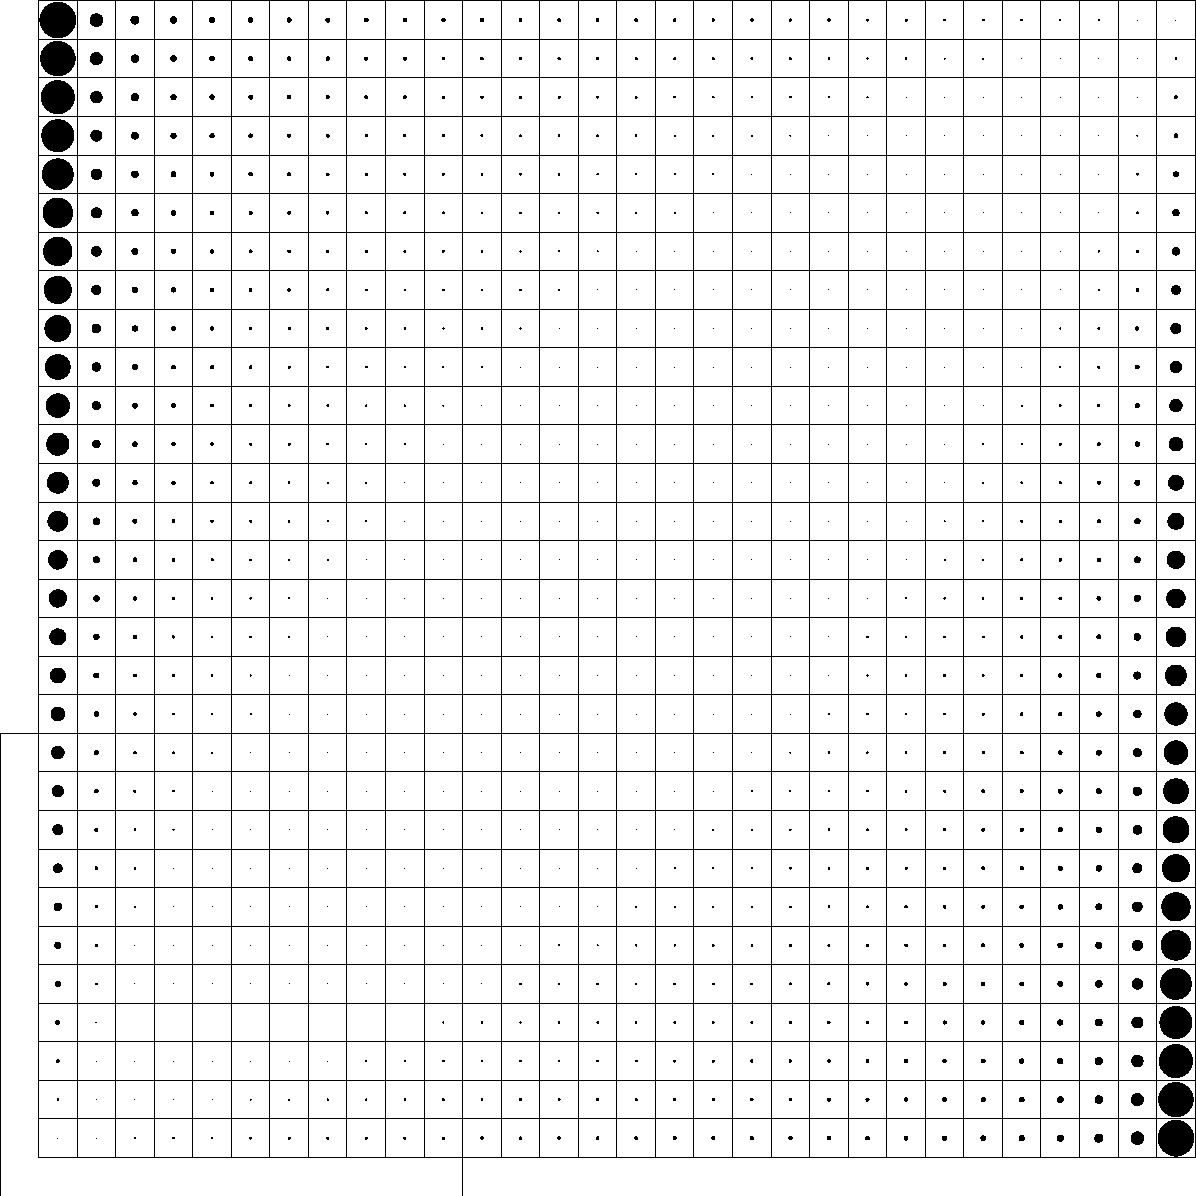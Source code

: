 size(600pt,600pt);
real m=1;
real n=1;
real fl=-1;
real fr=11;
real fu=11;
real fd=-1;
path frame=((fl*m,fu*n)--(fr*m,fu*n)--(fr*m,fd*n)--(fl*m,fd*n)--cycle);
draw(frame,linewidth(0));
pen norma=linewidth(.3);
pair x000000=(0*m,0*n);
pair x000001=(0*m,1*n);
pair x000002=(0*m,2*n);
pair x000003=(0*m,3*n);
pair x000004=(0*m,4*n);
pair x000005=(0*m,5*n);
pair x000006=(0*m,6*n);
pair x000007=(0*m,7*n);
pair x000008=(0*m,8*n);
pair x000009=(0*m,9*n);
pair x000010=(0*m,10*n);
pair x000011=(0*m,11*n);
pair x000012=(0*m,12*n);
pair x000013=(0*m,13*n);
pair x000014=(0*m,14*n);
pair x000015=(0*m,15*n);
pair x000016=(0*m,16*n);
pair x000017=(0*m,17*n);
pair x000018=(0*m,18*n);
pair x000019=(0*m,19*n);
pair x000020=(0*m,20*n);
pair x000021=(0*m,21*n);
pair x000022=(0*m,22*n);
pair x000023=(0*m,23*n);
pair x000024=(0*m,24*n);
pair x000025=(0*m,25*n);
pair x000026=(0*m,26*n);
pair x000027=(0*m,27*n);
pair x000028=(0*m,28*n);
pair x000029=(0*m,29*n);
pair x000030=(0*m,30*n);
pair x001000=(1*m,0*n);
pair x001001=(1*m,1*n);
pair x001002=(1*m,2*n);
pair x001003=(1*m,3*n);
pair x001004=(1*m,4*n);
pair x001005=(1*m,5*n);
pair x001006=(1*m,6*n);
pair x001007=(1*m,7*n);
pair x001008=(1*m,8*n);
pair x001009=(1*m,9*n);
pair x001010=(1*m,10*n);
pair x001011=(1*m,11*n);
pair x001012=(1*m,12*n);
pair x001013=(1*m,13*n);
pair x001014=(1*m,14*n);
pair x001015=(1*m,15*n);
pair x001016=(1*m,16*n);
pair x001017=(1*m,17*n);
pair x001018=(1*m,18*n);
pair x001019=(1*m,19*n);
pair x001020=(1*m,20*n);
pair x001021=(1*m,21*n);
pair x001022=(1*m,22*n);
pair x001023=(1*m,23*n);
pair x001024=(1*m,24*n);
pair x001025=(1*m,25*n);
pair x001026=(1*m,26*n);
pair x001027=(1*m,27*n);
pair x001028=(1*m,28*n);
pair x001029=(1*m,29*n);
pair x001030=(1*m,30*n);
pair x002000=(2*m,0*n);
pair x002001=(2*m,1*n);
pair x002002=(2*m,2*n);
pair x002003=(2*m,3*n);
pair x002004=(2*m,4*n);
pair x002005=(2*m,5*n);
pair x002006=(2*m,6*n);
pair x002007=(2*m,7*n);
pair x002008=(2*m,8*n);
pair x002009=(2*m,9*n);
pair x002010=(2*m,10*n);
pair x002011=(2*m,11*n);
pair x002012=(2*m,12*n);
pair x002013=(2*m,13*n);
pair x002014=(2*m,14*n);
pair x002015=(2*m,15*n);
pair x002016=(2*m,16*n);
pair x002017=(2*m,17*n);
pair x002018=(2*m,18*n);
pair x002019=(2*m,19*n);
pair x002020=(2*m,20*n);
pair x002021=(2*m,21*n);
pair x002022=(2*m,22*n);
pair x002023=(2*m,23*n);
pair x002024=(2*m,24*n);
pair x002025=(2*m,25*n);
pair x002026=(2*m,26*n);
pair x002027=(2*m,27*n);
pair x002028=(2*m,28*n);
pair x002029=(2*m,29*n);
pair x002030=(2*m,30*n);
pair x003000=(3*m,0*n);
pair x003001=(3*m,1*n);
pair x003002=(3*m,2*n);
pair x003003=(3*m,3*n);
pair x003004=(3*m,4*n);
pair x003005=(3*m,5*n);
pair x003006=(3*m,6*n);
pair x003007=(3*m,7*n);
pair x003008=(3*m,8*n);
pair x003009=(3*m,9*n);
pair x003010=(3*m,10*n);
pair x003011=(3*m,11*n);
pair x003012=(3*m,12*n);
pair x003013=(3*m,13*n);
pair x003014=(3*m,14*n);
pair x003015=(3*m,15*n);
pair x003016=(3*m,16*n);
pair x003017=(3*m,17*n);
pair x003018=(3*m,18*n);
pair x003019=(3*m,19*n);
pair x003020=(3*m,20*n);
pair x003021=(3*m,21*n);
pair x003022=(3*m,22*n);
pair x003023=(3*m,23*n);
pair x003024=(3*m,24*n);
pair x003025=(3*m,25*n);
pair x003026=(3*m,26*n);
pair x003027=(3*m,27*n);
pair x003028=(3*m,28*n);
pair x003029=(3*m,29*n);
pair x003030=(3*m,30*n);
pair x004000=(4*m,0*n);
pair x004001=(4*m,1*n);
pair x004002=(4*m,2*n);
pair x004003=(4*m,3*n);
pair x004004=(4*m,4*n);
pair x004005=(4*m,5*n);
pair x004006=(4*m,6*n);
pair x004007=(4*m,7*n);
pair x004008=(4*m,8*n);
pair x004009=(4*m,9*n);
pair x004010=(4*m,10*n);
pair x004011=(4*m,11*n);
pair x004012=(4*m,12*n);
pair x004013=(4*m,13*n);
pair x004014=(4*m,14*n);
pair x004015=(4*m,15*n);
pair x004016=(4*m,16*n);
pair x004017=(4*m,17*n);
pair x004018=(4*m,18*n);
pair x004019=(4*m,19*n);
pair x004020=(4*m,20*n);
pair x004021=(4*m,21*n);
pair x004022=(4*m,22*n);
pair x004023=(4*m,23*n);
pair x004024=(4*m,24*n);
pair x004025=(4*m,25*n);
pair x004026=(4*m,26*n);
pair x004027=(4*m,27*n);
pair x004028=(4*m,28*n);
pair x004029=(4*m,29*n);
pair x004030=(4*m,30*n);
pair x005000=(5*m,0*n);
pair x005001=(5*m,1*n);
pair x005002=(5*m,2*n);
pair x005003=(5*m,3*n);
pair x005004=(5*m,4*n);
pair x005005=(5*m,5*n);
pair x005006=(5*m,6*n);
pair x005007=(5*m,7*n);
pair x005008=(5*m,8*n);
pair x005009=(5*m,9*n);
pair x005010=(5*m,10*n);
pair x005011=(5*m,11*n);
pair x005012=(5*m,12*n);
pair x005013=(5*m,13*n);
pair x005014=(5*m,14*n);
pair x005015=(5*m,15*n);
pair x005016=(5*m,16*n);
pair x005017=(5*m,17*n);
pair x005018=(5*m,18*n);
pair x005019=(5*m,19*n);
pair x005020=(5*m,20*n);
pair x005021=(5*m,21*n);
pair x005022=(5*m,22*n);
pair x005023=(5*m,23*n);
pair x005024=(5*m,24*n);
pair x005025=(5*m,25*n);
pair x005026=(5*m,26*n);
pair x005027=(5*m,27*n);
pair x005028=(5*m,28*n);
pair x005029=(5*m,29*n);
pair x005030=(5*m,30*n);
pair x006000=(6*m,0*n);
pair x006001=(6*m,1*n);
pair x006002=(6*m,2*n);
pair x006003=(6*m,3*n);
pair x006004=(6*m,4*n);
pair x006005=(6*m,5*n);
pair x006006=(6*m,6*n);
pair x006007=(6*m,7*n);
pair x006008=(6*m,8*n);
pair x006009=(6*m,9*n);
pair x006010=(6*m,10*n);
pair x006011=(6*m,11*n);
pair x006012=(6*m,12*n);
pair x006013=(6*m,13*n);
pair x006014=(6*m,14*n);
pair x006015=(6*m,15*n);
pair x006016=(6*m,16*n);
pair x006017=(6*m,17*n);
pair x006018=(6*m,18*n);
pair x006019=(6*m,19*n);
pair x006020=(6*m,20*n);
pair x006021=(6*m,21*n);
pair x006022=(6*m,22*n);
pair x006023=(6*m,23*n);
pair x006024=(6*m,24*n);
pair x006025=(6*m,25*n);
pair x006026=(6*m,26*n);
pair x006027=(6*m,27*n);
pair x006028=(6*m,28*n);
pair x006029=(6*m,29*n);
pair x006030=(6*m,30*n);
pair x007000=(7*m,0*n);
pair x007001=(7*m,1*n);
pair x007002=(7*m,2*n);
pair x007003=(7*m,3*n);
pair x007004=(7*m,4*n);
pair x007005=(7*m,5*n);
pair x007006=(7*m,6*n);
pair x007007=(7*m,7*n);
pair x007008=(7*m,8*n);
pair x007009=(7*m,9*n);
pair x007010=(7*m,10*n);
pair x007011=(7*m,11*n);
pair x007012=(7*m,12*n);
pair x007013=(7*m,13*n);
pair x007014=(7*m,14*n);
pair x007015=(7*m,15*n);
pair x007016=(7*m,16*n);
pair x007017=(7*m,17*n);
pair x007018=(7*m,18*n);
pair x007019=(7*m,19*n);
pair x007020=(7*m,20*n);
pair x007021=(7*m,21*n);
pair x007022=(7*m,22*n);
pair x007023=(7*m,23*n);
pair x007024=(7*m,24*n);
pair x007025=(7*m,25*n);
pair x007026=(7*m,26*n);
pair x007027=(7*m,27*n);
pair x007028=(7*m,28*n);
pair x007029=(7*m,29*n);
pair x007030=(7*m,30*n);
pair x008000=(8*m,0*n);
pair x008001=(8*m,1*n);
pair x008002=(8*m,2*n);
pair x008003=(8*m,3*n);
pair x008004=(8*m,4*n);
pair x008005=(8*m,5*n);
pair x008006=(8*m,6*n);
pair x008007=(8*m,7*n);
pair x008008=(8*m,8*n);
pair x008009=(8*m,9*n);
pair x008010=(8*m,10*n);
pair x008011=(8*m,11*n);
pair x008012=(8*m,12*n);
pair x008013=(8*m,13*n);
pair x008014=(8*m,14*n);
pair x008015=(8*m,15*n);
pair x008016=(8*m,16*n);
pair x008017=(8*m,17*n);
pair x008018=(8*m,18*n);
pair x008019=(8*m,19*n);
pair x008020=(8*m,20*n);
pair x008021=(8*m,21*n);
pair x008022=(8*m,22*n);
pair x008023=(8*m,23*n);
pair x008024=(8*m,24*n);
pair x008025=(8*m,25*n);
pair x008026=(8*m,26*n);
pair x008027=(8*m,27*n);
pair x008028=(8*m,28*n);
pair x008029=(8*m,29*n);
pair x008030=(8*m,30*n);
pair x009000=(9*m,0*n);
pair x009001=(9*m,1*n);
pair x009002=(9*m,2*n);
pair x009003=(9*m,3*n);
pair x009004=(9*m,4*n);
pair x009005=(9*m,5*n);
pair x009006=(9*m,6*n);
pair x009007=(9*m,7*n);
pair x009008=(9*m,8*n);
pair x009009=(9*m,9*n);
pair x009010=(9*m,10*n);
pair x009011=(9*m,11*n);
pair x009012=(9*m,12*n);
pair x009013=(9*m,13*n);
pair x009014=(9*m,14*n);
pair x009015=(9*m,15*n);
pair x009016=(9*m,16*n);
pair x009017=(9*m,17*n);
pair x009018=(9*m,18*n);
pair x009019=(9*m,19*n);
pair x009020=(9*m,20*n);
pair x009021=(9*m,21*n);
pair x009022=(9*m,22*n);
pair x009023=(9*m,23*n);
pair x009024=(9*m,24*n);
pair x009025=(9*m,25*n);
pair x009026=(9*m,26*n);
pair x009027=(9*m,27*n);
pair x009028=(9*m,28*n);
pair x009029=(9*m,29*n);
pair x009030=(9*m,30*n);
pair x010000=(10*m,0*n);
pair x010001=(10*m,1*n);
pair x010002=(10*m,2*n);
pair x010003=(10*m,3*n);
pair x010004=(10*m,4*n);
pair x010005=(10*m,5*n);
pair x010006=(10*m,6*n);
pair x010007=(10*m,7*n);
pair x010008=(10*m,8*n);
pair x010009=(10*m,9*n);
pair x010010=(10*m,10*n);
pair x010011=(10*m,11*n);
pair x010012=(10*m,12*n);
pair x010013=(10*m,13*n);
pair x010014=(10*m,14*n);
pair x010015=(10*m,15*n);
pair x010016=(10*m,16*n);
pair x010017=(10*m,17*n);
pair x010018=(10*m,18*n);
pair x010019=(10*m,19*n);
pair x010020=(10*m,20*n);
pair x010021=(10*m,21*n);
pair x010022=(10*m,22*n);
pair x010023=(10*m,23*n);
pair x010024=(10*m,24*n);
pair x010025=(10*m,25*n);
pair x010026=(10*m,26*n);
pair x010027=(10*m,27*n);
pair x010028=(10*m,28*n);
pair x010029=(10*m,29*n);
pair x010030=(10*m,30*n);
pair x011000=(11*m,0*n);
pair x011001=(11*m,1*n);
pair x011002=(11*m,2*n);
pair x011003=(11*m,3*n);
pair x011004=(11*m,4*n);
pair x011005=(11*m,5*n);
pair x011006=(11*m,6*n);
pair x011007=(11*m,7*n);
pair x011008=(11*m,8*n);
pair x011009=(11*m,9*n);
pair x011010=(11*m,10*n);
pair x011011=(11*m,11*n);
pair x011012=(11*m,12*n);
pair x011013=(11*m,13*n);
pair x011014=(11*m,14*n);
pair x011015=(11*m,15*n);
pair x011016=(11*m,16*n);
pair x011017=(11*m,17*n);
pair x011018=(11*m,18*n);
pair x011019=(11*m,19*n);
pair x011020=(11*m,20*n);
pair x011021=(11*m,21*n);
pair x011022=(11*m,22*n);
pair x011023=(11*m,23*n);
pair x011024=(11*m,24*n);
pair x011025=(11*m,25*n);
pair x011026=(11*m,26*n);
pair x011027=(11*m,27*n);
pair x011028=(11*m,28*n);
pair x011029=(11*m,29*n);
pair x011030=(11*m,30*n);
pair x012000=(12*m,0*n);
pair x012001=(12*m,1*n);
pair x012002=(12*m,2*n);
pair x012003=(12*m,3*n);
pair x012004=(12*m,4*n);
pair x012005=(12*m,5*n);
pair x012006=(12*m,6*n);
pair x012007=(12*m,7*n);
pair x012008=(12*m,8*n);
pair x012009=(12*m,9*n);
pair x012010=(12*m,10*n);
pair x012011=(12*m,11*n);
pair x012012=(12*m,12*n);
pair x012013=(12*m,13*n);
pair x012014=(12*m,14*n);
pair x012015=(12*m,15*n);
pair x012016=(12*m,16*n);
pair x012017=(12*m,17*n);
pair x012018=(12*m,18*n);
pair x012019=(12*m,19*n);
pair x012020=(12*m,20*n);
pair x012021=(12*m,21*n);
pair x012022=(12*m,22*n);
pair x012023=(12*m,23*n);
pair x012024=(12*m,24*n);
pair x012025=(12*m,25*n);
pair x012026=(12*m,26*n);
pair x012027=(12*m,27*n);
pair x012028=(12*m,28*n);
pair x012029=(12*m,29*n);
pair x012030=(12*m,30*n);
pair x013000=(13*m,0*n);
pair x013001=(13*m,1*n);
pair x013002=(13*m,2*n);
pair x013003=(13*m,3*n);
pair x013004=(13*m,4*n);
pair x013005=(13*m,5*n);
pair x013006=(13*m,6*n);
pair x013007=(13*m,7*n);
pair x013008=(13*m,8*n);
pair x013009=(13*m,9*n);
pair x013010=(13*m,10*n);
pair x013011=(13*m,11*n);
pair x013012=(13*m,12*n);
pair x013013=(13*m,13*n);
pair x013014=(13*m,14*n);
pair x013015=(13*m,15*n);
pair x013016=(13*m,16*n);
pair x013017=(13*m,17*n);
pair x013018=(13*m,18*n);
pair x013019=(13*m,19*n);
pair x013020=(13*m,20*n);
pair x013021=(13*m,21*n);
pair x013022=(13*m,22*n);
pair x013023=(13*m,23*n);
pair x013024=(13*m,24*n);
pair x013025=(13*m,25*n);
pair x013026=(13*m,26*n);
pair x013027=(13*m,27*n);
pair x013028=(13*m,28*n);
pair x013029=(13*m,29*n);
pair x013030=(13*m,30*n);
pair x014000=(14*m,0*n);
pair x014001=(14*m,1*n);
pair x014002=(14*m,2*n);
pair x014003=(14*m,3*n);
pair x014004=(14*m,4*n);
pair x014005=(14*m,5*n);
pair x014006=(14*m,6*n);
pair x014007=(14*m,7*n);
pair x014008=(14*m,8*n);
pair x014009=(14*m,9*n);
pair x014010=(14*m,10*n);
pair x014011=(14*m,11*n);
pair x014012=(14*m,12*n);
pair x014013=(14*m,13*n);
pair x014014=(14*m,14*n);
pair x014015=(14*m,15*n);
pair x014016=(14*m,16*n);
pair x014017=(14*m,17*n);
pair x014018=(14*m,18*n);
pair x014019=(14*m,19*n);
pair x014020=(14*m,20*n);
pair x014021=(14*m,21*n);
pair x014022=(14*m,22*n);
pair x014023=(14*m,23*n);
pair x014024=(14*m,24*n);
pair x014025=(14*m,25*n);
pair x014026=(14*m,26*n);
pair x014027=(14*m,27*n);
pair x014028=(14*m,28*n);
pair x014029=(14*m,29*n);
pair x014030=(14*m,30*n);
pair x015000=(15*m,0*n);
pair x015001=(15*m,1*n);
pair x015002=(15*m,2*n);
pair x015003=(15*m,3*n);
pair x015004=(15*m,4*n);
pair x015005=(15*m,5*n);
pair x015006=(15*m,6*n);
pair x015007=(15*m,7*n);
pair x015008=(15*m,8*n);
pair x015009=(15*m,9*n);
pair x015010=(15*m,10*n);
pair x015011=(15*m,11*n);
pair x015012=(15*m,12*n);
pair x015013=(15*m,13*n);
pair x015014=(15*m,14*n);
pair x015015=(15*m,15*n);
pair x015016=(15*m,16*n);
pair x015017=(15*m,17*n);
pair x015018=(15*m,18*n);
pair x015019=(15*m,19*n);
pair x015020=(15*m,20*n);
pair x015021=(15*m,21*n);
pair x015022=(15*m,22*n);
pair x015023=(15*m,23*n);
pair x015024=(15*m,24*n);
pair x015025=(15*m,25*n);
pair x015026=(15*m,26*n);
pair x015027=(15*m,27*n);
pair x015028=(15*m,28*n);
pair x015029=(15*m,29*n);
pair x015030=(15*m,30*n);
pair x016000=(16*m,0*n);
pair x016001=(16*m,1*n);
pair x016002=(16*m,2*n);
pair x016003=(16*m,3*n);
pair x016004=(16*m,4*n);
pair x016005=(16*m,5*n);
pair x016006=(16*m,6*n);
pair x016007=(16*m,7*n);
pair x016008=(16*m,8*n);
pair x016009=(16*m,9*n);
pair x016010=(16*m,10*n);
pair x016011=(16*m,11*n);
pair x016012=(16*m,12*n);
pair x016013=(16*m,13*n);
pair x016014=(16*m,14*n);
pair x016015=(16*m,15*n);
pair x016016=(16*m,16*n);
pair x016017=(16*m,17*n);
pair x016018=(16*m,18*n);
pair x016019=(16*m,19*n);
pair x016020=(16*m,20*n);
pair x016021=(16*m,21*n);
pair x016022=(16*m,22*n);
pair x016023=(16*m,23*n);
pair x016024=(16*m,24*n);
pair x016025=(16*m,25*n);
pair x016026=(16*m,26*n);
pair x016027=(16*m,27*n);
pair x016028=(16*m,28*n);
pair x016029=(16*m,29*n);
pair x016030=(16*m,30*n);
pair x017000=(17*m,0*n);
pair x017001=(17*m,1*n);
pair x017002=(17*m,2*n);
pair x017003=(17*m,3*n);
pair x017004=(17*m,4*n);
pair x017005=(17*m,5*n);
pair x017006=(17*m,6*n);
pair x017007=(17*m,7*n);
pair x017008=(17*m,8*n);
pair x017009=(17*m,9*n);
pair x017010=(17*m,10*n);
pair x017011=(17*m,11*n);
pair x017012=(17*m,12*n);
pair x017013=(17*m,13*n);
pair x017014=(17*m,14*n);
pair x017015=(17*m,15*n);
pair x017016=(17*m,16*n);
pair x017017=(17*m,17*n);
pair x017018=(17*m,18*n);
pair x017019=(17*m,19*n);
pair x017020=(17*m,20*n);
pair x017021=(17*m,21*n);
pair x017022=(17*m,22*n);
pair x017023=(17*m,23*n);
pair x017024=(17*m,24*n);
pair x017025=(17*m,25*n);
pair x017026=(17*m,26*n);
pair x017027=(17*m,27*n);
pair x017028=(17*m,28*n);
pair x017029=(17*m,29*n);
pair x017030=(17*m,30*n);
pair x018000=(18*m,0*n);
pair x018001=(18*m,1*n);
pair x018002=(18*m,2*n);
pair x018003=(18*m,3*n);
pair x018004=(18*m,4*n);
pair x018005=(18*m,5*n);
pair x018006=(18*m,6*n);
pair x018007=(18*m,7*n);
pair x018008=(18*m,8*n);
pair x018009=(18*m,9*n);
pair x018010=(18*m,10*n);
pair x018011=(18*m,11*n);
pair x018012=(18*m,12*n);
pair x018013=(18*m,13*n);
pair x018014=(18*m,14*n);
pair x018015=(18*m,15*n);
pair x018016=(18*m,16*n);
pair x018017=(18*m,17*n);
pair x018018=(18*m,18*n);
pair x018019=(18*m,19*n);
pair x018020=(18*m,20*n);
pair x018021=(18*m,21*n);
pair x018022=(18*m,22*n);
pair x018023=(18*m,23*n);
pair x018024=(18*m,24*n);
pair x018025=(18*m,25*n);
pair x018026=(18*m,26*n);
pair x018027=(18*m,27*n);
pair x018028=(18*m,28*n);
pair x018029=(18*m,29*n);
pair x018030=(18*m,30*n);
pair x019000=(19*m,0*n);
pair x019001=(19*m,1*n);
pair x019002=(19*m,2*n);
pair x019003=(19*m,3*n);
pair x019004=(19*m,4*n);
pair x019005=(19*m,5*n);
pair x019006=(19*m,6*n);
pair x019007=(19*m,7*n);
pair x019008=(19*m,8*n);
pair x019009=(19*m,9*n);
pair x019010=(19*m,10*n);
pair x019011=(19*m,11*n);
pair x019012=(19*m,12*n);
pair x019013=(19*m,13*n);
pair x019014=(19*m,14*n);
pair x019015=(19*m,15*n);
pair x019016=(19*m,16*n);
pair x019017=(19*m,17*n);
pair x019018=(19*m,18*n);
pair x019019=(19*m,19*n);
pair x019020=(19*m,20*n);
pair x019021=(19*m,21*n);
pair x019022=(19*m,22*n);
pair x019023=(19*m,23*n);
pair x019024=(19*m,24*n);
pair x019025=(19*m,25*n);
pair x019026=(19*m,26*n);
pair x019027=(19*m,27*n);
pair x019028=(19*m,28*n);
pair x019029=(19*m,29*n);
pair x019030=(19*m,30*n);
pair x020000=(20*m,0*n);
pair x020001=(20*m,1*n);
pair x020002=(20*m,2*n);
pair x020003=(20*m,3*n);
pair x020004=(20*m,4*n);
pair x020005=(20*m,5*n);
pair x020006=(20*m,6*n);
pair x020007=(20*m,7*n);
pair x020008=(20*m,8*n);
pair x020009=(20*m,9*n);
pair x020010=(20*m,10*n);
pair x020011=(20*m,11*n);
pair x020012=(20*m,12*n);
pair x020013=(20*m,13*n);
pair x020014=(20*m,14*n);
pair x020015=(20*m,15*n);
pair x020016=(20*m,16*n);
pair x020017=(20*m,17*n);
pair x020018=(20*m,18*n);
pair x020019=(20*m,19*n);
pair x020020=(20*m,20*n);
pair x020021=(20*m,21*n);
pair x020022=(20*m,22*n);
pair x020023=(20*m,23*n);
pair x020024=(20*m,24*n);
pair x020025=(20*m,25*n);
pair x020026=(20*m,26*n);
pair x020027=(20*m,27*n);
pair x020028=(20*m,28*n);
pair x020029=(20*m,29*n);
pair x020030=(20*m,30*n);
pair x021000=(21*m,0*n);
pair x021001=(21*m,1*n);
pair x021002=(21*m,2*n);
pair x021003=(21*m,3*n);
pair x021004=(21*m,4*n);
pair x021005=(21*m,5*n);
pair x021006=(21*m,6*n);
pair x021007=(21*m,7*n);
pair x021008=(21*m,8*n);
pair x021009=(21*m,9*n);
pair x021010=(21*m,10*n);
pair x021011=(21*m,11*n);
pair x021012=(21*m,12*n);
pair x021013=(21*m,13*n);
pair x021014=(21*m,14*n);
pair x021015=(21*m,15*n);
pair x021016=(21*m,16*n);
pair x021017=(21*m,17*n);
pair x021018=(21*m,18*n);
pair x021019=(21*m,19*n);
pair x021020=(21*m,20*n);
pair x021021=(21*m,21*n);
pair x021022=(21*m,22*n);
pair x021023=(21*m,23*n);
pair x021024=(21*m,24*n);
pair x021025=(21*m,25*n);
pair x021026=(21*m,26*n);
pair x021027=(21*m,27*n);
pair x021028=(21*m,28*n);
pair x021029=(21*m,29*n);
pair x021030=(21*m,30*n);
pair x022000=(22*m,0*n);
pair x022001=(22*m,1*n);
pair x022002=(22*m,2*n);
pair x022003=(22*m,3*n);
pair x022004=(22*m,4*n);
pair x022005=(22*m,5*n);
pair x022006=(22*m,6*n);
pair x022007=(22*m,7*n);
pair x022008=(22*m,8*n);
pair x022009=(22*m,9*n);
pair x022010=(22*m,10*n);
pair x022011=(22*m,11*n);
pair x022012=(22*m,12*n);
pair x022013=(22*m,13*n);
pair x022014=(22*m,14*n);
pair x022015=(22*m,15*n);
pair x022016=(22*m,16*n);
pair x022017=(22*m,17*n);
pair x022018=(22*m,18*n);
pair x022019=(22*m,19*n);
pair x022020=(22*m,20*n);
pair x022021=(22*m,21*n);
pair x022022=(22*m,22*n);
pair x022023=(22*m,23*n);
pair x022024=(22*m,24*n);
pair x022025=(22*m,25*n);
pair x022026=(22*m,26*n);
pair x022027=(22*m,27*n);
pair x022028=(22*m,28*n);
pair x022029=(22*m,29*n);
pair x022030=(22*m,30*n);
pair x023000=(23*m,0*n);
pair x023001=(23*m,1*n);
pair x023002=(23*m,2*n);
pair x023003=(23*m,3*n);
pair x023004=(23*m,4*n);
pair x023005=(23*m,5*n);
pair x023006=(23*m,6*n);
pair x023007=(23*m,7*n);
pair x023008=(23*m,8*n);
pair x023009=(23*m,9*n);
pair x023010=(23*m,10*n);
pair x023011=(23*m,11*n);
pair x023012=(23*m,12*n);
pair x023013=(23*m,13*n);
pair x023014=(23*m,14*n);
pair x023015=(23*m,15*n);
pair x023016=(23*m,16*n);
pair x023017=(23*m,17*n);
pair x023018=(23*m,18*n);
pair x023019=(23*m,19*n);
pair x023020=(23*m,20*n);
pair x023021=(23*m,21*n);
pair x023022=(23*m,22*n);
pair x023023=(23*m,23*n);
pair x023024=(23*m,24*n);
pair x023025=(23*m,25*n);
pair x023026=(23*m,26*n);
pair x023027=(23*m,27*n);
pair x023028=(23*m,28*n);
pair x023029=(23*m,29*n);
pair x023030=(23*m,30*n);
pair x024000=(24*m,0*n);
pair x024001=(24*m,1*n);
pair x024002=(24*m,2*n);
pair x024003=(24*m,3*n);
pair x024004=(24*m,4*n);
pair x024005=(24*m,5*n);
pair x024006=(24*m,6*n);
pair x024007=(24*m,7*n);
pair x024008=(24*m,8*n);
pair x024009=(24*m,9*n);
pair x024010=(24*m,10*n);
pair x024011=(24*m,11*n);
pair x024012=(24*m,12*n);
pair x024013=(24*m,13*n);
pair x024014=(24*m,14*n);
pair x024015=(24*m,15*n);
pair x024016=(24*m,16*n);
pair x024017=(24*m,17*n);
pair x024018=(24*m,18*n);
pair x024019=(24*m,19*n);
pair x024020=(24*m,20*n);
pair x024021=(24*m,21*n);
pair x024022=(24*m,22*n);
pair x024023=(24*m,23*n);
pair x024024=(24*m,24*n);
pair x024025=(24*m,25*n);
pair x024026=(24*m,26*n);
pair x024027=(24*m,27*n);
pair x024028=(24*m,28*n);
pair x024029=(24*m,29*n);
pair x024030=(24*m,30*n);
pair x025000=(25*m,0*n);
pair x025001=(25*m,1*n);
pair x025002=(25*m,2*n);
pair x025003=(25*m,3*n);
pair x025004=(25*m,4*n);
pair x025005=(25*m,5*n);
pair x025006=(25*m,6*n);
pair x025007=(25*m,7*n);
pair x025008=(25*m,8*n);
pair x025009=(25*m,9*n);
pair x025010=(25*m,10*n);
pair x025011=(25*m,11*n);
pair x025012=(25*m,12*n);
pair x025013=(25*m,13*n);
pair x025014=(25*m,14*n);
pair x025015=(25*m,15*n);
pair x025016=(25*m,16*n);
pair x025017=(25*m,17*n);
pair x025018=(25*m,18*n);
pair x025019=(25*m,19*n);
pair x025020=(25*m,20*n);
pair x025021=(25*m,21*n);
pair x025022=(25*m,22*n);
pair x025023=(25*m,23*n);
pair x025024=(25*m,24*n);
pair x025025=(25*m,25*n);
pair x025026=(25*m,26*n);
pair x025027=(25*m,27*n);
pair x025028=(25*m,28*n);
pair x025029=(25*m,29*n);
pair x025030=(25*m,30*n);
pair x026000=(26*m,0*n);
pair x026001=(26*m,1*n);
pair x026002=(26*m,2*n);
pair x026003=(26*m,3*n);
pair x026004=(26*m,4*n);
pair x026005=(26*m,5*n);
pair x026006=(26*m,6*n);
pair x026007=(26*m,7*n);
pair x026008=(26*m,8*n);
pair x026009=(26*m,9*n);
pair x026010=(26*m,10*n);
pair x026011=(26*m,11*n);
pair x026012=(26*m,12*n);
pair x026013=(26*m,13*n);
pair x026014=(26*m,14*n);
pair x026015=(26*m,15*n);
pair x026016=(26*m,16*n);
pair x026017=(26*m,17*n);
pair x026018=(26*m,18*n);
pair x026019=(26*m,19*n);
pair x026020=(26*m,20*n);
pair x026021=(26*m,21*n);
pair x026022=(26*m,22*n);
pair x026023=(26*m,23*n);
pair x026024=(26*m,24*n);
pair x026025=(26*m,25*n);
pair x026026=(26*m,26*n);
pair x026027=(26*m,27*n);
pair x026028=(26*m,28*n);
pair x026029=(26*m,29*n);
pair x026030=(26*m,30*n);
pair x027000=(27*m,0*n);
pair x027001=(27*m,1*n);
pair x027002=(27*m,2*n);
pair x027003=(27*m,3*n);
pair x027004=(27*m,4*n);
pair x027005=(27*m,5*n);
pair x027006=(27*m,6*n);
pair x027007=(27*m,7*n);
pair x027008=(27*m,8*n);
pair x027009=(27*m,9*n);
pair x027010=(27*m,10*n);
pair x027011=(27*m,11*n);
pair x027012=(27*m,12*n);
pair x027013=(27*m,13*n);
pair x027014=(27*m,14*n);
pair x027015=(27*m,15*n);
pair x027016=(27*m,16*n);
pair x027017=(27*m,17*n);
pair x027018=(27*m,18*n);
pair x027019=(27*m,19*n);
pair x027020=(27*m,20*n);
pair x027021=(27*m,21*n);
pair x027022=(27*m,22*n);
pair x027023=(27*m,23*n);
pair x027024=(27*m,24*n);
pair x027025=(27*m,25*n);
pair x027026=(27*m,26*n);
pair x027027=(27*m,27*n);
pair x027028=(27*m,28*n);
pair x027029=(27*m,29*n);
pair x027030=(27*m,30*n);
pair x028000=(28*m,0*n);
pair x028001=(28*m,1*n);
pair x028002=(28*m,2*n);
pair x028003=(28*m,3*n);
pair x028004=(28*m,4*n);
pair x028005=(28*m,5*n);
pair x028006=(28*m,6*n);
pair x028007=(28*m,7*n);
pair x028008=(28*m,8*n);
pair x028009=(28*m,9*n);
pair x028010=(28*m,10*n);
pair x028011=(28*m,11*n);
pair x028012=(28*m,12*n);
pair x028013=(28*m,13*n);
pair x028014=(28*m,14*n);
pair x028015=(28*m,15*n);
pair x028016=(28*m,16*n);
pair x028017=(28*m,17*n);
pair x028018=(28*m,18*n);
pair x028019=(28*m,19*n);
pair x028020=(28*m,20*n);
pair x028021=(28*m,21*n);
pair x028022=(28*m,22*n);
pair x028023=(28*m,23*n);
pair x028024=(28*m,24*n);
pair x028025=(28*m,25*n);
pair x028026=(28*m,26*n);
pair x028027=(28*m,27*n);
pair x028028=(28*m,28*n);
pair x028029=(28*m,29*n);
pair x028030=(28*m,30*n);
pair x029000=(29*m,0*n);
pair x029001=(29*m,1*n);
pair x029002=(29*m,2*n);
pair x029003=(29*m,3*n);
pair x029004=(29*m,4*n);
pair x029005=(29*m,5*n);
pair x029006=(29*m,6*n);
pair x029007=(29*m,7*n);
pair x029008=(29*m,8*n);
pair x029009=(29*m,9*n);
pair x029010=(29*m,10*n);
pair x029011=(29*m,11*n);
pair x029012=(29*m,12*n);
pair x029013=(29*m,13*n);
pair x029014=(29*m,14*n);
pair x029015=(29*m,15*n);
pair x029016=(29*m,16*n);
pair x029017=(29*m,17*n);
pair x029018=(29*m,18*n);
pair x029019=(29*m,19*n);
pair x029020=(29*m,20*n);
pair x029021=(29*m,21*n);
pair x029022=(29*m,22*n);
pair x029023=(29*m,23*n);
pair x029024=(29*m,24*n);
pair x029025=(29*m,25*n);
pair x029026=(29*m,26*n);
pair x029027=(29*m,27*n);
pair x029028=(29*m,28*n);
pair x029029=(29*m,29*n);
pair x029030=(29*m,30*n);
pair x030000=(30*m,0*n);
pair x030001=(30*m,1*n);
pair x030002=(30*m,2*n);
pair x030003=(30*m,3*n);
pair x030004=(30*m,4*n);
pair x030005=(30*m,5*n);
pair x030006=(30*m,6*n);
pair x030007=(30*m,7*n);
pair x030008=(30*m,8*n);
pair x030009=(30*m,9*n);
pair x030010=(30*m,10*n);
pair x030011=(30*m,11*n);
pair x030012=(30*m,12*n);
pair x030013=(30*m,13*n);
pair x030014=(30*m,14*n);
pair x030015=(30*m,15*n);
pair x030016=(30*m,16*n);
pair x030017=(30*m,17*n);
pair x030018=(30*m,18*n);
pair x030019=(30*m,19*n);
pair x030020=(30*m,20*n);
pair x030021=(30*m,21*n);
pair x030022=(30*m,22*n);
pair x030023=(30*m,23*n);
pair x030024=(30*m,24*n);
pair x030025=(30*m,25*n);
pair x030026=(30*m,26*n);
pair x030027=(30*m,27*n);
pair x030028=(30*m,28*n);
pair x030029=(30*m,29*n);
pair x030030=(30*m,30*n);
path p000000=x000000--x001000--x001001--x000001--cycle;
pair w000000=.25*(x000000+x001000+x001001+x000001);
draw(w000000,linewidth(0));
draw(p000000,norma);
path p000001=x000001--x001001--x001002--x000002--cycle;
pair w000001=.25*(x000001+x001001+x001002+x000002);
draw(w000001,linewidth(0.698468968644921));
draw(p000001,norma);
path p000002=x000002--x001002--x001003--x000003--cycle;
pair w000002=.25*(x000002+x001002+x001003+x000003);
draw(w000002,linewidth(1.3202783939837));
draw(p000002,norma);
path p000003=x000003--x001003--x001004--x000004--cycle;
pair w000003=.25*(x000003+x001003+x001004+x000004);
draw(w000003,linewidth(1.93136004345269));
draw(p000003,norma);
path p000004=x000004--x001004--x001005--x000005--cycle;
pair w000004=.25*(x000004+x001004+x001005+x000005);
draw(w000004,linewidth(2.53987214581205));
draw(p000004,norma);
path p000005=x000005--x001005--x001006--x000006--cycle;
pair w000005=.25*(x000005+x001005+x001006+x000006);
draw(w000005,linewidth(3.14776507880842));
draw(p000005,norma);
path p000006=x000006--x001006--x001007--x000007--cycle;
pair w000006=.25*(x000006+x001006+x001007+x000007);
draw(w000006,linewidth(3.75563434595502));
draw(p000006,norma);
path p000007=x000007--x001007--x001008--x000008--cycle;
pair w000007=.25*(x000007+x001007+x001008+x000008);
draw(w000007,linewidth(4.36367885714302));
draw(p000007,norma);
path p000008=x000008--x001008--x001009--x000009--cycle;
pair w000008=.25*(x000008+x001008+x001009+x000009);
draw(w000008,linewidth(4.97196198559522));
draw(p000008,norma);
path p000009=x000009--x001009--x001010--x000010--cycle;
pair w000009=.25*(x000009+x001009+x001010+x000010);
draw(w000009,linewidth(5.58049729183081));
draw(p000009,norma);
path p000010=x000010--x001010--x001011--x000011--cycle;
pair w000010=.25*(x000010+x001010+x001011+x000011);
draw(w000010,linewidth(6.18928022817558));
draw(p000010,norma);
path p000011=x000011--x001011--x001012--x000012--cycle;
pair w000011=.25*(x000011+x001011+x001012+x000012);
draw(w000011,linewidth(6.79830081162114));
draw(p000011,norma);
path p000012=x000012--x001012--x001013--x000013--cycle;
pair w000012=.25*(x000012+x001012+x001013+x000013);
draw(w000012,linewidth(7.40754896086369));
draw(p000012,norma);
path p000013=x000013--x001013--x001014--x000014--cycle;
pair w000013=.25*(x000013+x001013+x001014+x000014);
draw(w000013,linewidth(8.01701685406146));
draw(p000013,norma);
path p000014=x000014--x001014--x001015--x000015--cycle;
pair w000014=.25*(x000014+x001014+x001015+x000015);
draw(w000014,linewidth(8.62670007601101));
draw(p000014,norma);
path p000015=x000015--x001015--x001016--x000016--cycle;
pair w000015=.25*(x000015+x001015+x001016+x000016);
draw(w000015,linewidth(9.23659833555217));
draw(p000015,norma);
path p000016=x000016--x001016--x001017--x000017--cycle;
pair w000016=.25*(x000016+x001016+x001017+x000017);
draw(w000016,linewidth(9.84671614229672));
draw(p000016,norma);
path p000017=x000017--x001017--x001018--x000018--cycle;
pair w000017=.25*(x000017+x001017+x001018+x000018);
draw(w000017,linewidth(10.457063687079));
draw(p000017,norma);
path p000018=x000018--x001018--x001019--x000019--cycle;
pair w000018=.25*(x000018+x001018+x001019+x000019);
draw(w000018,linewidth(11.0676581480076));
draw(p000018,norma);
path p000019=x000019--x001019--x001020--x000020--cycle;
pair w000019=.25*(x000019+x001019+x001020+x000020);
draw(w000019,linewidth(11.6785257087872));
draw(p000019,norma);
path p000020=x000020--x001020--x001021--x000021--cycle;
pair w000020=.25*(x000020+x001020+x001021+x000021);
draw(w000020,linewidth(12.2897047453139));
draw(p000020,norma);
path p000021=x000021--x001021--x001022--x000022--cycle;
pair w000021=.25*(x000021+x001021+x001022+x000022);
draw(w000021,linewidth(12.9012509873964));
draw(p000021,norma);
path p000022=x000022--x001022--x001023--x000023--cycle;
pair w000022=.25*(x000022+x001022+x001023+x000023);
draw(w000022,linewidth(13.5132461904919));
draw(p000022,norma);
path p000023=x000023--x001023--x001024--x000024--cycle;
pair w000023=.25*(x000023+x001023+x001024+x000024);
draw(w000023,linewidth(14.1258134527874));
draw(p000023,norma);
path p000024=x000024--x001024--x001025--x000025--cycle;
pair w000024=.25*(x000024+x001024+x001025+x000025);
draw(w000024,linewidth(14.7391461454131));
draw(p000024,norma);
path p000025=x000025--x001025--x001026--x000026--cycle;
pair w000025=.25*(x000025+x001025+x001026+x000026);
draw(w000025,linewidth(15.3535676992969));
draw(p000025,norma);
path p000026=x000026--x001026--x001027--x000027--cycle;
pair w000026=.25*(x000026+x001026+x001027+x000027);
draw(w000026,linewidth(15.9696715712278));
draw(p000026,norma);
path p000027=x000027--x001027--x001028--x000028--cycle;
pair w000027=.25*(x000027+x001027+x001028+x000028);
draw(w000027,linewidth(16.5887152580696));
draw(p000027,norma);
path p000028=x000028--x001028--x001029--x000029--cycle;
pair w000028=.25*(x000028+x001028+x001029+x000029);
draw(w000028,linewidth(17.2141299964958));
draw(p000028,norma);
path p000029=x000029--x001029--x001030--x000030--cycle;
pair w000029=.25*(x000029+x001029+x001030+x000030);
draw(w000029,linewidth(17.8632443311108));
draw(p000029,norma);
path p001000=x001000--x002000--x002001--x001001--cycle;
pair w001000=.25*(x001000+x002000+x002001+x001001);
draw(w001000,linewidth(0.399841745458619));
draw(p001000,norma);
path p001001=x001001--x002001--x002002--x001002--cycle;
pair w001001=.25*(x001001+x002001+x002002+x001002);
draw(w001001,linewidth(0));
draw(p001001,norma);
path p001002=x001002--x002002--x002003--x001003--cycle;
pair w001002=.25*(x001002+x002002+x002003+x001003);
draw(w001002,linewidth(0.266843084428355));
draw(p001002,norma);
path p001003=x001003--x002003--x002004--x001004--cycle;
pair w001003=.25*(x001003+x002003+x002004+x001004);
draw(w001003,linewidth(0.503458830097819));
draw(p001003,norma);
path p001004=x001004--x002004--x002005--x001005--cycle;
pair w001004=.25*(x001004+x002004+x002005+x001005);
draw(w001004,linewidth(0.728440573363474));
draw(p001004,norma);
path p001005=x001005--x002005--x002006--x001006--cycle;
pair w001005=.25*(x001005+x002005+x002006+x001006);
draw(w001005,linewidth(0.947892631033462));
draw(p001005,norma);
path p001006=x001006--x002006--x002007--x001007--cycle;
pair w001006=.25*(x001006+x002006+x002007+x001007);
draw(w001006,linewidth(1.16439272776594));
draw(p001006,norma);
path p001007=x001007--x002007--x002008--x001008--cycle;
pair w001007=.25*(x001007+x002007+x002008+x001008);
draw(w001007,linewidth(1.37920438023451));
draw(p001007,norma);
path p001008=x001008--x002008--x002009--x001009--cycle;
pair w001008=.25*(x001008+x002008+x002009+x001009);
draw(w001008,linewidth(1.59301359310804));
draw(p001008,norma);
path p001009=x001009--x002009--x002010--x001010--cycle;
pair w001009=.25*(x001009+x002009+x002010+x001010);
draw(w001009,linewidth(1.80622288545649));
draw(p001009,norma);
path p001010=x001010--x002010--x002011--x001011--cycle;
pair w001010=.25*(x001010+x002010+x002011+x001011);
draw(w001010,linewidth(2.01908426502652));
draw(p001010,norma);
path p001011=x001011--x002011--x002012--x001012--cycle;
pair w001011=.25*(x001011+x002011+x002012+x001012);
draw(w001011,linewidth(2.23176527570374));
draw(p001011,norma);
path p001012=x001012--x002012--x002013--x001013--cycle;
pair w001012=.25*(x001012+x002012+x002013+x001013);
draw(w001012,linewidth(2.4443843875599));
draw(p001012,norma);
path p001013=x001013--x002013--x002014--x001014--cycle;
pair w001013=.25*(x001013+x002013+x002014+x001014);
draw(w001013,linewidth(2.65703128767118));
draw(p001013,norma);
path p001014=x001014--x002014--x002015--x001015--cycle;
pair w001014=.25*(x001014+x002014+x002015+x001015);
draw(w001014,linewidth(2.86977935109943));
draw(p001014,norma);
path p001015=x001015--x002015--x002016--x001016--cycle;
pair w001015=.25*(x001015+x002015+x002016+x001016);
draw(w001015,linewidth(3.08269397605844));
draw(p001015,norma);
path p001016=x001016--x002016--x002017--x001017--cycle;
pair w001016=.25*(x001016+x002016+x002017+x001017);
draw(w001016,linewidth(3.29583881688181));
draw(p001016,norma);
path p001017=x001017--x002017--x002018--x001018--cycle;
pair w001017=.25*(x001017+x002017+x002018+x001018);
draw(w001017,linewidth(3.50928118627461));
draw(p001017,norma);
path p001018=x001018--x002018--x002019--x001019--cycle;
pair w001018=.25*(x001018+x002018+x002019+x001019);
draw(w001018,linewidth(3.72309759889502));
draw(p001018,norma);
path p001019=x001019--x002019--x002020--x001020--cycle;
pair w001019=.25*(x001019+x002019+x002020+x001020);
draw(w001019,linewidth(3.93738043814941));
draw(p001019,norma);
path p001020=x001020--x002020--x002021--x001021--cycle;
pair w001020=.25*(x001020+x002020+x002021+x001021);
draw(w001020,linewidth(4.15224705123799));
draw(p001020,norma);
path p001021=x001021--x002021--x002022--x001022--cycle;
pair w001021=.25*(x001021+x002021+x002022+x001022);
draw(w001021,linewidth(4.36785338164522));
draw(p001021,norma);
path p001022=x001022--x002022--x002023--x001023--cycle;
pair w001022=.25*(x001022+x002022+x002023+x001023);
draw(w001022,linewidth(4.58441600327475));
draw(p001022,norma);
path p001023=x001023--x002023--x002024--x001024--cycle;
pair w001023=.25*(x001023+x002023+x002024+x001024);
draw(w001023,linewidth(4.80225034118997));
draw(p001023,norma);
path p001024=x001024--x002024--x002025--x001025--cycle;
pair w001024=.25*(x001024+x002024+x002025+x001025);
draw(w001024,linewidth(5.02184230464917));
draw(p001024,norma);
path p001025=x001025--x002025--x002026--x001026--cycle;
pair w001025=.25*(x001025+x002025+x002026+x001026);
draw(w001025,linewidth(5.24399592683127));
draw(p001025,norma);
path p001026=x001026--x002026--x002027--x001027--cycle;
pair w001026=.25*(x001026+x002026+x002027+x001027);
draw(w001026,linewidth(5.47017889902789));
draw(p001026,norma);
path p001027=x001027--x002027--x002028--x001028--cycle;
pair w001027=.25*(x001027+x002027+x002028+x001028);
draw(w001027,linewidth(5.70349603400753));
draw(p001027,norma);
path p001028=x001028--x002028--x002029--x001029--cycle;
pair w001028=.25*(x001028+x002028+x002029+x001029);
draw(w001028,linewidth(5.9524237779422));
draw(p001028,norma);
path p001029=x001029--x002029--x002030--x001030--cycle;
pair w001029=.25*(x001029+x002029+x002030+x001030);
draw(w001029,linewidth(6.25984474227831));
draw(p001029,norma);
path p002000=x002000--x003000--x003001--x002001--cycle;
pair w002000=.25*(x002000+x003000+x003001+x002001);
draw(w002000,linewidth(0.567852590376391));
draw(p002000,norma);
path p002001=x002001--x003001--x003002--x002002--cycle;
pair w002001=.25*(x002001+x003001+x003002+x002002);
draw(w002001,linewidth(0.209812040050122));
draw(p002001,norma);
path p002002=x002002--x003002--x003003--x002003--cycle;
pair w002002=.25*(x002002+x003002+x003003+x002003);
draw(w002002,linewidth(0));
draw(p002002,norma);
path p002003=x002003--x003003--x003004--x002004--cycle;
pair w002003=.25*(x002003+x003003+x003004+x002004);
draw(w002003,linewidth(0.172317441839709));
draw(p002003,norma);
path p002004=x002004--x003004--x003005--x002005--cycle;
pair w002004=.25*(x002004+x003004+x003005+x002005);
draw(w002004,linewidth(0.328854207859758));
draw(p002004,norma);
path p002005=x002005--x003005--x003006--x002006--cycle;
pair w002005=.25*(x002005+x003005+x003006+x002006);
draw(w002005,linewidth(0.477262306802466));
draw(p002005,norma);
path p002006=x002006--x003006--x003007--x002007--cycle;
pair w002006=.25*(x002006+x003006+x003007+x002007);
draw(w002006,linewidth(0.620985959811688));
draw(p002006,norma);
path p002007=x002007--x003007--x003008--x002008--cycle;
pair w002007=.25*(x002007+x003007+x003008+x002008);
draw(w002007,linewidth(0.761814949067459));
draw(p002007,norma);
path p002008=x002008--x003008--x003009--x002009--cycle;
pair w002008=.25*(x002008+x003008+x003009+x002009);
draw(w002008,linewidth(0.900775018046069));
draw(p002008,norma);
path p002009=x002009--x003009--x003010--x002010--cycle;
pair w002009=.25*(x002009+x003009+x003010+x002010);
draw(w002009,linewidth(1.03849905012075));
draw(p002009,norma);
path p002010=x002010--x003010--x003011--x002011--cycle;
pair w002010=.25*(x002010+x003010+x003011+x002011);
draw(w002010,linewidth(1.17540195937113));
draw(p002010,norma);
path p002011=x002011--x003011--x003012--x002012--cycle;
pair w002011=.25*(x002011+x003011+x003012+x002012);
draw(w002011,linewidth(1.3117709873185));
draw(p002011,norma);
path p002012=x002012--x003012--x003013--x002013--cycle;
pair w002012=.25*(x002012+x003012+x003013+x002013);
draw(w002012,linewidth(1.44781589034374));
draw(p002012,norma);
path p002013=x002013--x003013--x003014--x002014--cycle;
pair w002013=.25*(x002013+x003013+x003014+x002014);
draw(w002013,linewidth(1.58369871689426));
draw(p002013,norma);
path p002014=x002014--x003014--x003015--x002015--cycle;
pair w002014=.25*(x002014+x003014+x003015+x002015);
draw(w002014,linewidth(1.71955267941727));
draw(p002014,norma);
path p002015=x002015--x003015--x003016--x002016--cycle;
pair w002015=.25*(x002015+x003015+x003016+x002016);
draw(w002015,linewidth(1.85549507807218));
draw(p002015,norma);
path p002016=x002016--x003016--x003017--x002017--cycle;
pair w002016=.25*(x002016+x003016+x003017+x002017);
draw(w002016,linewidth(1.99163709405717));
draw(p002016,norma);
path p002017=x002017--x003017--x003018--x002018--cycle;
pair w002017=.25*(x002017+x003017+x003018+x002018);
draw(w002017,linewidth(2.12809226291679));
draw(p002017,norma);
path p002018=x002018--x003018--x003019--x002019--cycle;
pair w002018=.25*(x002018+x003018+x003019+x002019);
draw(w002018,linewidth(2.2649850401731));
draw(p002018,norma);
path p002019=x002019--x003019--x003020--x002020--cycle;
pair w002019=.25*(x002019+x003019+x003020+x002020);
draw(w002019,linewidth(2.40246089742031));
draw(p002019,norma);
path p002020=x002020--x003020--x003021--x002021--cycle;
pair w002020=.25*(x002020+x003020+x003021+x002021);
draw(w002020,linewidth(2.54069985711467));
draw(p002020,norma);
path p002021=x002021--x003021--x003022--x002022--cycle;
pair w002021=.25*(x002021+x003021+x003022+x002022);
draw(w002021,linewidth(2.67993653720563));
draw(p002021,norma);
path p002022=x002022--x003022--x003023--x002023--cycle;
pair w002022=.25*(x002022+x003022+x003023+x002023);
draw(w002022,linewidth(2.82049231421097));
draw(p002022,norma);
path p002023=x002023--x003023--x003024--x002024--cycle;
pair w002023=.25*(x002023+x003023+x003024+x002024);
draw(w002023,linewidth(2.96283088167793));
draw(p002023,norma);
path p002024=x002024--x003024--x003025--x002025--cycle;
pair w002024=.25*(x002024+x003024+x003025+x002025);
draw(w002024,linewidth(3.1076621230357));
draw(p002024,norma);
path p002025=x002025--x003025--x003026--x002026--cycle;
pair w002025=.25*(x002025+x003025+x003026+x002026);
draw(w002025,linewidth(3.25615584469505));
draw(p002025,norma);
path p002026=x002026--x003026--x003027--x002027--cycle;
pair w002026=.25*(x002026+x003026+x003027+x002027);
draw(w002026,linewidth(3.41044125665818));
draw(p002026,norma);
path p002027=x002027--x003027--x003028--x002028--cycle;
pair w002027=.25*(x002027+x003027+x003028+x002028);
draw(w002027,linewidth(3.5750116682053));
draw(p002027,norma);
path p002028=x002028--x003028--x003029--x002029--cycle;
pair w002028=.25*(x002028+x003028+x003029+x002029);
draw(w002028,linewidth(3.76209897121836));
draw(p002028,norma);
path p002029=x002029--x003029--x003030--x002030--cycle;
pair w002029=.25*(x002029+x003029+x003030+x002030);
draw(w002029,linewidth(4.03321486762341));
draw(p002029,norma);
path p003000=x003000--x004000--x004001--x003001--cycle;
pair w003000=.25*(x003000+x004000+x004001+x003001);
draw(w003000,linewidth(0.681272730698576));
draw(p003000,norma);
path p003001=x003001--x004001--x004002--x003002--cycle;
pair w003001=.25*(x003001+x004001+x004002+x003002);
draw(w003001,linewidth(0.337414687483959));
draw(p003001,norma);
path p003002=x003002--x004002--x004003--x003003--cycle;
pair w003002=.25*(x003002+x004002+x004003+x003003);
draw(w003002,linewidth(0.148229247286203));
draw(p003002,norma);
path p003003=x003003--x004003--x004004--x003004--cycle;
pair w003003=.25*(x003003+x004003+x004004+x003004);
draw(w003003,linewidth(0));
draw(p003003,norma);
path p003004=x003004--x004004--x004005--x003005--cycle;
pair w003004=.25*(x003004+x004004+x004005+x003005);
draw(w003004,linewidth(0.130281834554693));
draw(p003004,norma);
path p003005=x003005--x004005--x004006--x003006--cycle;
pair w003005=.25*(x003005+x004005+x004006+x003006);
draw(w003005,linewidth(0.250973679853402));
draw(p003005,norma);
path p003006=x003006--x004006--x004007--x003007--cycle;
pair w003006=.25*(x003006+x004006+x004007+x003007);
draw(w003006,linewidth(0.36594739586186));
draw(p003006,norma);
path p003007=x003007--x004007--x004008--x003008--cycle;
pair w003007=.25*(x003007+x004007+x004008+x003008);
draw(w003007,linewidth(0.477270579606385));
draw(p003007,norma);
path p003008=x003008--x004008--x004009--x003009--cycle;
pair w003008=.25*(x003008+x004008+x004009+x003009);
draw(w003008,linewidth(0.586158984423592));
draw(p003008,norma);
path p003009=x003009--x004009--x004010--x003010--cycle;
pair w003009=.25*(x003009+x004009+x004010+x003010);
draw(w003009,linewidth(0.693380990700321));
draw(p003009,norma);
path p003010=x003010--x004010--x004011--x003011--cycle;
pair w003010=.25*(x003010+x004010+x004011+x003011);
draw(w003010,linewidth(0.79945171680328));
draw(p003010,norma);
path p003011=x003011--x004011--x004012--x003012--cycle;
pair w003011=.25*(x003011+x004011+x004012+x003012);
draw(w003011,linewidth(0.904735065747424));
draw(p003011,norma);
path p003012=x003012--x004012--x004013--x003013--cycle;
pair w003012=.25*(x003012+x004012+x004013+x003013);
draw(w003012,linewidth(1.00950145937373));
draw(p003012,norma);
path p003013=x003013--x004013--x004014--x003014--cycle;
pair w003013=.25*(x003013+x004013+x004014+x003014);
draw(w003013,linewidth(1.11396269814052));
draw(p003013,norma);
path p003014=x003014--x004014--x004015--x003015--cycle;
pair w003014=.25*(x003014+x004014+x004015+x003015);
draw(w003014,linewidth(1.21829443786361));
draw(p003014,norma);
path p003015=x003015--x004015--x004016--x003016--cycle;
pair w003015=.25*(x003015+x004015+x004016+x003016);
draw(w003015,linewidth(1.3226518381011));
draw(p003015,norma);
path p003016=x003016--x004016--x004017--x003017--cycle;
pair w003016=.25*(x003016+x004016+x004017+x003017);
draw(w003016,linewidth(1.42718159445263));
draw(p003016,norma);
path p003017=x003017--x004017--x004018--x003018--cycle;
pair w003017=.25*(x003017+x004017+x004018+x003018);
draw(w003017,linewidth(1.53203246157745));
draw(p003017,norma);
path p003018=x003018--x004018--x004019--x003019--cycle;
pair w003018=.25*(x003018+x004018+x004019+x003019);
draw(w003018,linewidth(1.63736594933399));
draw(p003018,norma);
path p003019=x003019--x004019--x004020--x003020--cycle;
pair w003019=.25*(x003019+x004019+x004020+x003020);
draw(w003019,linewidth(1.74336894027108));
draw(p003019,norma);
path p003020=x003020--x004020--x004021--x003021--cycle;
pair w003020=.25*(x003020+x004020+x004021+x003021);
draw(w003020,linewidth(1.85027057541086));
draw(p003020,norma);
path p003021=x003021--x004021--x004022--x003022--cycle;
pair w003021=.25*(x003021+x004021+x004022+x003022);
draw(w003021,linewidth(1.95836720171401));
draw(p003021,norma);
path p003022=x003022--x004022--x004023--x003023--cycle;
pair w003022=.25*(x003022+x004022+x004023+x003023);
draw(w003022,linewidth(2.06806231334066));
draw(p003022,norma);
path p003023=x003023--x004023--x004024--x003024--cycle;
pair w003023=.25*(x003023+x004023+x004024+x003024);
draw(w003023,linewidth(2.17993541502606));
draw(p003023,norma);
path p003024=x003024--x004024--x004025--x003025--cycle;
pair w003024=.25*(x003024+x004024+x004025+x003025);
draw(w003024,linewidth(2.29487054767364));
draw(p003024,norma);
path p003025=x003025--x004025--x004026--x003026--cycle;
pair w003025=.25*(x003025+x004025+x004026+x003026);
draw(w003025,linewidth(2.41432028037333));
draw(p003025,norma);
path p003026=x003026--x004026--x004027--x003027--cycle;
pair w003026=.25*(x003026+x004026+x004027+x003027);
draw(w003026,linewidth(2.5409213799439));
draw(p003026,norma);
path p003027=x003027--x004027--x004028--x003028--cycle;
pair w003027=.25*(x003027+x004027+x004028+x003028);
draw(w003027,linewidth(2.68022169655712));
draw(p003027,norma);
path p003028=x003028--x004028--x004029--x003029--cycle;
pair w003028=.25*(x003028+x004028+x004029+x003029);
draw(w003028,linewidth(2.84726194476821));
draw(p003028,norma);
path p003029=x003029--x004029--x004030--x003030--cycle;
pair w003029=.25*(x003029+x004029+x004030+x003030);
draw(w003029,linewidth(3.11706397025483));
draw(p003029,norma);
path p004000=x004000--x005000--x005001--x004001--cycle;
pair w004000=.25*(x004000+x005000+x005001+x004001);
draw(w004000,linewidth(0.769717653465455));
draw(p004000,norma);
path p004001=x004001--x005001--x005002--x004002--cycle;
pair w004001=.25*(x004001+x005001+x005002+x004002);
draw(w004001,linewidth(0.432547134960356));
draw(p004001,norma);
path p004002=x004002--x005002--x005003--x004003--cycle;
pair w004002=.25*(x004002+x005002+x005003+x004003);
draw(w004002,linewidth(0.253381630147457));
draw(p004002,norma);
path p004003=x004003--x005003--x005004--x004004--cycle;
pair w004003=.25*(x004003+x005003+x005004+x004004);
draw(w004003,linewidth(0.117085599214258));
draw(p004003,norma);
path p004004=x004004--x005004--x005005--x004005--cycle;
pair w004004=.25*(x004004+x005004+x005005+x004005);
draw(w004004,linewidth(0));
draw(p004004,norma);
path p004005=x004005--x005005--x005006--x004006--cycle;
pair w004005=.25*(x004005+x005005+x005006+x004006);
draw(w004005,linewidth(0.106605468108815));
draw(p004005,norma);
path p004006=x004006--x005006--x005007--x004007--cycle;
pair w004006=.25*(x004006+x005006+x005007+x004007);
draw(w004006,linewidth(0.20683950444513));
draw(p004006,norma);
path p004007=x004007--x005007--x005008--x004008--cycle;
pair w004007=.25*(x004007+x005007+x005008+x004008);
draw(w004007,linewidth(0.302930150075508));
draw(p004007,norma);
path p004008=x004008--x005008--x005009--x004009--cycle;
pair w004008=.25*(x004008+x005008+x005009+x004009);
draw(w004008,linewidth(0.396207114330797));
draw(p004008,norma);
path p004009=x004009--x005009--x005010--x004010--cycle;
pair w004009=.25*(x004009+x005009+x005010+x004010);
draw(w004009,linewidth(0.487522882255916));
draw(p004009,norma);
path p004010=x004010--x005010--x005011--x004011--cycle;
pair w004010=.25*(x004010+x005010+x005011+x004011);
draw(w004010,linewidth(0.577456776128723));
draw(p004010,norma);
path p004011=x004011--x005011--x005012--x004012--cycle;
pair w004011=.25*(x004011+x005011+x005012+x004012);
draw(w004011,linewidth(0.666423300650392));
draw(p004011,norma);
path p004012=x004012--x005012--x005013--x004013--cycle;
pair w004012=.25*(x004012+x005012+x005013+x004013);
draw(w004012,linewidth(0.754734065908691));
draw(p004012,norma);
path p004013=x004013--x005013--x005014--x004014--cycle;
pair w004013=.25*(x004013+x005013+x005014+x004014);
draw(w004013,linewidth(0.842635572245204));
draw(p004013,norma);
path p004014=x004014--x005014--x005015--x004015--cycle;
pair w004014=.25*(x004014+x005014+x005015+x004015);
draw(w004014,linewidth(0.930333845088274));
draw(p004014,norma);
path p004015=x004015--x005015--x005016--x004016--cycle;
pair w004015=.25*(x004015+x005015+x005016+x004016);
draw(w004015,linewidth(1.0180117886389));
draw(p004015,norma);
path p004016=x004016--x005016--x005017--x004017--cycle;
pair w004016=.25*(x004016+x005016+x005017+x004017);
draw(w004016,linewidth(1.10584269055614));
draw(p004016,norma);
path p004017=x004017--x005017--x005018--x004018--cycle;
pair w004017=.25*(x004017+x005017+x005018+x004018);
draw(w004017,linewidth(1.19400216334213));
draw(p004017,norma);
path p004018=x004018--x005018--x005019--x004019--cycle;
pair w004018=.25*(x004018+x005018+x005019+x004019);
draw(w004018,linewidth(1.28268038327041));
draw(p004018,norma);
path p004019=x004019--x005019--x005020--x004020--cycle;
pair w004019=.25*(x004019+x005019+x005020+x004020);
draw(w004019,linewidth(1.37209659616389));
draw(p004019,norma);
path p004020=x004020--x005020--x005021--x004021--cycle;
pair w004020=.25*(x004020+x005020+x005021+x004021);
draw(w004020,linewidth(1.46251856413555));
draw(p004020,norma);
path p004021=x004021--x005021--x005022--x004022--cycle;
pair w004021=.25*(x004021+x005021+x005022+x004022);
draw(w004021,linewidth(1.55429129575957));
draw(p004021,norma);
path p004022=x004022--x005022--x005023--x004023--cycle;
pair w004022=.25*(x004022+x005022+x005023+x004023);
draw(w004022,linewidth(1.64788300298884));
draw(p004022,norma);
path p004023=x004023--x005023--x005024--x004024--cycle;
pair w004023=.25*(x004023+x005023+x005024+x004024);
draw(w004023,linewidth(1.74396423560805));
draw(p004023,norma);
path p004024=x004024--x005024--x005025--x004025--cycle;
pair w004024=.25*(x004024+x005024+x005025+x004025);
draw(w004024,linewidth(1.84355535279195));
draw(p004024,norma);
path p004025=x004025--x005025--x005026--x004026--cycle;
pair w004025=.25*(x004025+x005025+x005026+x004026);
draw(w004025,linewidth(1.9483288900628));
draw(p004025,norma);
path p004026=x004026--x005026--x005027--x004027--cycle;
pair w004026=.25*(x004026+x005026+x005027+x004027);
draw(w004026,linewidth(2.0613131936656));
draw(p004026,norma);
path p004027=x004027--x005027--x005028--x004028--cycle;
pair w004027=.25*(x004027+x005027+x005028+x004028);
draw(w004027,linewidth(2.18886051565239));
draw(p004027,norma);
path p004028=x004028--x005028--x005029--x004029--cycle;
pair w004028=.25*(x004028+x005028+x005029+x004029);
draw(w004028,linewidth(2.34811839633407));
draw(p004028,norma);
path p004029=x004029--x005029--x005030--x004030--cycle;
pair w004029=.25*(x004029+x005029+x005030+x004030);
draw(w004029,linewidth(2.62392091708183));
draw(p004029,norma);
path p005000=x005000--x006000--x006001--x005001--cycle;
pair w005000=.25*(x005000+x006000+x006001+x005001);
draw(w005000,linewidth(0.843965971676749));
draw(p005000,norma);
path p005001=x005001--x006001--x006002--x005002--cycle;
pair w005001=.25*(x005001+x006001+x006002+x005002);
draw(w005001,linewidth(0.510621567045904));
draw(p005001,norma);
path p005002=x005002--x006002--x006003--x005003--cycle;
pair w005002=.25*(x005002+x006002+x006003+x005003);
draw(w005002,linewidth(0.337184162498558));
draw(p005002,norma);
path p005003=x005003--x006003--x006004--x005004--cycle;
pair w005003=.25*(x005003+x006003+x006004+x005004);
draw(w005003,linewidth(0.207770056658661));
draw(p005003,norma);
path p005004=x005004--x006004--x006005--x005005--cycle;
pair w005004=.25*(x005004+x006004+x006005+x005005);
draw(w005004,linewidth(0.0983574949786252));
draw(p005004,norma);
path p005005=x005005--x006005--x006006--x005006--cycle;
pair w005005=.25*(x005005+x006005+x006006+x005006);
draw(w005005,linewidth(0));
draw(p005005,norma);
path p005006=x005006--x006006--x006007--x005007--cycle;
pair w005006=.25*(x005006+x006006+x006007+x005007);
draw(w005006,linewidth(0.0915530961228749));
draw(p005006,norma);
path p005007=x005007--x006007--x006008--x005008--cycle;
pair w005007=.25*(x005007+x006007+x006008+x005008);
draw(w005007,linewidth(0.17862894258365));
draw(p005007,norma);
path p005008=x005008--x006008--x006009--x005009--cycle;
pair w005008=.25*(x005008+x006008+x006009+x005009);
draw(w005008,linewidth(0.262629606702632));
draw(p005008,norma);
path p005009=x005009--x006009--x006010--x005010--cycle;
pair w005009=.25*(x005009+x006009+x006010+x005010);
draw(w005009,linewidth(0.344462364821977));
draw(p005009,norma);
path p005010=x005010--x006010--x006011--x005011--cycle;
pair w005010=.25*(x005010+x006010+x006011+x005011);
draw(w005010,linewidth(0.424749393205507));
draw(p005010,norma);
path p005011=x005011--x006011--x006012--x005012--cycle;
pair w005011=.25*(x005011+x006011+x006012+x005012);
draw(w005011,linewidth(0.503939767064337));
draw(p005011,norma);
path p005012=x005012--x006012--x006013--x005013--cycle;
pair w005012=.25*(x005012+x006012+x006013+x005013);
draw(w005012,linewidth(0.582373878553441));
draw(p005012,norma);
path p005013=x005013--x006013--x006014--x005014--cycle;
pair w005013=.25*(x005013+x006013+x006014+x005014);
draw(w005013,linewidth(0.660323015321478));
draw(p005013,norma);
path p005014=x005014--x006014--x006015--x005015--cycle;
pair w005014=.25*(x005014+x006014+x006015+x005015);
draw(w005014,linewidth(0.738015363433934));
draw(p005014,norma);
path p005015=x005015--x006015--x006016--x005016--cycle;
pair w005015=.25*(x005015+x006015+x006016+x005016);
draw(w005015,linewidth(0.815654484467337));
draw(p005015,norma);
path p005016=x005016--x006016--x006017--x005017--cycle;
pair w005016=.25*(x005016+x006016+x006017+x005017);
draw(w005016,linewidth(0.893433832373152));
draw(p005016,norma);
path p005017=x005017--x006017--x006018--x005018--cycle;
pair w005017=.25*(x005017+x006017+x006018+x005018);
draw(w005017,linewidth(0.971549712218747));
draw(p005017,norma);
path p005018=x005018--x006018--x006019--x005019--cycle;
pair w005018=.25*(x005018+x006018+x006019+x005019);
draw(w005018,linewidth(1.0502146664972));
draw(p005018,norma);
path p005019=x005019--x006019--x006020--x005020--cycle;
pair w005019=.25*(x005019+x006019+x006020+x005020);
draw(w005019,linewidth(1.12967342163813));
draw(p005019,norma);
path p005020=x005020--x006020--x006021--x005021--cycle;
pair w005020=.25*(x005020+x006020+x006021+x005021);
draw(w005020,linewidth(1.21022431772933));
draw(p005020,norma);
path p005021=x005021--x006021--x006022--x005022--cycle;
pair w005021=.25*(x005021+x006021+x006022+x005022);
draw(w005021,linewidth(1.29225098635983));
draw(p005021,norma);
path p005022=x005022--x006022--x006023--x005023--cycle;
pair w005022=.25*(x005022+x006022+x006023+x005023);
draw(w005022,linewidth(1.37627299924025));
draw(p005022,norma);
path p005023=x005023--x006023--x006024--x005024--cycle;
pair w005023=.25*(x005023+x006023+x006024+x005024);
draw(w005023,linewidth(1.46303299282008));
draw(p005023,norma);
path p005024=x005024--x006024--x006025--x005025--cycle;
pair w005024=.25*(x005024+x006024+x006025+x005025);
draw(w005024,linewidth(1.55365880810717));
draw(p005024,norma);
path p005025=x005025--x006025--x006026--x005026--cycle;
pair w005025=.25*(x005025+x006025+x006026+x005026);
draw(w005025,linewidth(1.6499953739075));
draw(p005025,norma);
path p005026=x005026--x006026--x006027--x005027--cycle;
pair w005026=.25*(x005026+x006026+x006027+x005027);
draw(w005026,linewidth(1.75537543386663));
draw(p005026,norma);
path p005027=x005027--x006027--x006028--x005028--cycle;
pair w005027=.25*(x005027+x006027+x006028+x005028);
draw(w005027,linewidth(1.87676963045403));
draw(p005027,norma);
path p005028=x005028--x006028--x006029--x005029--cycle;
pair w005028=.25*(x005028+x006028+x006029+x005029);
draw(w005028,linewidth(2.03291906665089));
draw(p005028,norma);
path p005029=x005029--x006029--x006030--x005030--cycle;
pair w005029=.25*(x005029+x006029+x006030+x005030);
draw(w005029,linewidth(2.31586168590507));
draw(p005029,norma);
path p006000=x006000--x007000--x007001--x006001--cycle;
pair w006000=.25*(x006000+x007000+x007001+x006001);
draw(w006000,linewidth(0.90924132977061));
draw(p006000,norma);
path p006001=x006001--x007001--x007002--x006002--cycle;
pair w006001=.25*(x006001+x007001+x007002+x006002);
draw(w006001,linewidth(0.578416601495392));
draw(p006001,norma);
path p006002=x006002--x007002--x007003--x006003--cycle;
pair w006002=.25*(x006002+x007002+x007003+x006003);
draw(w006002,linewidth(0.408623559113232));
draw(p006002,norma);
path p006003=x006003--x007003--x007004--x006004--cycle;
pair w006003=.25*(x006003+x007003+x007004+x006004);
draw(w006003,linewidth(0.283582781920299));
draw(p006003,norma);
path p006004=x006004--x007004--x007005--x006005--cycle;
pair w006004=.25*(x006004+x007004+x007005+x006005);
draw(w006004,linewidth(0.179060975158669));
draw(p006004,norma);
path p006005=x006005--x007005--x007006--x006006--cycle;
pair w006005=.25*(x006005+x007005+x007006+x006006);
draw(w006005,linewidth(0.08598000627082));
draw(p006005,norma);
path p006006=x006006--x007006--x007007--x006007--cycle;
pair w006006=.25*(x006006+x007006+x007007+x006007);
draw(w006006,linewidth(0));
draw(p006006,norma);
path p006007=x006007--x007007--x007008--x006008--cycle;
pair w006007=.25*(x006007+x007007+x007008+x006008);
draw(w006007,linewidth(0.0812701172026146));
draw(p006007,norma);
path p006008=x006008--x007008--x007009--x006009--cycle;
pair w006008=.25*(x006008+x007008+x007009+x006009);
draw(w006008,linewidth(0.159280181693181));
draw(p006008,norma);
path p006009=x006009--x007009--x007010--x006010--cycle;
pair w006009=.25*(x006009+x007009+x007010+x006010);
draw(w006009,linewidth(0.234974427213748));
draw(p006009,norma);
path p006010=x006010--x007010--x007011--x006011--cycle;
pair w006010=.25*(x006010+x007010+x007011+x006011);
draw(w006010,linewidth(0.309004530055024));
draw(p006010,norma);
path p006011=x006011--x007011--x007012--x006012--cycle;
pair w006011=.25*(x006011+x007011+x007012+x006012);
draw(w006011,linewidth(0.381843835898215));
draw(p006011,norma);
path p006012=x006012--x007012--x007013--x006013--cycle;
pair w006012=.25*(x006012+x007012+x007013+x006013);
draw(w006012,linewidth(0.453853336010203));
draw(p006012,norma);
path p006013=x006013--x007013--x007014--x006014--cycle;
pair w006013=.25*(x006013+x007013+x007014+x006014);
draw(w006013,linewidth(0.525322396179277));
draw(p006013,norma);
path p006014=x006014--x007014--x007015--x006015--cycle;
pair w006014=.25*(x006014+x007014+x007015+x006015);
draw(w006014,linewidth(0.596495664403543));
draw(p006014,norma);
path p006015=x006015--x007015--x007016--x006016--cycle;
pair w006015=.25*(x006015+x007015+x007016+x006016);
draw(w006015,linewidth(0.667592317569935));
draw(p006015,norma);
path p006016=x006016--x007016--x007017--x006017--cycle;
pair w006016=.25*(x006016+x007016+x007017+x006017);
draw(w006016,linewidth(0.738821298538215));
draw(p006016,norma);
path p006017=x006017--x007017--x007018--x006018--cycle;
pair w006017=.25*(x006017+x007017+x007018+x006018);
draw(w006017,linewidth(0.810395025517982));
draw(p006017,norma);
path p006018=x006018--x007018--x007019--x006019--cycle;
pair w006018=.25*(x006018+x007018+x007019+x006019);
draw(w006018,linewidth(0.882543650265038));
draw(p006018,norma);
path p006019=x006019--x007019--x007020--x006020--cycle;
pair w006019=.25*(x006019+x007019+x007020+x006020);
draw(w006019,linewidth(0.955532121474619));
draw(p006019,norma);
path p006020=x006020--x007020--x007021--x006021--cycle;
pair w006020=.25*(x006020+x007020+x007021+x006021);
draw(w006020,linewidth(1.02968316880044));
draw(p006020,norma);
path p006021=x006021--x007021--x007022--x006022--cycle;
pair w006021=.25*(x006021+x007021+x007022+x006022);
draw(w006021,linewidth(1.10541130127441));
draw(p006021,norma);
path p006022=x006022--x007022--x007023--x006023--cycle;
pair w006022=.25*(x006022+x007022+x007023+x006023);
draw(w006022,linewidth(1.18327714958878));
draw(p006022,norma);
path p006023=x006023--x007023--x007024--x006024--cycle;
pair w006023=.25*(x006023+x007023+x007024+x006024);
draw(w006023,linewidth(1.26408086403093));
draw(p006023,norma);
path p006024=x006024--x007024--x007025--x006025--cycle;
pair w006024=.25*(x006024+x007024+x007025+x006025);
draw(w006024,linewidth(1.34903571795611));
draw(p006024,norma);
path p006025=x006025--x007025--x007026--x006026--cycle;
pair w006025=.25*(x006025+x007025+x007026+x006026);
draw(w006025,linewidth(1.44012291782555));
draw(p006025,norma);
path p006026=x006026--x007026--x007027--x006027--cycle;
pair w006026=.25*(x006026+x007026+x007027+x006027);
draw(w006026,linewidth(1.54091404290496));
draw(p006026,norma);
path p006027=x006027--x007027--x007028--x006028--cycle;
pair w006027=.25*(x006027+x007027+x007028+x006028);
draw(w006027,linewidth(1.65886002514497));
draw(p006027,norma);
path p006028=x006028--x007028--x007029--x006029--cycle;
pair w006028=.25*(x006028+x007028+x007029+x006029);
draw(w006028,linewidth(1.81392164379314));
draw(p006028,norma);
path p006029=x006029--x007029--x007030--x006030--cycle;
pair w006029=.25*(x006029+x007029+x007030+x006030);
draw(w006029,linewidth(2.10350907963194));
draw(p006029,norma);
path p007000=x007000--x008000--x008001--x007001--cycle;
pair w007000=.25*(x007000+x008000+x008001+x007001);
draw(w007000,linewidth(0.968523275416469));
draw(p007000,norma);
path p007001=x007001--x008001--x008002--x007002--cycle;
pair w007001=.25*(x007001+x008001+x008002+x007002);
draw(w007001,linewidth(0.639559891974193));
draw(p007001,norma);
path p007002=x007002--x008002--x008003--x007003--cycle;
pair w007002=.25*(x007002+x008002+x008003+x007003);
draw(w007002,linewidth(0.472274682433486));
draw(p007002,norma);
path p007003=x007003--x008003--x008004--x007004--cycle;
pair w007003=.25*(x007003+x008003+x008004+x007004);
draw(w007003,linewidth(0.350207841324211));
draw(p007003,norma);
path p007004=x007004--x008004--x008005--x007005--cycle;
pair w007004=.25*(x007004+x008004+x008005+x007005);
draw(w007004,linewidth(0.249004726913892));
draw(p007004,norma);
path p007005=x007005--x008005--x008006--x007006--cycle;
pair w007005=.25*(x007005+x008005+x008006+x007006);
draw(w007005,linewidth(0.159506338919666));
draw(p007005,norma);
path p007006=x007006--x008006--x008007--x007007--cycle;
pair w007006=.25*(x007006+x008006+x008007+x007007);
draw(w007006,linewidth(0.0773158013489574));
draw(p007006,norma);
path p007007=x007007--x008007--x008008--x007008--cycle;
pair w007007=.25*(x007007+x008007+x008008+x007008);
draw(w007007,linewidth(0));
draw(p007007,norma);
path p007008=x007008--x008008--x008009--x007009--cycle;
pair w007008=.25*(x007008+x008008+x008009+x007009);
draw(w007008,linewidth(0.0739230713649387));
draw(p007008,norma);
path p007009=x007009--x008009--x008010--x007010--cycle;
pair w007009=.25*(x007009+x008009+x008010+x007010);
draw(w007009,linewidth(0.145423061223954));
draw(p007009,norma);
path p007010=x007010--x008010--x008011--x007011--cycle;
pair w007010=.25*(x007010+x008010+x008011+x007011);
draw(w007010,linewidth(0.21517232753788));
draw(p007010,norma);
path p007011=x007011--x008011--x008012--x007012--cycle;
pair w007011=.25*(x007011+x008011+x008012+x007012);
draw(w007011,linewidth(0.283661546589853));
draw(p007011,norma);
path p007012=x007012--x008012--x008013--x007013--cycle;
pair w007012=.25*(x007012+x008012+x008013+x007013);
draw(w007012,linewidth(0.351266682757097));
draw(p007012,norma);
path p007013=x007013--x008013--x008014--x007014--cycle;
pair w007013=.25*(x007013+x008013+x008014+x007014);
draw(w007013,linewidth(0.418290472558045));
draw(p007013,norma);
path p007014=x007014--x008014--x008015--x007015--cycle;
pair w007014=.25*(x007014+x008014+x008015+x007015);
draw(w007014,linewidth(0.484989945624447));
draw(p007014,norma);
path p007015=x007015--x008015--x008016--x007016--cycle;
pair w007015=.25*(x007015+x008015+x008016+x007016);
draw(w007015,linewidth(0.551596211833926));
draw(p007015,norma);
path p007016=x007016--x008016--x008017--x007017--cycle;
pair w007016=.25*(x007016+x008016+x008017+x007017);
draw(w007016,linewidth(0.618330222904023));
draw(p007016,norma);
path p007017=x007017--x008017--x008018--x007018--cycle;
pair w007017=.25*(x007017+x008017+x008018+x007018);
draw(w007017,linewidth(0.685417046745763));
draw(p007017,norma);
path p007018=x007018--x008018--x008019--x007019--cycle;
pair w007018=.25*(x007018+x008018+x008019+x007019);
draw(w007018,linewidth(0.753100798879597));
draw(p007018,norma);
path p007019=x007019--x008019--x008020--x007020--cycle;
pair w007019=.25*(x007019+x008019+x008020+x007020);
draw(w007019,linewidth(0.821662582746807));
draw(p007019,norma);
path p007020=x007020--x008020--x008021--x007021--cycle;
pair w007020=.25*(x007020+x008020+x008021+x007021);
draw(w007020,linewidth(0.891444705094827));
draw(p007020,norma);
path p007021=x007021--x008021--x008022--x007022--cycle;
pair w007021=.25*(x007021+x008021+x008022+x007022);
draw(w007021,linewidth(0.962886519129797));
draw(p007021,norma);
path p007022=x007022--x008022--x008023--x007023--cycle;
pair w007022=.25*(x007022+x008022+x008023+x007023);
draw(w007022,linewidth(1.03658170246852));
draw(p007022,norma);
path p007023=x007023--x008023--x008024--x007024--cycle;
pair w007023=.25*(x007023+x008023+x008024+x007024);
draw(w007023,linewidth(1.11337662850168));
draw(p007023,norma);
path p007024=x007024--x008024--x008025--x007025--cycle;
pair w007024=.25*(x007024+x008024+x008025+x007025);
draw(w007024,linewidth(1.19455302085705));
draw(p007024,norma);
path p007025=x007025--x008025--x008026--x007026--cycle;
pair w007025=.25*(x007025+x008025+x008026+x007026);
draw(w007025,linewidth(1.28220076694894));
draw(p007025,norma);
path p007026=x007026--x008026--x008027--x007027--cycle;
pair w007026=.25*(x007026+x008026+x008027+x007027);
draw(w007026,linewidth(1.38008069021118));
draw(p007026,norma);
path p007027=x007027--x008027--x008028--x007028--cycle;
pair w007027=.25*(x007027+x008027+x008028+x007028);
draw(w007027,linewidth(1.49602093542941));
draw(p007027,norma);
path p007028=x007028--x008028--x008029--x007029--cycle;
pair w007028=.25*(x007028+x008028+x008029+x007029);
draw(w007028,linewidth(1.65092813892382));
draw(p007028,norma);
path p007029=x007029--x008029--x008030--x007030--cycle;
pair w007029=.25*(x007029+x008029+x008030+x007030);
draw(w007029,linewidth(1.94628837944773));
draw(p007029,norma);
path p008000=x008000--x009000--x009001--x008001--cycle;
pair w008000=.25*(x008000+x009000+x009001+x008001);
draw(w008000,linewidth(1.02371439281583));
draw(p008000,norma);
path p008001=x008001--x009001--x009002--x008002--cycle;
pair w008001=.25*(x008001+x009001+x009002+x008002);
draw(w008001,linewidth(0.696267307651787));
draw(p008001,norma);
path p008002=x008002--x009002--x009003--x008003--cycle;
pair w008002=.25*(x008002+x009002+x009003+x008003);
draw(w008002,linewidth(0.530818755613367));
draw(p008002,norma);
path p008003=x008003--x009003--x009004--x008004--cycle;
pair w008003=.25*(x008003+x009003+x009004+x008004);
draw(w008003,linewidth(0.410877774646545));
draw(p008003,norma);
path p008004=x008004--x009004--x009005--x008005--cycle;
pair w008004=.25*(x008004+x009004+x009005+x008005);
draw(w008004,linewidth(0.312028238185984));
draw(p008004,norma);
path p008005=x008005--x009005--x009006--x008006--cycle;
pair w008005=.25*(x008005+x009005+x009006+x008006);
draw(w008005,linewidth(0.225063746336661));
draw(p008005,norma);
path p008006=x008006--x009006--x009007--x008007--cycle;
pair w008006=.25*(x008006+x009006+x009007+x008007);
draw(w008006,linewidth(0.145551743546151));
draw(p008006,norma);
path p008007=x008007--x009007--x009008--x008008--cycle;
pair w008007=.25*(x008007+x009007+x009008+x008008);
draw(w008007,linewidth(0.0710317023180423));
draw(p008007,norma);
path p008008=x008008--x009008--x009009--x008009--cycle;
pair w008008=.25*(x008008+x009008+x009009+x008009);
draw(w008008,linewidth(0));
draw(p008008,norma);
path p008009=x008009--x009009--x009010--x008010--cycle;
pair w008009=.25*(x008009+x009009+x009010+x008010);
draw(w008009,linewidth(0.0685305119220303));
draw(p008009,norma);
path p008010=x008010--x009010--x009011--x008011--cycle;
pair w008010=.25*(x008010+x009010+x009011+x008011);
draw(w008010,linewidth(0.13524673936495));
draw(p008010,norma);
path p008011=x008011--x009011--x009012--x008012--cycle;
pair w008011=.25*(x008011+x009011+x009012+x008012);
draw(w008011,linewidth(0.200651789421469));
draw(p008011,norma);
path p008012=x008012--x009012--x009013--x008013--cycle;
pair w008012=.25*(x008012+x009012+x009013+x008013);
draw(w008012,linewidth(0.265132565408445));
draw(p008012,norma);
path p008013=x008013--x009013--x009014--x008014--cycle;
pair w008013=.25*(x008013+x009013+x009014+x008014);
draw(w008013,linewidth(0.32900174495753));
draw(p008013,norma);
path p008014=x008014--x009014--x009015--x008015--cycle;
pair w008014=.25*(x008014+x009014+x009015+x008015);
draw(w008014,linewidth(0.392525718459489));
draw(p008014,norma);
path p008015=x008015--x009015--x009016--x008016--cycle;
pair w008015=.25*(x008015+x009015+x009016+x008016);
draw(w008015,linewidth(0.455944759294715));
draw(p008015,norma);
path p008016=x008016--x009016--x009017--x008017--cycle;
pair w008016=.25*(x008016+x009016+x009017+x008017);
draw(w008016,linewidth(0.519489171913215));
draw(p008016,norma);
path p008017=x008017--x009017--x009018--x008018--cycle;
pair w008017=.25*(x008017+x009017+x009018+x008018);
draw(w008017,linewidth(0.583393996462927));
draw(p008017,norma);
path p008018=x008018--x009018--x009019--x008019--cycle;
pair w008018=.25*(x008018+x009018+x009019+x008019);
draw(w008018,linewidth(0.647914465576333));
draw(p008018,norma);
path p008019=x008019--x009019--x009020--x008020--cycle;
pair w008019=.25*(x008019+x009019+x009020+x008020);
draw(w008019,linewidth(0.713344639705387));
draw(p008019,norma);
path p008020=x008020--x009020--x009021--x008021--cycle;
pair w008020=.25*(x008020+x009020+x009021+x008021);
draw(w008020,linewidth(0.780042606578356));
draw(p008020,norma);
path p008021=x008021--x009021--x009022--x008022--cycle;
pair w008021=.25*(x008021+x009021+x009022+x008022);
draw(w008021,linewidth(0.848467803435452));
draw(p008021,norma);
path p008022=x008022--x009022--x009023--x008023--cycle;
pair w008022=.25*(x008022+x009022+x009023+x008023);
draw(w008022,linewidth(0.919240648872664));
draw(p008022,norma);
path p008023=x008023--x009023--x009024--x008024--cycle;
pair w008023=.25*(x008023+x009023+x009024+x008024);
draw(w008023,linewidth(0.993244894020461));
draw(p008023,norma);
path p008024=x008024--x009024--x009025--x008025--cycle;
pair w008024=.25*(x008024+x009024+x009025+x008025);
draw(w008024,linewidth(1.07181749497964));
draw(p008024,norma);
path p008025=x008025--x009025--x009026--x008026--cycle;
pair w008025=.25*(x008025+x009025+x009026+x008026);
draw(w008025,linewidth(1.15713571814056));
draw(p008025,norma);
path p008026=x008026--x009026--x009027--x008027--cycle;
pair w008026=.25*(x008026+x009026+x009027+x008027);
draw(w008026,linewidth(1.25311174598918));
draw(p008026,norma);
path p008027=x008027--x009027--x009028--x008028--cycle;
pair w008027=.25*(x008027+x009027+x009028+x008028);
draw(w008027,linewidth(1.36787322578371));
draw(p008027,norma);
path p008028=x008028--x009028--x009029--x008029--cycle;
pair w008028=.25*(x008028+x009028+x009029+x008029);
draw(w008028,linewidth(1.52306992191461));
draw(p008028,norma);
path p008029=x008029--x009029--x009030--x008030--cycle;
pair w008029=.25*(x008029+x009029+x009030+x008030);
draw(w008029,linewidth(1.82333310577231));
draw(p008029,norma);
path p009000=x009000--x010000--x010001--x009001--cycle;
pair w009000=.25*(x009000+x010000+x010001+x009001);
draw(w009000,linewidth(1.07614413398966));
draw(p009000,norma);
path p009001=x009001--x010001--x010002--x009002--cycle;
pair w009001=.25*(x009001+x010001+x010002+x009002);
draw(w009001,linewidth(0.750038410302517));
draw(p009001,norma);
path p009002=x009002--x010002--x010003--x009003--cycle;
pair w009002=.25*(x009002+x010002+x010003+x009003);
draw(w009002,linewidth(0.586007520885015));
draw(p009002,norma);
path p009003=x009003--x010003--x010004--x009004--cycle;
pair w009003=.25*(x009003+x010003+x010004+x009004);
draw(w009003,linewidth(0.467644985837797));
draw(p009003,norma);
path p009004=x009004--x010004--x010005--x009005--cycle;
pair w009004=.25*(x009004+x010004+x010005+x009005);
draw(w009004,linewidth(0.370516944931001));
draw(p009004,norma);
path p009005=x009005--x010005--x010006--x009006--cycle;
pair w009005=.25*(x009005+x010005+x010006+x009006);
draw(w009005,linewidth(0.285393591833217));
draw(p009005,norma);
path p009006=x009006--x010006--x010007--x009007--cycle;
pair w009006=.25*(x009006+x010006+x010007+x009007);
draw(w009006,linewidth(0.207821900697492));
draw(p009006,norma);
path p009007=x009007--x010007--x010008--x009008--cycle;
pair w009007=.25*(x009007+x010007+x010008+x009008);
draw(w009007,linewidth(0.135324384642688));
draw(p009007,norma);
path p009008=x009008--x010008--x010009--x009009--cycle;
pair w009008=.25*(x009008+x010008+x010009+x009009);
draw(w009008,linewidth(0.0663833894578794));
draw(p009008,norma);
path p009009=x009009--x010009--x010010--x009010--cycle;
pair w009009=.25*(x009009+x010009+x010010+x009010);
draw(w009009,linewidth(0));
draw(p009009,norma);
path p009010=x009010--x010010--x010011--x009011--cycle;
pair w009010=.25*(x009010+x010010+x010011+x009011);
draw(w009010,linewidth(0.0645227522660741));
draw(p009010,norma);
path p009011=x009011--x010011--x010012--x009012--cycle;
pair w009011=.25*(x009011+x010011+x010012+x009012);
draw(w009011,linewidth(0.12769678415735));
draw(p009011,norma);
path p009012=x009012--x010012--x010013--x009013--cycle;
pair w009012=.25*(x009012+x010012+x010013+x009013);
draw(w009012,linewidth(0.189916922217532));
draw(p009012,norma);
path p009013=x009013--x010013--x010014--x009014--cycle;
pair w009013=.25*(x009013+x010013+x010014+x009014);
draw(w009013,linewidth(0.251503190222743));
draw(p009013,norma);
path p009014=x009014--x010014--x010015--x009015--cycle;
pair w009014=.25*(x009014+x010014+x010015+x009015);
draw(w009014,linewidth(0.312729025156818));
draw(p009014,norma);
path p009015=x009015--x010015--x010016--x009016--cycle;
pair w009015=.25*(x009015+x010015+x010016+x009016);
draw(w009015,linewidth(0.373841716384179));
draw(p009015,norma);
path p009016=x009016--x010016--x010017--x009017--cycle;
pair w009016=.25*(x009016+x010016+x010017+x009017);
draw(w009016,linewidth(0.435078838210494));
draw(p009016,norma);
path p009017=x009017--x010017--x010018--x009018--cycle;
pair w009017=.25*(x009017+x010017+x010018+x009018);
draw(w009017,linewidth(0.496683283278257));
draw(p009017,norma);
path p009018=x009018--x010018--x010019--x009019--cycle;
pair w009018=.25*(x009018+x010018+x010019+x009019);
draw(w009018,linewidth(0.558919131431396));
draw(p009018,norma);
path p009019=x009019--x010019--x010020--x009020--cycle;
pair w009019=.25*(x009019+x010019+x010020+x009020);
draw(w009019,linewidth(0.622090839117776));
draw(p009019,norma);
path p009020=x009020--x010020--x010021--x009021--cycle;
pair w009020=.25*(x009020+x010020+x010021+x009021);
draw(w009020,linewidth(0.686569230262512));
draw(p009020,norma);
path p009021=x009021--x010021--x010022--x009022--cycle;
pair w009021=.25*(x009021+x010021+x010022+x009022);
draw(w009021,linewidth(0.752830012573206));
draw(p009021,norma);
path p009022=x009022--x010022--x010023--x009023--cycle;
pair w009022=.25*(x009022+x010022+x010023+x009023);
draw(w009022,linewidth(0.821515311020318));
draw(p009022,norma);
path p009023=x009023--x010023--x010024--x009024--cycle;
pair w009023=.25*(x009023+x010023+x010024+x009024);
draw(w009023,linewidth(0.893539230137709));
draw(p009023,norma);
path p009024=x009024--x010024--x010025--x009025--cycle;
pair w009024=.25*(x009024+x010024+x010025+x009025);
draw(w009024,linewidth(0.970283535259661));
draw(p009024,norma);
path p009025=x009025--x010025--x010026--x009026--cycle;
pair w009025=.25*(x009025+x010025+x010026+x009026);
draw(w009025,linewidth(1.05399621773603));
draw(p009025,norma);
path p009026=x009026--x010026--x010027--x009027--cycle;
pair w009026=.25*(x009026+x010026+x010027+x009027);
draw(w009026,linewidth(1.14871150830284));
draw(p009026,norma);
path p009027=x009027--x010027--x010028--x009028--cycle;
pair w009027=.25*(x009027+x010027+x010028+x009028);
draw(w009027,linewidth(1.26279720737851));
draw(p009027,norma);
path p009028=x009028--x010028--x010029--x009029--cycle;
pair w009028=.25*(x009028+x010028+x010029+x009029);
draw(w009028,linewidth(1.41849400260653));
draw(p009028,norma);
path p009029=x009029--x010029--x010030--x009030--cycle;
pair w009029=.25*(x009029+x010029+x010030+x009030);
draw(w009029,linewidth(1.72289854133323));
draw(p009029,norma);
path p010000=x010000--x011000--x011001--x010001--cycle;
pair w010000=.25*(x010000+x011000+x011001+x010001);
draw(w010000,linewidth(1.12681954370358));
draw(p010000,norma);
path p010001=x010001--x011001--x011002--x010002--cycle;
pair w010001=.25*(x010001+x011001+x011002+x010002);
draw(w010001,linewidth(0.801982796740784));
draw(p010001,norma);
path p010002=x010002--x011002--x011003--x010003--cycle;
pair w010002=.25*(x010002+x011002+x011003+x010003);
draw(w010002,linewidth(0.639097929914679));
draw(p010002,norma);
path p010003=x010003--x011003--x011004--x010004--cycle;
pair w010003=.25*(x010003+x011003+x011004+x010004);
draw(w010003,linewidth(0.521941997935927));
draw(p010003,norma);
path p010004=x010004--x011004--x011005--x010005--cycle;
pair w010004=.25*(x010004+x011004+x011005+x010005);
draw(w010004,linewidth(0.426098413408582));
draw(p010004,norma);
path p010005=x010005--x011005--x011006--x010006--cycle;
pair w010005=.25*(x010005+x011005+x011006+x010006);
draw(w010005,linewidth(0.342332604849059));
draw(p010005,norma);
path p010006=x010006--x011006--x011007--x010007--cycle;
pair w010006=.25*(x010006+x011006+x011007+x010007);
draw(w010006,linewidth(0.266182734784473));
draw(p010006,norma);
path p010007=x010007--x011007--x011008--x010008--cycle;
pair w010007=.25*(x010007+x011007+x011008+x010008);
draw(w010007,linewidth(0.195162329204331));
draw(p010007,norma);
path p010008=x010008--x011008--x011009--x010009--cycle;
pair w010008=.25*(x010008+x011008+x011009+x010009);
draw(w010008,linewidth(0.127745484912161));
draw(p010008,norma);
path p010009=x010009--x011009--x011010--x010010--cycle;
pair w010009=.25*(x010009+x011009+x011010+x010010);
draw(w010009,linewidth(0.0629259034898687));
draw(p010009,norma);
path p010010=x010010--x011010--x011011--x010011--cycle;
pair w010010=.25*(x010010+x011010+x011011+x010011);
draw(w010010,linewidth(0));
draw(p010010,norma);
path p010011=x010011--x011011--x011012--x010012--cycle;
pair w010011=.25*(x010011+x011011+x011012+x010012);
draw(w010011,linewidth(0.0615501516498019));
draw(p010011,norma);
path p010012=x010012--x011012--x011013--x010013--cycle;
pair w010012=.25*(x010012+x011012+x011013+x010013);
draw(w010012,linewidth(0.122124950849531));
draw(p010012,norma);
path p010013=x010013--x011013--x011014--x010014--cycle;
pair w010013=.25*(x010013+x011013+x011014+x010014);
draw(w010013,linewidth(0.182049727652815));
draw(p010013,norma);
path p010014=x010014--x011014--x011015--x010015--cycle;
pair w010014=.25*(x010014+x011014+x011015+x010015);
draw(w010014,linewidth(0.241603130092024));
draw(p010014,norma);
path p010015=x010015--x011015--x011016--x010016--cycle;
pair w010015=.25*(x010015+x011015+x011016+x010016);
draw(w010015,linewidth(0.301037745002914));
draw(p010015,norma);
path p010016=x010016--x011016--x011017--x010017--cycle;
pair w010016=.25*(x010016+x011016+x011017+x010017);
draw(w010016,linewidth(0.360596736250559));
draw(p010016,norma);
path p010017=x010017--x011017--x011018--x010018--cycle;
pair w010017=.25*(x010017+x011017+x011018+x010018);
draw(w010017,linewidth(0.420529127594125));
draw(p010017,norma);
path p010018=x010018--x011018--x011019--x010019--cycle;
pair w010018=.25*(x010018+x011018+x011019+x010019);
draw(w010018,linewidth(0.481105994328477));
draw(p010018,norma);
path p010019=x010019--x011019--x011020--x010020--cycle;
pair w010019=.25*(x010019+x011019+x011020+x010020);
draw(w010019,linewidth(0.542640095069865));
draw(p010019,norma);
path p010020=x010020--x011020--x011021--x010021--cycle;
pair w010020=.25*(x010020+x011020+x011021+x010021);
draw(w010020,linewidth(0.605512501206184));
draw(p010020,norma);
path p010021=x010021--x011021--x011022--x010022--cycle;
pair w010021=.25*(x010021+x011021+x011022+x010022);
draw(w010021,linewidth(0.670212081580021));
draw(p010021,norma);
path p010022=x010022--x011022--x011023--x010023--cycle;
pair w010022=.25*(x010022+x011022+x011023+x010023);
draw(w010022,linewidth(0.73739858090751));
draw(p010022,norma);
path p010023=x010023--x011023--x011024--x010024--cycle;
pair w010023=.25*(x010023+x011023+x011024+x010024);
draw(w010023,linewidth(0.808010790208442));
draw(p010023,norma);
path p010024=x010024--x011024--x011025--x010025--cycle;
pair w010024=.25*(x010024+x011024+x011025+x010025);
draw(w010024,linewidth(0.883466938611564));
draw(p010024,norma);
path p010025=x010025--x011025--x011026--x010026--cycle;
pair w010025=.25*(x010025+x011025+x011026+x010026);
draw(w010025,linewidth(0.966072527961344));
draw(p010025,norma);
path p010026=x010026--x011026--x011027--x010027--cycle;
pair w010026=.25*(x010026+x011026+x011027+x010027);
draw(w010026,linewidth(1.05996082591129));
draw(p010026,norma);
path p010027=x010027--x011027--x011028--x010028--cycle;
pair w010027=.25*(x010027+x011027+x011028+x010028);
draw(w010027,linewidth(1.17369378375541));
draw(p010027,norma);
path p010028=x010028--x011028--x011029--x010029--cycle;
pair w010028=.25*(x010028+x011028+x011029+x010029);
draw(w010028,linewidth(1.32998694079439));
draw(p010028,norma);
path p010029=x010029--x011029--x011030--x010030--cycle;
pair w010029=.25*(x010029+x011029+x011030+x010030);
draw(w010029,linewidth(1.63789657930214));
draw(p010029,norma);
path p011000=x011000--x012000--x012001--x011001--cycle;
pair w011000=.25*(x011000+x012000+x012001+x011001);
draw(w011000,linewidth(1.17656562909187));
draw(p011000,norma);
path p011001=x011001--x012001--x012002--x011002--cycle;
pair w011001=.25*(x011001+x012001+x012002+x011002);
draw(w011001,linewidth(0.852994211127944));
draw(p011001,norma);
path p011002=x011002--x012002--x012003--x011003--cycle;
pair w011002=.25*(x011002+x012002+x012003+x011003);
draw(w011002,linewidth(0.691075219347227));
draw(p011002,norma);
path p011003=x011003--x012003--x012004--x011004--cycle;
pair w011003=.25*(x011003+x012003+x012004+x011004);
draw(w011003,linewidth(0.574861842301067));
draw(p011003,norma);
path p011004=x011004--x012004--x012005--x011005--cycle;
pair w011004=.25*(x011004+x012004+x012005+x011005);
draw(w011004,linewidth(0.479985258747285));
draw(p011004,norma);
path p011005=x011005--x012005--x012006--x011006--cycle;
pair w011005=.25*(x011005+x012005+x012006+x011006);
draw(w011005,linewidth(0.39722178858288));
draw(p011005,norma);
path p011006=x011006--x012006--x012007--x011007--cycle;
pair w011006=.25*(x011006+x012006+x012007+x011007);
draw(w011006,linewidth(0.322110375799045));
draw(p011006,norma);
path p011007=x011007--x012007--x012008--x011008--cycle;
pair w011007=.25*(x011007+x012007+x012008+x011008);
draw(w011007,linewidth(0.252162044490826));
draw(p011007,norma);
path p011008=x011008--x012008--x012009--x011009--cycle;
pair w011008=.25*(x011008+x012008+x012009+x011009);
draw(w011008,linewidth(0.185847319388133));
draw(p011008,norma);
path p011009=x011009--x012009--x012010--x011010--cycle;
pair w011009=.25*(x011009+x012009+x012010+x011010);
draw(w011009,linewidth(0.12215605698435));
draw(p011009,norma);
path p011010=x011010--x012010--x012011--x011011--cycle;
pair w011010=.25*(x011010+x012010+x012011+x011011);
draw(w011010,linewidth(0.0603808396061634));
draw(p011010,norma);
path p011011=x011011--x012011--x012012--x011012--cycle;
pair w011011=.25*(x011011+x012011+x012012+x011012);
draw(w011011,linewidth(0));
draw(p011011,norma);
path p011012=x011012--x012012--x012013--x011013--cycle;
pair w011012=.25*(x011012+x012012+x012013+x011013);
draw(w011012,linewidth(0.0593905225376638));
draw(p011012,norma);
path p011013=x011013--x012013--x012014--x011014--cycle;
pair w011013=.25*(x011013+x012013+x012014+x011014);
draw(w011013,linewidth(0.118119696696034));
draw(p011013,norma);
path p011014=x011014--x012014--x012015--x011015--cycle;
pair w011014=.25*(x011014+x012014+x012015+x011015);
draw(w011014,linewidth(0.176469872282701));
draw(p011014,norma);
path p011015=x011015--x012015--x012016--x011016--cycle;
pair w011015=.25*(x011015+x012015+x012016+x011016);
draw(w011015,linewidth(0.234697512382416));
draw(p011015,norma);
path p011016=x011016--x012016--x012017--x011017--cycle;
pair w011016=.25*(x011016+x012016+x012017+x011017);
draw(w011016,linewidth(0.293049973612772));
draw(p011016,norma);
path p011017=x011017--x012017--x012018--x011018--cycle;
pair w011017=.25*(x011017+x012017+x012018+x011018);
draw(w011017,linewidth(0.35178097424992));
draw(p011017,norma);
path p011018=x011018--x012018--x012019--x011019--cycle;
pair w011018=.25*(x011018+x012018+x012019+x011019);
draw(w011018,linewidth(0.411167036208557));
draw(p011018,norma);
path p011019=x011019--x012019--x012020--x011020--cycle;
pair w011019=.25*(x011019+x012019+x012020+x011020);
draw(w011019,linewidth(0.471527468636151));
draw(p011019,norma);
path p011020=x011020--x012020--x012021--x011021--cycle;
pair w011020=.25*(x011020+x012020+x012021+x011021);
draw(w011020,linewidth(0.533251512281196));
draw(p011020,norma);
path p011021=x011021--x012021--x012022--x011022--cycle;
pair w011021=.25*(x011021+x012021+x012022+x011022);
draw(w011021,linewidth(0.596838610690556));
draw(p011021,norma);
path p011022=x011022--x012022--x012023--x011023--cycle;
pair w011022=.25*(x011022+x012022+x012023+x011023);
draw(w011022,linewidth(0.662962747643245));
draw(p011022,norma);
path p011023=x011023--x012023--x012024--x011024--cycle;
pair w011023=.25*(x011023+x012023+x012024+x011024);
draw(w011023,linewidth(0.732582745307742));
draw(p011023,norma);
path p011024=x011024--x012024--x012025--x011025--cycle;
pair w011024=.25*(x011024+x012024+x012025+x011025);
draw(w011024,linewidth(0.807146497613911));
draw(p011024,norma);
path p011025=x011025--x012025--x012026--x011026--cycle;
pair w011025=.25*(x011025+x012025+x012026+x011026);
draw(w011025,linewidth(0.889006354019168));
draw(p011025,norma);
path p011026=x011026--x012026--x012027--x011027--cycle;
pair w011026=.25*(x011026+x012026+x012027+x011027);
draw(w011026,linewidth(0.982376254946809));
draw(p011026,norma);
path p011027=x011027--x012027--x012028--x011028--cycle;
pair w011027=.25*(x011027+x012027+x012028+x011028);
draw(w011027,linewidth(1.09597606156222));
draw(p011027,norma);
path p011028=x011028--x012028--x012029--x011029--cycle;
pair w011028=.25*(x011028+x012028+x012029+x011029);
draw(w011028,linewidth(1.25290616145759));
draw(p011028,norma);
path p011029=x011029--x012029--x012030--x011030--cycle;
pair w011029=.25*(x011029+x012029+x012030+x011030);
draw(w011029,linewidth(1.56379918550887));
draw(p011029,norma);
path p012000=x012000--x013000--x013001--x012001--cycle;
pair w012000=.25*(x012000+x013000+x013001+x012001);
draw(w012000,linewidth(1.2261137775844));
draw(p012000,norma);
path p012001=x012001--x013001--x013002--x012002--cycle;
pair w012001=.25*(x012001+x013001+x013002+x012002);
draw(w012001,linewidth(0.903855655333948));
draw(p012001,norma);
path p012002=x012002--x013002--x013003--x012003--cycle;
pair w012002=.25*(x012002+x013002+x013003+x012003);
draw(w012002,linewidth(0.742782144006654));
draw(p012002,norma);
path p012003=x012003--x013003--x013004--x012004--cycle;
pair w012003=.25*(x012003+x013003+x013004+x012004);
draw(w012003,linewidth(0.627315695555652));
draw(p012003,norma);
path p012004=x012004--x013004--x013005--x012005--cycle;
pair w012004=.25*(x012004+x013004+x013005+x012005);
draw(w012004,linewidth(0.533163950259345));
draw(p012004,norma);
path p012005=x012005--x013005--x013006--x012006--cycle;
pair w012005=.25*(x012005+x013005+x013006+x012006);
draw(w012005,linewidth(0.451128281339555));
draw(p012005,norma);
path p012006=x012006--x013006--x013007--x012007--cycle;
pair w012006=.25*(x012006+x013006+x013007+x012007);
draw(w012006,linewidth(0.376756874335363));
draw(p012006,norma);
path p012007=x012007--x013007--x013008--x012008--cycle;
pair w012007=.25*(x012007+x013007+x013008+x012008);
draw(w012007,linewidth(0.307563877350711));
draw(p012007,norma);
path p012008=x012008--x013008--x013009--x012009--cycle;
pair w012008=.25*(x012008+x013008+x013009+x012009);
draw(w012008,linewidth(0.24202025775588));
draw(p012008,norma);
path p012009=x012009--x013009--x013010--x012010--cycle;
pair w012009=.25*(x012009+x013009+x013010+x012010);
draw(w012009,linewidth(0.17911504492178));
draw(p012009,norma);
path p012010=x012010--x013010--x013011--x012011--cycle;
pair w012010=.25*(x012010+x013010+x013011+x012011);
draw(w012010,linewidth(0.11813935497728));
draw(p012010,norma);
path p012011=x012011--x013011--x013012--x012012--cycle;
pair w012011=.25*(x012011+x013011+x013012+x012012);
draw(w012011,linewidth(0.0585697057998161));
draw(p012011,norma);
path p012012=x012012--x013012--x013013--x012013--cycle;
pair w012012=.25*(x012012+x013012+x013013+x012013);
draw(w012012,linewidth(0));
draw(p012012,norma);
path p012013=x012013--x013013--x013014--x012014--cycle;
pair w012013=.25*(x012013+x013013+x013014+x012014);
draw(w012013,linewidth(0.0579009496138311));
draw(p012013,norma);
path p012014=x012014--x013014--x013015--x012015--cycle;
pair w012014=.25*(x012014+x013014+x013015+x012015);
draw(w012014,linewidth(0.115417905875096));
draw(p012014,norma);
path p012015=x012015--x013015--x013016--x012016--cycle;
pair w012015=.25*(x012015+x013015+x013016+x012016);
draw(w012015,linewidth(0.172809991044234));
draw(p012015,norma);
path p012016=x012016--x013016--x013017--x012017--cycle;
pair w012016=.25*(x012016+x013016+x013017+x012017);
draw(w012016,linewidth(0.230327555355153));
draw(p012016,norma);
path p012017=x012017--x013017--x013018--x012018--cycle;
pair w012017=.25*(x012017+x013017+x013018+x012018);
draw(w012017,linewidth(0.288227776442549));
draw(p012017,norma);
path p012018=x012018--x013018--x013019--x012019--cycle;
pair w012018=.25*(x012018+x013018+x013019+x012019);
draw(w012018,linewidth(0.346791291082565));
draw(p012018,norma);
path p012019=x012019--x013019--x013020--x012020--cycle;
pair w012019=.25*(x012019+x013019+x013020+x012020);
draw(w012019,linewidth(0.406342455254257));
draw(p012019,norma);
path p012020=x012020--x013020--x013021--x012021--cycle;
pair w012020=.25*(x012020+x013020+x013021+x012021);
draw(w012020,linewidth(0.467276901163501));
draw(p012020,norma);
path p012021=x012021--x013021--x013022--x012022--cycle;
pair w012021=.25*(x012021+x013021+x013022+x012022);
draw(w012021,linewidth(0.530102445499963));
draw(p012021,norma);
path p012022=x012022--x013022--x013023--x012023--cycle;
pair w012022=.25*(x012022+x013022+x013023+x012023);
draw(w012022,linewidth(0.595504452471175));
draw(p012022,norma);
path p012023=x012023--x013023--x013024--x012024--cycle;
pair w012023=.25*(x012023+x013023+x013024+x012024);
draw(w012023,linewidth(0.664457870241875));
draw(p012023,norma);
path p012024=x012024--x013024--x013025--x012025--cycle;
pair w012024=.25*(x012024+x013024+x013025+x012025);
draw(w012024,linewidth(0.7384346065853));
draw(p012024,norma);
path p012025=x012025--x013025--x013026--x012026--cycle;
pair w012025=.25*(x012025+x013025+x013026+x012026);
draw(w012025,linewidth(0.819825088384099));
draw(p012025,norma);
path p012026=x012026--x013026--x013027--x012027--cycle;
pair w012026=.25*(x012026+x013026+x013027+x012027);
draw(w012026,linewidth(0.912909001660925));
draw(p012026,norma);
path p012027=x012027--x013027--x013028--x012028--cycle;
pair w012027=.25*(x012027+x013027+x013028+x012028);
draw(w012027,linewidth(1.02653505396245));
draw(p012027,norma);
path p012028=x012028--x013028--x013029--x012029--cycle;
pair w012028=.25*(x012028+x013028+x013029+x012029);
draw(w012028,linewidth(1.18411745116858));
draw(p012028,norma);
path p012029=x012029--x013029--x013030--x012030--cycle;
pair w012029=.25*(x012029+x013029+x013030+x012030);
draw(w012029,linewidth(1.49756924978824));
draw(p012029,norma);
path p013000=x013000--x014000--x014001--x013001--cycle;
pair w013000=.25*(x013000+x014000+x014001+x013001);
draw(w013000,linewidth(1.27616567731272));
draw(p013000,norma);
path p013001=x013001--x014001--x014002--x013002--cycle;
pair w013001=.25*(x013001+x014001+x014002+x013002);
draw(w013001,linewidth(0.955312435164231));
draw(p013001,norma);
path p013002=x013002--x014002--x014003--x013003--cycle;
pair w013002=.25*(x013002+x014002+x014003+x013003);
draw(w013002,linewidth(0.795004710734509));
draw(p013002,norma);
path p013003=x013003--x014003--x014004--x013004--cycle;
pair w013003=.25*(x013003+x014003+x014004+x013004);
draw(w013003,linewidth(0.680133541149009));
draw(p013003,norma);
path p013004=x013004--x014004--x014005--x013005--cycle;
pair w013004=.25*(x013004+x014004+x014005+x013005);
draw(w013004,linewidth(0.586511906424677));
draw(p013004,norma);
path p013005=x013005--x014005--x014006--x013006--cycle;
pair w013005=.25*(x013005+x014005+x014006+x013006);
draw(w013005,linewidth(0.504979943495788));
draw(p013005,norma);
path p013006=x013006--x014006--x014007--x013007--cycle;
pair w013006=.25*(x013006+x014006+x014007+x013007);
draw(w013006,linewidth(0.431103047929943));
draw(p013006,norma);
path p013007=x013007--x014007--x014008--x013008--cycle;
pair w013007=.25*(x013007+x014007+x014008+x013008);
draw(w013007,linewidth(0.362403687547189));
draw(p013007,norma);
path p013008=x013008--x014008--x014009--x013009--cycle;
pair w013008=.25*(x013008+x014008+x014009+x013009);
draw(w013008,linewidth(0.29735692819227));
draw(p013008,norma);
path p013009=x013009--x014009--x014010--x013010--cycle;
pair w013009=.25*(x013009+x014009+x014010+x013010);
draw(w013009,linewidth(0.234953693105559));
draw(p013009,norma);
path p013010=x013010--x014010--x014011--x013011--cycle;
pair w013010=.25*(x013010+x014010+x014011+x013011);
draw(w013010,linewidth(0.17448575146646));
draw(p013010,norma);
path p013011=x013011--x014011--x014012--x013012--cycle;
pair w013011=.25*(x013011+x014011+x014012+x013012);
draw(w013011,linewidth(0.115429523851826));
draw(p013011,norma);
path p013012=x013012--x014012--x014013--x013013--cycle;
pair w013012=.25*(x013012+x014012+x014013+x013013);
draw(w013012,linewidth(0.0573783212831919));
draw(p013012,norma);
path p013013=x013013--x014013--x014014--x013014--cycle;
pair w013013=.25*(x013013+x014013+x014014+x013014);
draw(w013013,linewidth(0));
draw(p013013,norma);
path p013014=x013014--x014014--x014015--x013015--cycle;
pair w013014=.25*(x013014+x014014+x014015+x013015);
draw(w013014,linewidth(0.0569914707749895));
draw(p013014,norma);
path p013015=x013015--x014015--x014016--x013016--cycle;
pair w013015=.25*(x013015+x014015+x014016+x013016);
draw(w013015,linewidth(0.113856790771221));
draw(p013015,norma);
path p013016=x013016--x014016--x014017--x013017--cycle;
pair w013016=.25*(x013016+x014016+x014017+x013017);
draw(w013016,linewidth(0.170848237962693));
draw(p013016,norma);
path p013017=x013017--x014017--x014018--x013018--cycle;
pair w013017=.25*(x013017+x014017+x014018+x013018);
draw(w013017,linewidth(0.228225352117992));
draw(p013017,norma);
path p013018=x013018--x014018--x014019--x013019--cycle;
pair w013018=.25*(x013018+x014018+x014019+x013019);
draw(w013018,linewidth(0.286271703921812));
draw(p013018,norma);
path p013019=x013019--x014019--x014020--x013020--cycle;
pair w013019=.25*(x013019+x014019+x014020+x013020);
draw(w013019,linewidth(0.345315367019713));
draw(p013019,norma);
path p013020=x013020--x014020--x014021--x013021--cycle;
pair w013020=.25*(x013020+x014020+x014021+x013021);
draw(w013020,linewidth(0.405756800983666));
draw(p013020,norma);
path p013021=x013021--x014021--x014022--x013022--cycle;
pair w013021=.25*(x013021+x014021+x014022+x013022);
draw(w013021,linewidth(0.468110270989343));
draw(p013021,norma);
path p013022=x013022--x014022--x014023--x013023--cycle;
pair w013022=.25*(x013022+x014022+x014023+x013023);
draw(w013022,linewidth(0.533070041847426));
draw(p013022,norma);
path p013023=x013023--x014023--x014024--x013024--cycle;
pair w013023=.25*(x013023+x014023+x014024+x013024);
draw(w013023,linewidth(0.601623830675661));
draw(p013023,norma);
path p013024=x013024--x014024--x014025--x013025--cycle;
pair w013024=.25*(x013024+x014024+x014025+x013025);
draw(w013024,linewidth(0.675262751316519));
draw(p013024,norma);
path p013025=x013025--x014025--x014026--x013026--cycle;
pair w013025=.25*(x013025+x014025+x014026+x013026);
draw(w013025,linewidth(0.756407932750169));
draw(p013025,norma);
path p013026=x013026--x014026--x014027--x013027--cycle;
pair w013026=.25*(x013026+x014026+x014027+x013027);
draw(w013026,linewidth(0.849392415639204));
draw(p013026,norma);
path p013027=x013027--x014027--x014028--x013028--cycle;
pair w013027=.25*(x013027+x014027+x014028+x013028);
draw(w013027,linewidth(0.963169979025789));
draw(p013027,norma);
path p013028=x013028--x014028--x014029--x013029--cycle;
pair w013028=.25*(x013028+x014028+x014029+x013029);
draw(w013028,linewidth(1.12141151951831));
draw(p013028,norma);
path p013029=x013029--x014029--x014030--x013030--cycle;
pair w013029=.25*(x013029+x014029+x014030+x013030);
draw(w013029,linewidth(1.43707772186005));
draw(p013029,norma);
path p014000=x014000--x015000--x015001--x014001--cycle;
pair w014000=.25*(x014000+x015000+x015001+x014001);
draw(w014000,linewidth(1.32744785562993));
draw(p014000,norma);
path p014001=x014001--x015001--x015002--x014002--cycle;
pair w014001=.25*(x014001+x015001+x015002+x014002);
draw(w014001,linewidth(1.0081322863154));
draw(p014001,norma);
path p014002=x014002--x015002--x015003--x014003--cycle;
pair w014002=.25*(x014002+x015002+x015003+x014003);
draw(w014002,linewidth(0.848539274276437));
draw(p014002,norma);
path p014003=x014003--x015003--x015004--x014004--cycle;
pair w014003=.25*(x014003+x015003+x015004+x014004);
draw(w014003,linewidth(0.73413935325741));
draw(p014003,norma);
path p014004=x014004--x015004--x015005--x014005--cycle;
pair w014004=.25*(x014004+x015004+x015005+x014005);
draw(w014004,linewidth(0.640881574358092));
draw(p014004,norma);
path p014005=x014005--x015005--x015006--x014006--cycle;
pair w014005=.25*(x014005+x015005+x015006+x014006);
draw(w014005,linewidth(0.559658923964785));
draw(p014005,norma);
path p014006=x014006--x015006--x015007--x014007--cycle;
pair w014006=.25*(x014006+x015006+x015007+x014007);
draw(w014006,linewidth(0.4860619761141));
draw(p014006,norma);
path p014007=x014007--x015007--x015008--x014008--cycle;
pair w014007=.25*(x014007+x015007+x015008+x014008);
draw(w014007,linewidth(0.417626606674425));
draw(p014007,norma);
path p014008=x014008--x015008--x015009--x014009--cycle;
pair w014008=.25*(x014008+x015008+x015009+x014009);
draw(w014008,linewidth(0.352835502963812));
draw(p014008,norma);
path p014009=x014009--x015009--x015010--x014010--cycle;
pair w014009=.25*(x014009+x015009+x015010+x014010);
draw(w014009,linewidth(0.290684071934447));
draw(p014009,norma);
path p014010=x014010--x015010--x015011--x014011--cycle;
pair w014010=.25*(x014010+x015010+x015011+x014011);
draw(w014010,linewidth(0.230466734064546));
draw(p014010,norma);
path p014011=x014011--x015011--x015012--x014012--cycle;
pair w014011=.25*(x014011+x015011+x015012+x014012);
draw(w014011,linewidth(0.171661420891978));
draw(p014011,norma);
path p014012=x014012--x015012--x015013--x014013--cycle;
pair w014012=.25*(x014012+x015012+x015013+x014013);
draw(w014012,linewidth(0.113862198214217));
draw(p014012,norma);
path p014013=x014013--x015013--x015014--x014014--cycle;
pair w014013=.25*(x014013+x015013+x015014+x014014);
draw(w014013,linewidth(0.0567371373123283));
draw(p014013,norma);
path p014014=x014014--x015014--x015015--x014015--cycle;
pair w014014=.25*(x014014+x015014+x015015+x014015);
draw(w014014,linewidth(0));
draw(p014014,norma);
path p014015=x014015--x015015--x015016--x014016--cycle;
pair w014015=.25*(x014015+x015015+x015016+x014016);
draw(w014015,linewidth(0.0566104909533632));
draw(p014015,norma);
path p014016=x014016--x015016--x015017--x014017--cycle;
pair w014016=.25*(x014016+x015016+x015017+x014017);
draw(w014016,linewidth(0.113347557723701));
draw(p014016,norma);
path p014017=x014017--x015017--x015018--x014018--cycle;
pair w014017=.25*(x014017+x015017+x015018+x014018);
draw(w014017,linewidth(0.170472092062795));
draw(p014017,norma);
path p014018=x014018--x015018--x015019--x014019--cycle;
pair w014018=.25*(x014018+x015018+x015019+x014019);
draw(w014018,linewidth(0.228269514792719));
draw(p014018,norma);
path p014019=x014019--x015019--x015020--x014020--cycle;
pair w014019=.25*(x014019+x015019+x015020+x014020);
draw(w014019,linewidth(0.287070402804989));
draw(p014019,norma);
path p014020=x014020--x015020--x015021--x014021--cycle;
pair w014020=.25*(x014020+x015020+x015021+x014021);
draw(w014020,linewidth(0.34727862224776));
draw(p014020,norma);
path p014021=x014021--x015021--x015022--x014022--cycle;
pair w014021=.25*(x014021+x015021+x015022+x014022);
draw(w014021,linewidth(0.409413151131497));
draw(p014021,norma);
path p014022=x014022--x015022--x015023--x014023--cycle;
pair w014022=.25*(x014022+x015022+x015023+x014023);
draw(w014022,linewidth(0.474174938016081));
draw(p014022,norma);
path p014023=x014023--x015023--x015024--x014024--cycle;
pair w014023=.25*(x014023+x015023+x015024+x014024);
draw(w014023,linewidth(0.542561498290267));
draw(p014023,norma);
path p014024=x014024--x015024--x015025--x014025--cycle;
pair w014024=.25*(x014024+x015024+x015025+x014025);
draw(w014024,linewidth(0.616078946474864));
draw(p014024,norma);
path p014025=x014025--x015025--x015026--x014026--cycle;
pair w014025=.25*(x014025+x015025+x015026+x014026);
draw(w014025,linewidth(0.697172746125436));
draw(p014025,norma);
path p014026=x014026--x015026--x015027--x014027--cycle;
pair w014026=.25*(x014026+x015026+x015027+x014027);
draw(w014026,linewidth(0.790218750179877));
draw(p014026,norma);
path p014027=x014027--x015027--x015028--x014028--cycle;
pair w014027=.25*(x014027+x015027+x015028+x014028);
draw(w014027,linewidth(0.904255911033624));
draw(p014027,norma);
path p014028=x014028--x015028--x015029--x014029--cycle;
pair w014028=.25*(x014028+x015028+x015029+x014029);
draw(w014028,linewidth(1.06316489440829));
draw(p014028,norma);
path p014029=x014029--x015029--x015030--x014030--cycle;
pair w014029=.25*(x014029+x015029+x015030+x014030);
draw(w014029,linewidth(1.38076727229747));
draw(p014029,norma);
path p015000=x015000--x016000--x016001--x015001--cycle;
pair w015000=.25*(x015000+x016000+x016001+x015001);
draw(w015000,linewidth(1.38076727229747));
draw(p015000,norma);
path p015001=x015001--x016001--x016002--x015002--cycle;
pair w015001=.25*(x015001+x016001+x016002+x015002);
draw(w015001,linewidth(1.06316489440829));
draw(p015001,norma);
path p015002=x015002--x016002--x016003--x015003--cycle;
pair w015002=.25*(x015002+x016002+x016003+x015003);
draw(w015002,linewidth(0.904255911033624));
draw(p015002,norma);
path p015003=x015003--x016003--x016004--x015004--cycle;
pair w015003=.25*(x015003+x016003+x016004+x015004);
draw(w015003,linewidth(0.790218750179877));
draw(p015003,norma);
path p015004=x015004--x016004--x016005--x015005--cycle;
pair w015004=.25*(x015004+x016004+x016005+x015005);
draw(w015004,linewidth(0.697172746125436));
draw(p015004,norma);
path p015005=x015005--x016005--x016006--x015006--cycle;
pair w015005=.25*(x015005+x016005+x016006+x015006);
draw(w015005,linewidth(0.616078946474864));
draw(p015005,norma);
path p015006=x015006--x016006--x016007--x015007--cycle;
pair w015006=.25*(x015006+x016006+x016007+x015007);
draw(w015006,linewidth(0.542561498290267));
draw(p015006,norma);
path p015007=x015007--x016007--x016008--x015008--cycle;
pair w015007=.25*(x015007+x016007+x016008+x015008);
draw(w015007,linewidth(0.474174938016082));
draw(p015007,norma);
path p015008=x015008--x016008--x016009--x015009--cycle;
pair w015008=.25*(x015008+x016008+x016009+x015009);
draw(w015008,linewidth(0.409413151131497));
draw(p015008,norma);
path p015009=x015009--x016009--x016010--x015010--cycle;
pair w015009=.25*(x015009+x016009+x016010+x015010);
draw(w015009,linewidth(0.34727862224776));
draw(p015009,norma);
path p015010=x015010--x016010--x016011--x015011--cycle;
pair w015010=.25*(x015010+x016010+x016011+x015011);
draw(w015010,linewidth(0.28707040280499));
draw(p015010,norma);
path p015011=x015011--x016011--x016012--x015012--cycle;
pair w015011=.25*(x015011+x016011+x016012+x015012);
draw(w015011,linewidth(0.228269514792719));
draw(p015011,norma);
path p015012=x015012--x016012--x016013--x015013--cycle;
pair w015012=.25*(x015012+x016012+x016013+x015013);
draw(w015012,linewidth(0.170472092062795));
draw(p015012,norma);
path p015013=x015013--x016013--x016014--x015014--cycle;
pair w015013=.25*(x015013+x016013+x016014+x015014);
draw(w015013,linewidth(0.113347557723701));
draw(p015013,norma);
path p015014=x015014--x016014--x016015--x015015--cycle;
pair w015014=.25*(x015014+x016014+x016015+x015015);
draw(w015014,linewidth(0.0566104909533632));
draw(p015014,norma);
path p015015=x015015--x016015--x016016--x015016--cycle;
pair w015015=.25*(x015015+x016015+x016016+x015016);
draw(w015015,linewidth(0));
draw(p015015,norma);
path p015016=x015016--x016016--x016017--x015017--cycle;
pair w015016=.25*(x015016+x016016+x016017+x015017);
draw(w015016,linewidth(0.0567371373123281));
draw(p015016,norma);
path p015017=x015017--x016017--x016018--x015018--cycle;
pair w015017=.25*(x015017+x016017+x016018+x015018);
draw(w015017,linewidth(0.113862198214217));
draw(p015017,norma);
path p015018=x015018--x016018--x016019--x015019--cycle;
pair w015018=.25*(x015018+x016018+x016019+x015019);
draw(w015018,linewidth(0.171661420891978));
draw(p015018,norma);
path p015019=x015019--x016019--x016020--x015020--cycle;
pair w015019=.25*(x015019+x016019+x016020+x015020);
draw(w015019,linewidth(0.230466734064546));
draw(p015019,norma);
path p015020=x015020--x016020--x016021--x015021--cycle;
pair w015020=.25*(x015020+x016020+x016021+x015021);
draw(w015020,linewidth(0.290684071934446));
draw(p015020,norma);
path p015021=x015021--x016021--x016022--x015022--cycle;
pair w015021=.25*(x015021+x016021+x016022+x015022);
draw(w015021,linewidth(0.352835502963812));
draw(p015021,norma);
path p015022=x015022--x016022--x016023--x015023--cycle;
pair w015022=.25*(x015022+x016022+x016023+x015023);
draw(w015022,linewidth(0.417626606674425));
draw(p015022,norma);
path p015023=x015023--x016023--x016024--x015024--cycle;
pair w015023=.25*(x015023+x016023+x016024+x015024);
draw(w015023,linewidth(0.4860619761141));
draw(p015023,norma);
path p015024=x015024--x016024--x016025--x015025--cycle;
pair w015024=.25*(x015024+x016024+x016025+x015025);
draw(w015024,linewidth(0.559658923964785));
draw(p015024,norma);
path p015025=x015025--x016025--x016026--x015026--cycle;
pair w015025=.25*(x015025+x016025+x016026+x015026);
draw(w015025,linewidth(0.640881574358092));
draw(p015025,norma);
path p015026=x015026--x016026--x016027--x015027--cycle;
pair w015026=.25*(x015026+x016026+x016027+x015027);
draw(w015026,linewidth(0.73413935325741));
draw(p015026,norma);
path p015027=x015027--x016027--x016028--x015028--cycle;
pair w015027=.25*(x015027+x016027+x016028+x015028);
draw(w015027,linewidth(0.848539274276437));
draw(p015027,norma);
path p015028=x015028--x016028--x016029--x015029--cycle;
pair w015028=.25*(x015028+x016028+x016029+x015029);
draw(w015028,linewidth(1.0081322863154));
draw(p015028,norma);
path p015029=x015029--x016029--x016030--x015030--cycle;
pair w015029=.25*(x015029+x016029+x016030+x015030);
draw(w015029,linewidth(1.32744785562993));
draw(p015029,norma);
path p016000=x016000--x017000--x017001--x016001--cycle;
pair w016000=.25*(x016000+x017000+x017001+x016001);
draw(w016000,linewidth(1.43707772186005));
draw(p016000,norma);
path p016001=x016001--x017001--x017002--x016002--cycle;
pair w016001=.25*(x016001+x017001+x017002+x016002);
draw(w016001,linewidth(1.12141151951831));
draw(p016001,norma);
path p016002=x016002--x017002--x017003--x016003--cycle;
pair w016002=.25*(x016002+x017002+x017003+x016003);
draw(w016002,linewidth(0.963169979025788));
draw(p016002,norma);
path p016003=x016003--x017003--x017004--x016004--cycle;
pair w016003=.25*(x016003+x017003+x017004+x016004);
draw(w016003,linewidth(0.849392415639204));
draw(p016003,norma);
path p016004=x016004--x017004--x017005--x016005--cycle;
pair w016004=.25*(x016004+x017004+x017005+x016005);
draw(w016004,linewidth(0.756407932750169));
draw(p016004,norma);
path p016005=x016005--x017005--x017006--x016006--cycle;
pair w016005=.25*(x016005+x017005+x017006+x016006);
draw(w016005,linewidth(0.675262751316519));
draw(p016005,norma);
path p016006=x016006--x017006--x017007--x016007--cycle;
pair w016006=.25*(x016006+x017006+x017007+x016007);
draw(w016006,linewidth(0.60162383067566));
draw(p016006,norma);
path p016007=x016007--x017007--x017008--x016008--cycle;
pair w016007=.25*(x016007+x017007+x017008+x016008);
draw(w016007,linewidth(0.533070041847426));
draw(p016007,norma);
path p016008=x016008--x017008--x017009--x016009--cycle;
pair w016008=.25*(x016008+x017008+x017009+x016009);
draw(w016008,linewidth(0.468110270989343));
draw(p016008,norma);
path p016009=x016009--x017009--x017010--x016010--cycle;
pair w016009=.25*(x016009+x017009+x017010+x016010);
draw(w016009,linewidth(0.405756800983666));
draw(p016009,norma);
path p016010=x016010--x017010--x017011--x016011--cycle;
pair w016010=.25*(x016010+x017010+x017011+x016011);
draw(w016010,linewidth(0.345315367019713));
draw(p016010,norma);
path p016011=x016011--x017011--x017012--x016012--cycle;
pair w016011=.25*(x016011+x017011+x017012+x016012);
draw(w016011,linewidth(0.286271703921812));
draw(p016011,norma);
path p016012=x016012--x017012--x017013--x016013--cycle;
pair w016012=.25*(x016012+x017012+x017013+x016013);
draw(w016012,linewidth(0.228225352117992));
draw(p016012,norma);
path p016013=x016013--x017013--x017014--x016014--cycle;
pair w016013=.25*(x016013+x017013+x017014+x016014);
draw(w016013,linewidth(0.170848237962693));
draw(p016013,norma);
path p016014=x016014--x017014--x017015--x016015--cycle;
pair w016014=.25*(x016014+x017014+x017015+x016015);
draw(w016014,linewidth(0.113856790771221));
draw(p016014,norma);
path p016015=x016015--x017015--x017016--x016016--cycle;
pair w016015=.25*(x016015+x017015+x017016+x016016);
draw(w016015,linewidth(0.0569914707749893));
draw(p016015,norma);
path p016016=x016016--x017016--x017017--x016017--cycle;
pair w016016=.25*(x016016+x017016+x017017+x016017);
draw(w016016,linewidth(0));
draw(p016016,norma);
path p016017=x016017--x017017--x017018--x016018--cycle;
pair w016017=.25*(x016017+x017017+x017018+x016018);
draw(w016017,linewidth(0.057378321283192));
draw(p016017,norma);
path p016018=x016018--x017018--x017019--x016019--cycle;
pair w016018=.25*(x016018+x017018+x017019+x016019);
draw(w016018,linewidth(0.115429523851826));
draw(p016018,norma);
path p016019=x016019--x017019--x017020--x016020--cycle;
pair w016019=.25*(x016019+x017019+x017020+x016020);
draw(w016019,linewidth(0.174485751466459));
draw(p016019,norma);
path p016020=x016020--x017020--x017021--x016021--cycle;
pair w016020=.25*(x016020+x017020+x017021+x016021);
draw(w016020,linewidth(0.234953693105559));
draw(p016020,norma);
path p016021=x016021--x017021--x017022--x016022--cycle;
pair w016021=.25*(x016021+x017021+x017022+x016022);
draw(w016021,linewidth(0.29735692819227));
draw(p016021,norma);
path p016022=x016022--x017022--x017023--x016023--cycle;
pair w016022=.25*(x016022+x017022+x017023+x016023);
draw(w016022,linewidth(0.362403687547189));
draw(p016022,norma);
path p016023=x016023--x017023--x017024--x016024--cycle;
pair w016023=.25*(x016023+x017023+x017024+x016024);
draw(w016023,linewidth(0.431103047929943));
draw(p016023,norma);
path p016024=x016024--x017024--x017025--x016025--cycle;
pair w016024=.25*(x016024+x017024+x017025+x016025);
draw(w016024,linewidth(0.504979943495788));
draw(p016024,norma);
path p016025=x016025--x017025--x017026--x016026--cycle;
pair w016025=.25*(x016025+x017025+x017026+x016026);
draw(w016025,linewidth(0.586511906424677));
draw(p016025,norma);
path p016026=x016026--x017026--x017027--x016027--cycle;
pair w016026=.25*(x016026+x017026+x017027+x016027);
draw(w016026,linewidth(0.680133541149009));
draw(p016026,norma);
path p016027=x016027--x017027--x017028--x016028--cycle;
pair w016027=.25*(x016027+x017027+x017028+x016028);
draw(w016027,linewidth(0.795004710734509));
draw(p016027,norma);
path p016028=x016028--x017028--x017029--x016029--cycle;
pair w016028=.25*(x016028+x017028+x017029+x016029);
draw(w016028,linewidth(0.955312435164232));
draw(p016028,norma);
path p016029=x016029--x017029--x017030--x016030--cycle;
pair w016029=.25*(x016029+x017029+x017030+x016030);
draw(w016029,linewidth(1.27616567731272));
draw(p016029,norma);
path p017000=x017000--x018000--x018001--x017001--cycle;
pair w017000=.25*(x017000+x018000+x018001+x017001);
draw(w017000,linewidth(1.49756924978824));
draw(p017000,norma);
path p017001=x017001--x018001--x018002--x017002--cycle;
pair w017001=.25*(x017001+x018001+x018002+x017002);
draw(w017001,linewidth(1.18411745116858));
draw(p017001,norma);
path p017002=x017002--x018002--x018003--x017003--cycle;
pair w017002=.25*(x017002+x018002+x018003+x017003);
draw(w017002,linewidth(1.02653505396245));
draw(p017002,norma);
path p017003=x017003--x018003--x018004--x017004--cycle;
pair w017003=.25*(x017003+x018003+x018004+x017004);
draw(w017003,linewidth(0.912909001660925));
draw(p017003,norma);
path p017004=x017004--x018004--x018005--x017005--cycle;
pair w017004=.25*(x017004+x018004+x018005+x017005);
draw(w017004,linewidth(0.819825088384099));
draw(p017004,norma);
path p017005=x017005--x018005--x018006--x017006--cycle;
pair w017005=.25*(x017005+x018005+x018006+x017006);
draw(w017005,linewidth(0.738434606585299));
draw(p017005,norma);
path p017006=x017006--x018006--x018007--x017007--cycle;
pair w017006=.25*(x017006+x018006+x018007+x017007);
draw(w017006,linewidth(0.664457870241875));
draw(p017006,norma);
path p017007=x017007--x018007--x018008--x017008--cycle;
pair w017007=.25*(x017007+x018007+x018008+x017008);
draw(w017007,linewidth(0.595504452471175));
draw(p017007,norma);
path p017008=x017008--x018008--x018009--x017009--cycle;
pair w017008=.25*(x017008+x018008+x018009+x017009);
draw(w017008,linewidth(0.530102445499963));
draw(p017008,norma);
path p017009=x017009--x018009--x018010--x017010--cycle;
pair w017009=.25*(x017009+x018009+x018010+x017010);
draw(w017009,linewidth(0.467276901163502));
draw(p017009,norma);
path p017010=x017010--x018010--x018011--x017011--cycle;
pair w017010=.25*(x017010+x018010+x018011+x017011);
draw(w017010,linewidth(0.406342455254257));
draw(p017010,norma);
path p017011=x017011--x018011--x018012--x017012--cycle;
pair w017011=.25*(x017011+x018011+x018012+x017012);
draw(w017011,linewidth(0.346791291082565));
draw(p017011,norma);
path p017012=x017012--x018012--x018013--x017013--cycle;
pair w017012=.25*(x017012+x018012+x018013+x017013);
draw(w017012,linewidth(0.288227776442549));
draw(p017012,norma);
path p017013=x017013--x018013--x018014--x017014--cycle;
pair w017013=.25*(x017013+x018013+x018014+x017014);
draw(w017013,linewidth(0.230327555355153));
draw(p017013,norma);
path p017014=x017014--x018014--x018015--x017015--cycle;
pair w017014=.25*(x017014+x018014+x018015+x017015);
draw(w017014,linewidth(0.172809991044234));
draw(p017014,norma);
path p017015=x017015--x018015--x018016--x017016--cycle;
pair w017015=.25*(x017015+x018015+x018016+x017016);
draw(w017015,linewidth(0.115417905875096));
draw(p017015,norma);
path p017016=x017016--x018016--x018017--x017017--cycle;
pair w017016=.25*(x017016+x018016+x018017+x017017);
draw(w017016,linewidth(0.0579009496138313));
draw(p017016,norma);
path p017017=x017017--x018017--x018018--x017018--cycle;
pair w017017=.25*(x017017+x018017+x018018+x017018);
draw(w017017,linewidth(0));
draw(p017017,norma);
path p017018=x017018--x018018--x018019--x017019--cycle;
pair w017018=.25*(x017018+x018018+x018019+x017019);
draw(w017018,linewidth(0.0585697057998159));
draw(p017018,norma);
path p017019=x017019--x018019--x018020--x017020--cycle;
pair w017019=.25*(x017019+x018019+x018020+x017020);
draw(w017019,linewidth(0.11813935497728));
draw(p017019,norma);
path p017020=x017020--x018020--x018021--x017021--cycle;
pair w017020=.25*(x017020+x018020+x018021+x017021);
draw(w017020,linewidth(0.179115044921779));
draw(p017020,norma);
path p017021=x017021--x018021--x018022--x017022--cycle;
pair w017021=.25*(x017021+x018021+x018022+x017022);
draw(w017021,linewidth(0.24202025775588));
draw(p017021,norma);
path p017022=x017022--x018022--x018023--x017023--cycle;
pair w017022=.25*(x017022+x018022+x018023+x017023);
draw(w017022,linewidth(0.307563877350711));
draw(p017022,norma);
path p017023=x017023--x018023--x018024--x017024--cycle;
pair w017023=.25*(x017023+x018023+x018024+x017024);
draw(w017023,linewidth(0.376756874335363));
draw(p017023,norma);
path p017024=x017024--x018024--x018025--x017025--cycle;
pair w017024=.25*(x017024+x018024+x018025+x017025);
draw(w017024,linewidth(0.451128281339555));
draw(p017024,norma);
path p017025=x017025--x018025--x018026--x017026--cycle;
pair w017025=.25*(x017025+x018025+x018026+x017026);
draw(w017025,linewidth(0.533163950259345));
draw(p017025,norma);
path p017026=x017026--x018026--x018027--x017027--cycle;
pair w017026=.25*(x017026+x018026+x018027+x017027);
draw(w017026,linewidth(0.627315695555652));
draw(p017026,norma);
path p017027=x017027--x018027--x018028--x017028--cycle;
pair w017027=.25*(x017027+x018027+x018028+x017028);
draw(w017027,linewidth(0.742782144006654));
draw(p017027,norma);
path p017028=x017028--x018028--x018029--x017029--cycle;
pair w017028=.25*(x017028+x018028+x018029+x017029);
draw(w017028,linewidth(0.903855655333948));
draw(p017028,norma);
path p017029=x017029--x018029--x018030--x017030--cycle;
pair w017029=.25*(x017029+x018029+x018030+x017030);
draw(w017029,linewidth(1.2261137775844));
draw(p017029,norma);
path p018000=x018000--x019000--x019001--x018001--cycle;
pair w018000=.25*(x018000+x019000+x019001+x018001);
draw(w018000,linewidth(1.56379918550887));
draw(p018000,norma);
path p018001=x018001--x019001--x019002--x018002--cycle;
pair w018001=.25*(x018001+x019001+x019002+x018002);
draw(w018001,linewidth(1.25290616145759));
draw(p018001,norma);
path p018002=x018002--x019002--x019003--x018003--cycle;
pair w018002=.25*(x018002+x019002+x019003+x018003);
draw(w018002,linewidth(1.09597606156222));
draw(p018002,norma);
path p018003=x018003--x019003--x019004--x018004--cycle;
pair w018003=.25*(x018003+x019003+x019004+x018004);
draw(w018003,linewidth(0.982376254946809));
draw(p018003,norma);
path p018004=x018004--x019004--x019005--x018005--cycle;
pair w018004=.25*(x018004+x019004+x019005+x018005);
draw(w018004,linewidth(0.889006354019168));
draw(p018004,norma);
path p018005=x018005--x019005--x019006--x018006--cycle;
pair w018005=.25*(x018005+x019005+x019006+x018006);
draw(w018005,linewidth(0.807146497613911));
draw(p018005,norma);
path p018006=x018006--x019006--x019007--x018007--cycle;
pair w018006=.25*(x018006+x019006+x019007+x018007);
draw(w018006,linewidth(0.732582745307742));
draw(p018006,norma);
path p018007=x018007--x019007--x019008--x018008--cycle;
pair w018007=.25*(x018007+x019007+x019008+x018008);
draw(w018007,linewidth(0.662962747643245));
draw(p018007,norma);
path p018008=x018008--x019008--x019009--x018009--cycle;
pair w018008=.25*(x018008+x019008+x019009+x018009);
draw(w018008,linewidth(0.596838610690556));
draw(p018008,norma);
path p018009=x018009--x019009--x019010--x018010--cycle;
pair w018009=.25*(x018009+x019009+x019010+x018010);
draw(w018009,linewidth(0.533251512281196));
draw(p018009,norma);
path p018010=x018010--x019010--x019011--x018011--cycle;
pair w018010=.25*(x018010+x019010+x019011+x018011);
draw(w018010,linewidth(0.471527468636151));
draw(p018010,norma);
path p018011=x018011--x019011--x019012--x018012--cycle;
pair w018011=.25*(x018011+x019011+x019012+x018012);
draw(w018011,linewidth(0.411167036208557));
draw(p018011,norma);
path p018012=x018012--x019012--x019013--x018013--cycle;
pair w018012=.25*(x018012+x019012+x019013+x018013);
draw(w018012,linewidth(0.35178097424992));
draw(p018012,norma);
path p018013=x018013--x019013--x019014--x018014--cycle;
pair w018013=.25*(x018013+x019013+x019014+x018014);
draw(w018013,linewidth(0.293049973612772));
draw(p018013,norma);
path p018014=x018014--x019014--x019015--x018015--cycle;
pair w018014=.25*(x018014+x019014+x019015+x018015);
draw(w018014,linewidth(0.234697512382416));
draw(p018014,norma);
path p018015=x018015--x019015--x019016--x018016--cycle;
pair w018015=.25*(x018015+x019015+x019016+x018016);
draw(w018015,linewidth(0.176469872282701));
draw(p018015,norma);
path p018016=x018016--x019016--x019017--x018017--cycle;
pair w018016=.25*(x018016+x019016+x019017+x018017);
draw(w018016,linewidth(0.118119696696034));
draw(p018016,norma);
path p018017=x018017--x019017--x019018--x018018--cycle;
pair w018017=.25*(x018017+x019017+x019018+x018018);
draw(w018017,linewidth(0.0593905225376636));
draw(p018017,norma);
path p018018=x018018--x019018--x019019--x018019--cycle;
pair w018018=.25*(x018018+x019018+x019019+x018019);
draw(w018018,linewidth(0));
draw(p018018,norma);
path p018019=x018019--x019019--x019020--x018020--cycle;
pair w018019=.25*(x018019+x019019+x019020+x018020);
draw(w018019,linewidth(0.0603808396061634));
draw(p018019,norma);
path p018020=x018020--x019020--x019021--x018021--cycle;
pair w018020=.25*(x018020+x019020+x019021+x018021);
draw(w018020,linewidth(0.12215605698435));
draw(p018020,norma);
path p018021=x018021--x019021--x019022--x018022--cycle;
pair w018021=.25*(x018021+x019021+x019022+x018022);
draw(w018021,linewidth(0.185847319388133));
draw(p018021,norma);
path p018022=x018022--x019022--x019023--x018023--cycle;
pair w018022=.25*(x018022+x019022+x019023+x018023);
draw(w018022,linewidth(0.252162044490826));
draw(p018022,norma);
path p018023=x018023--x019023--x019024--x018024--cycle;
pair w018023=.25*(x018023+x019023+x019024+x018024);
draw(w018023,linewidth(0.322110375799045));
draw(p018023,norma);
path p018024=x018024--x019024--x019025--x018025--cycle;
pair w018024=.25*(x018024+x019024+x019025+x018025);
draw(w018024,linewidth(0.397221788582881));
draw(p018024,norma);
path p018025=x018025--x019025--x019026--x018026--cycle;
pair w018025=.25*(x018025+x019025+x019026+x018026);
draw(w018025,linewidth(0.479985258747286));
draw(p018025,norma);
path p018026=x018026--x019026--x019027--x018027--cycle;
pair w018026=.25*(x018026+x019026+x019027+x018027);
draw(w018026,linewidth(0.574861842301068));
draw(p018026,norma);
path p018027=x018027--x019027--x019028--x018028--cycle;
pair w018027=.25*(x018027+x019027+x019028+x018028);
draw(w018027,linewidth(0.691075219347227));
draw(p018027,norma);
path p018028=x018028--x019028--x019029--x018029--cycle;
pair w018028=.25*(x018028+x019028+x019029+x018029);
draw(w018028,linewidth(0.852994211127945));
draw(p018028,norma);
path p018029=x018029--x019029--x019030--x018030--cycle;
pair w018029=.25*(x018029+x019029+x019030+x018030);
draw(w018029,linewidth(1.17656562909187));
draw(p018029,norma);
path p019000=x019000--x020000--x020001--x019001--cycle;
pair w019000=.25*(x019000+x020000+x020001+x019001);
draw(w019000,linewidth(1.63789657930214));
draw(p019000,norma);
path p019001=x019001--x020001--x020002--x019002--cycle;
pair w019001=.25*(x019001+x020001+x020002+x019002);
draw(w019001,linewidth(1.32998694079439));
draw(p019001,norma);
path p019002=x019002--x020002--x020003--x019003--cycle;
pair w019002=.25*(x019002+x020002+x020003+x019003);
draw(w019002,linewidth(1.17369378375541));
draw(p019002,norma);
path p019003=x019003--x020003--x020004--x019004--cycle;
pair w019003=.25*(x019003+x020003+x020004+x019004);
draw(w019003,linewidth(1.05996082591129));
draw(p019003,norma);
path p019004=x019004--x020004--x020005--x019005--cycle;
pair w019004=.25*(x019004+x020004+x020005+x019005);
draw(w019004,linewidth(0.966072527961344));
draw(p019004,norma);
path p019005=x019005--x020005--x020006--x019006--cycle;
pair w019005=.25*(x019005+x020005+x020006+x019006);
draw(w019005,linewidth(0.883466938611563));
draw(p019005,norma);
path p019006=x019006--x020006--x020007--x019007--cycle;
pair w019006=.25*(x019006+x020006+x020007+x019007);
draw(w019006,linewidth(0.808010790208442));
draw(p019006,norma);
path p019007=x019007--x020007--x020008--x019008--cycle;
pair w019007=.25*(x019007+x020007+x020008+x019008);
draw(w019007,linewidth(0.73739858090751));
draw(p019007,norma);
path p019008=x019008--x020008--x020009--x019009--cycle;
pair w019008=.25*(x019008+x020008+x020009+x019009);
draw(w019008,linewidth(0.670212081580021));
draw(p019008,norma);
path p019009=x019009--x020009--x020010--x019010--cycle;
pair w019009=.25*(x019009+x020009+x020010+x019010);
draw(w019009,linewidth(0.605512501206184));
draw(p019009,norma);
path p019010=x019010--x020010--x020011--x019011--cycle;
pair w019010=.25*(x019010+x020010+x020011+x019011);
draw(w019010,linewidth(0.542640095069865));
draw(p019010,norma);
path p019011=x019011--x020011--x020012--x019012--cycle;
pair w019011=.25*(x019011+x020011+x020012+x019012);
draw(w019011,linewidth(0.481105994328477));
draw(p019011,norma);
path p019012=x019012--x020012--x020013--x019013--cycle;
pair w019012=.25*(x019012+x020012+x020013+x019013);
draw(w019012,linewidth(0.420529127594124));
draw(p019012,norma);
path p019013=x019013--x020013--x020014--x019014--cycle;
pair w019013=.25*(x019013+x020013+x020014+x019014);
draw(w019013,linewidth(0.360596736250559));
draw(p019013,norma);
path p019014=x019014--x020014--x020015--x019015--cycle;
pair w019014=.25*(x019014+x020014+x020015+x019015);
draw(w019014,linewidth(0.301037745002914));
draw(p019014,norma);
path p019015=x019015--x020015--x020016--x019016--cycle;
pair w019015=.25*(x019015+x020015+x020016+x019016);
draw(w019015,linewidth(0.241603130092024));
draw(p019015,norma);
path p019016=x019016--x020016--x020017--x019017--cycle;
pair w019016=.25*(x019016+x020016+x020017+x019017);
draw(w019016,linewidth(0.182049727652815));
draw(p019016,norma);
path p019017=x019017--x020017--x020018--x019018--cycle;
pair w019017=.25*(x019017+x020017+x020018+x019018);
draw(w019017,linewidth(0.122124950849531));
draw(p019017,norma);
path p019018=x019018--x020018--x020019--x019019--cycle;
pair w019018=.25*(x019018+x020018+x020019+x019019);
draw(w019018,linewidth(0.0615501516498019));
draw(p019018,norma);
path p019019=x019019--x020019--x020020--x019020--cycle;
pair w019019=.25*(x019019+x020019+x020020+x019020);
draw(w019019,linewidth(0));
draw(p019019,norma);
path p019020=x019020--x020020--x020021--x019021--cycle;
pair w019020=.25*(x019020+x020020+x020021+x019021);
draw(w019020,linewidth(0.0629259034898687));
draw(p019020,norma);
path p019021=x019021--x020021--x020022--x019022--cycle;
pair w019021=.25*(x019021+x020021+x020022+x019022);
draw(w019021,linewidth(0.127745484912161));
draw(p019021,norma);
path p019022=x019022--x020022--x020023--x019023--cycle;
pair w019022=.25*(x019022+x020022+x020023+x019023);
draw(w019022,linewidth(0.195162329204331));
draw(p019022,norma);
path p019023=x019023--x020023--x020024--x019024--cycle;
pair w019023=.25*(x019023+x020023+x020024+x019024);
draw(w019023,linewidth(0.266182734784474));
draw(p019023,norma);
path p019024=x019024--x020024--x020025--x019025--cycle;
pair w019024=.25*(x019024+x020024+x020025+x019025);
draw(w019024,linewidth(0.342332604849059));
draw(p019024,norma);
path p019025=x019025--x020025--x020026--x019026--cycle;
pair w019025=.25*(x019025+x020025+x020026+x019026);
draw(w019025,linewidth(0.426098413408582));
draw(p019025,norma);
path p019026=x019026--x020026--x020027--x019027--cycle;
pair w019026=.25*(x019026+x020026+x020027+x019027);
draw(w019026,linewidth(0.521941997935927));
draw(p019026,norma);
path p019027=x019027--x020027--x020028--x019028--cycle;
pair w019027=.25*(x019027+x020027+x020028+x019028);
draw(w019027,linewidth(0.639097929914679));
draw(p019027,norma);
path p019028=x019028--x020028--x020029--x019029--cycle;
pair w019028=.25*(x019028+x020028+x020029+x019029);
draw(w019028,linewidth(0.801982796740784));
draw(p019028,norma);
path p019029=x019029--x020029--x020030--x019030--cycle;
pair w019029=.25*(x019029+x020029+x020030+x019030);
draw(w019029,linewidth(1.12681954370358));
draw(p019029,norma);
path p020000=x020000--x021000--x021001--x020001--cycle;
pair w020000=.25*(x020000+x021000+x021001+x020001);
draw(w020000,linewidth(1.72289854133322));
draw(p020000,norma);
path p020001=x020001--x021001--x021002--x020002--cycle;
pair w020001=.25*(x020001+x021001+x021002+x020002);
draw(w020001,linewidth(1.41849400260653));
draw(p020001,norma);
path p020002=x020002--x021002--x021003--x020003--cycle;
pair w020002=.25*(x020002+x021002+x021003+x020003);
draw(w020002,linewidth(1.26279720737851));
draw(p020002,norma);
path p020003=x020003--x021003--x021004--x020004--cycle;
pair w020003=.25*(x020003+x021003+x021004+x020004);
draw(w020003,linewidth(1.14871150830284));
draw(p020003,norma);
path p020004=x020004--x021004--x021005--x020005--cycle;
pair w020004=.25*(x020004+x021004+x021005+x020005);
draw(w020004,linewidth(1.05399621773603));
draw(p020004,norma);
path p020005=x020005--x021005--x021006--x020006--cycle;
pair w020005=.25*(x020005+x021005+x021006+x020006);
draw(w020005,linewidth(0.970283535259661));
draw(p020005,norma);
path p020006=x020006--x021006--x021007--x020007--cycle;
pair w020006=.25*(x020006+x021006+x021007+x020007);
draw(w020006,linewidth(0.893539230137709));
draw(p020006,norma);
path p020007=x020007--x021007--x021008--x020008--cycle;
pair w020007=.25*(x020007+x021007+x021008+x020008);
draw(w020007,linewidth(0.821515311020318));
draw(p020007,norma);
path p020008=x020008--x021008--x021009--x020009--cycle;
pair w020008=.25*(x020008+x021008+x021009+x020009);
draw(w020008,linewidth(0.752830012573206));
draw(p020008,norma);
path p020009=x020009--x021009--x021010--x020010--cycle;
pair w020009=.25*(x020009+x021009+x021010+x020010);
draw(w020009,linewidth(0.686569230262512));
draw(p020009,norma);
path p020010=x020010--x021010--x021011--x020011--cycle;
pair w020010=.25*(x020010+x021010+x021011+x020011);
draw(w020010,linewidth(0.622090839117776));
draw(p020010,norma);
path p020011=x020011--x021011--x021012--x020012--cycle;
pair w020011=.25*(x020011+x021011+x021012+x020012);
draw(w020011,linewidth(0.558919131431396));
draw(p020011,norma);
path p020012=x020012--x021012--x021013--x020013--cycle;
pair w020012=.25*(x020012+x021012+x021013+x020013);
draw(w020012,linewidth(0.496683283278257));
draw(p020012,norma);
path p020013=x020013--x021013--x021014--x020014--cycle;
pair w020013=.25*(x020013+x021013+x021014+x020014);
draw(w020013,linewidth(0.435078838210494));
draw(p020013,norma);
path p020014=x020014--x021014--x021015--x020015--cycle;
pair w020014=.25*(x020014+x021014+x021015+x020015);
draw(w020014,linewidth(0.373841716384179));
draw(p020014,norma);
path p020015=x020015--x021015--x021016--x020016--cycle;
pair w020015=.25*(x020015+x021015+x021016+x020016);
draw(w020015,linewidth(0.312729025156818));
draw(p020015,norma);
path p020016=x020016--x021016--x021017--x020017--cycle;
pair w020016=.25*(x020016+x021016+x021017+x020017);
draw(w020016,linewidth(0.251503190222743));
draw(p020016,norma);
path p020017=x020017--x021017--x021018--x020018--cycle;
pair w020017=.25*(x020017+x021017+x021018+x020018);
draw(w020017,linewidth(0.189916922217532));
draw(p020017,norma);
path p020018=x020018--x021018--x021019--x020019--cycle;
pair w020018=.25*(x020018+x021018+x021019+x020019);
draw(w020018,linewidth(0.12769678415735));
draw(p020018,norma);
path p020019=x020019--x021019--x021020--x020020--cycle;
pair w020019=.25*(x020019+x021019+x021020+x020020);
draw(w020019,linewidth(0.0645227522660741));
draw(p020019,norma);
path p020020=x020020--x021020--x021021--x020021--cycle;
pair w020020=.25*(x020020+x021020+x021021+x020021);
draw(w020020,linewidth(0));
draw(p020020,norma);
path p020021=x020021--x021021--x021022--x020022--cycle;
pair w020021=.25*(x020021+x021021+x021022+x020022);
draw(w020021,linewidth(0.0663833894578794));
draw(p020021,norma);
path p020022=x020022--x021022--x021023--x020023--cycle;
pair w020022=.25*(x020022+x021022+x021023+x020023);
draw(w020022,linewidth(0.135324384642688));
draw(p020022,norma);
path p020023=x020023--x021023--x021024--x020024--cycle;
pair w020023=.25*(x020023+x021023+x021024+x020024);
draw(w020023,linewidth(0.207821900697493));
draw(p020023,norma);
path p020024=x020024--x021024--x021025--x020025--cycle;
pair w020024=.25*(x020024+x021024+x021025+x020025);
draw(w020024,linewidth(0.285393591833217));
draw(p020024,norma);
path p020025=x020025--x021025--x021026--x020026--cycle;
pair w020025=.25*(x020025+x021025+x021026+x020026);
draw(w020025,linewidth(0.370516944931001));
draw(p020025,norma);
path p020026=x020026--x021026--x021027--x020027--cycle;
pair w020026=.25*(x020026+x021026+x021027+x020027);
draw(w020026,linewidth(0.467644985837798));
draw(p020026,norma);
path p020027=x020027--x021027--x021028--x020028--cycle;
pair w020027=.25*(x020027+x021027+x021028+x020028);
draw(w020027,linewidth(0.586007520885015));
draw(p020027,norma);
path p020028=x020028--x021028--x021029--x020029--cycle;
pair w020028=.25*(x020028+x021028+x021029+x020029);
draw(w020028,linewidth(0.750038410302517));
draw(p020028,norma);
path p020029=x020029--x021029--x021030--x020030--cycle;
pair w020029=.25*(x020029+x021029+x021030+x020030);
draw(w020029,linewidth(1.07614413398966));
draw(p020029,norma);
path p021000=x021000--x022000--x022001--x021001--cycle;
pair w021000=.25*(x021000+x022000+x022001+x021001);
draw(w021000,linewidth(1.82333310577231));
draw(p021000,norma);
path p021001=x021001--x022001--x022002--x021002--cycle;
pair w021001=.25*(x021001+x022001+x022002+x021002);
draw(w021001,linewidth(1.52306992191461));
draw(p021001,norma);
path p021002=x021002--x022002--x022003--x021003--cycle;
pair w021002=.25*(x021002+x022002+x022003+x021003);
draw(w021002,linewidth(1.36787322578371));
draw(p021002,norma);
path p021003=x021003--x022003--x022004--x021004--cycle;
pair w021003=.25*(x021003+x022003+x022004+x021004);
draw(w021003,linewidth(1.25311174598918));
draw(p021003,norma);
path p021004=x021004--x022004--x022005--x021005--cycle;
pair w021004=.25*(x021004+x022004+x022005+x021005);
draw(w021004,linewidth(1.15713571814055));
draw(p021004,norma);
path p021005=x021005--x022005--x022006--x021006--cycle;
pair w021005=.25*(x021005+x022005+x022006+x021006);
draw(w021005,linewidth(1.07181749497964));
draw(p021005,norma);
path p021006=x021006--x022006--x022007--x021007--cycle;
pair w021006=.25*(x021006+x022006+x022007+x021007);
draw(w021006,linewidth(0.993244894020461));
draw(p021006,norma);
path p021007=x021007--x022007--x022008--x021008--cycle;
pair w021007=.25*(x021007+x022007+x022008+x021008);
draw(w021007,linewidth(0.919240648872664));
draw(p021007,norma);
path p021008=x021008--x022008--x022009--x021009--cycle;
pair w021008=.25*(x021008+x022008+x022009+x021009);
draw(w021008,linewidth(0.848467803435452));
draw(p021008,norma);
path p021009=x021009--x022009--x022010--x021010--cycle;
pair w021009=.25*(x021009+x022009+x022010+x021010);
draw(w021009,linewidth(0.780042606578356));
draw(p021009,norma);
path p021010=x021010--x022010--x022011--x021011--cycle;
pair w021010=.25*(x021010+x022010+x022011+x021011);
draw(w021010,linewidth(0.713344639705387));
draw(p021010,norma);
path p021011=x021011--x022011--x022012--x021012--cycle;
pair w021011=.25*(x021011+x022011+x022012+x021012);
draw(w021011,linewidth(0.647914465576333));
draw(p021011,norma);
path p021012=x021012--x022012--x022013--x021013--cycle;
pair w021012=.25*(x021012+x022012+x022013+x021013);
draw(w021012,linewidth(0.583393996462927));
draw(p021012,norma);
path p021013=x021013--x022013--x022014--x021014--cycle;
pair w021013=.25*(x021013+x022013+x022014+x021014);
draw(w021013,linewidth(0.519489171913215));
draw(p021013,norma);
path p021014=x021014--x022014--x022015--x021015--cycle;
pair w021014=.25*(x021014+x022014+x022015+x021015);
draw(w021014,linewidth(0.455944759294715));
draw(p021014,norma);
path p021015=x021015--x022015--x022016--x021016--cycle;
pair w021015=.25*(x021015+x022015+x022016+x021016);
draw(w021015,linewidth(0.392525718459488));
draw(p021015,norma);
path p021016=x021016--x022016--x022017--x021017--cycle;
pair w021016=.25*(x021016+x022016+x022017+x021017);
draw(w021016,linewidth(0.32900174495753));
draw(p021016,norma);
path p021017=x021017--x022017--x022018--x021018--cycle;
pair w021017=.25*(x021017+x022017+x022018+x021018);
draw(w021017,linewidth(0.265132565408445));
draw(p021017,norma);
path p021018=x021018--x022018--x022019--x021019--cycle;
pair w021018=.25*(x021018+x022018+x022019+x021019);
draw(w021018,linewidth(0.200651789421469));
draw(p021018,norma);
path p021019=x021019--x022019--x022020--x021020--cycle;
pair w021019=.25*(x021019+x022019+x022020+x021020);
draw(w021019,linewidth(0.13524673936495));
draw(p021019,norma);
path p021020=x021020--x022020--x022021--x021021--cycle;
pair w021020=.25*(x021020+x022020+x022021+x021021);
draw(w021020,linewidth(0.0685305119220303));
draw(p021020,norma);
path p021021=x021021--x022021--x022022--x021022--cycle;
pair w021021=.25*(x021021+x022021+x022022+x021022);
draw(w021021,linewidth(0));
draw(p021021,norma);
path p021022=x021022--x022022--x022023--x021023--cycle;
pair w021022=.25*(x021022+x022022+x022023+x021023);
draw(w021022,linewidth(0.0710317023180423));
draw(p021022,norma);
path p021023=x021023--x022023--x022024--x021024--cycle;
pair w021023=.25*(x021023+x022023+x022024+x021024);
draw(w021023,linewidth(0.145551743546151));
draw(p021023,norma);
path p021024=x021024--x022024--x022025--x021025--cycle;
pair w021024=.25*(x021024+x022024+x022025+x021025);
draw(w021024,linewidth(0.225063746336661));
draw(p021024,norma);
path p021025=x021025--x022025--x022026--x021026--cycle;
pair w021025=.25*(x021025+x022025+x022026+x021026);
draw(w021025,linewidth(0.312028238185984));
draw(p021025,norma);
path p021026=x021026--x022026--x022027--x021027--cycle;
pair w021026=.25*(x021026+x022026+x022027+x021027);
draw(w021026,linewidth(0.410877774646545));
draw(p021026,norma);
path p021027=x021027--x022027--x022028--x021028--cycle;
pair w021027=.25*(x021027+x022027+x022028+x021028);
draw(w021027,linewidth(0.530818755613368));
draw(p021027,norma);
path p021028=x021028--x022028--x022029--x021029--cycle;
pair w021028=.25*(x021028+x022028+x022029+x021029);
draw(w021028,linewidth(0.696267307651788));
draw(p021028,norma);
path p021029=x021029--x022029--x022030--x021030--cycle;
pair w021029=.25*(x021029+x022029+x022030+x021030);
draw(w021029,linewidth(1.02371439281583));
draw(p021029,norma);
path p022000=x022000--x023000--x023001--x022001--cycle;
pair w022000=.25*(x022000+x023000+x023001+x022001);
draw(w022000,linewidth(1.94628837944773));
draw(p022000,norma);
path p022001=x022001--x023001--x023002--x022002--cycle;
pair w022001=.25*(x022001+x023001+x023002+x022002);
draw(w022001,linewidth(1.65092813892382));
draw(p022001,norma);
path p022002=x022002--x023002--x023003--x022003--cycle;
pair w022002=.25*(x022002+x023002+x023003+x022003);
draw(w022002,linewidth(1.49602093542941));
draw(p022002,norma);
path p022003=x022003--x023003--x023004--x022004--cycle;
pair w022003=.25*(x022003+x023003+x023004+x022004);
draw(w022003,linewidth(1.38008069021118));
draw(p022003,norma);
path p022004=x022004--x023004--x023005--x022005--cycle;
pair w022004=.25*(x022004+x023004+x023005+x022005);
draw(w022004,linewidth(1.28220076694894));
draw(p022004,norma);
path p022005=x022005--x023005--x023006--x022006--cycle;
pair w022005=.25*(x022005+x023005+x023006+x022006);
draw(w022005,linewidth(1.19455302085705));
draw(p022005,norma);
path p022006=x022006--x023006--x023007--x022007--cycle;
pair w022006=.25*(x022006+x023006+x023007+x022007);
draw(w022006,linewidth(1.11337662850168));
draw(p022006,norma);
path p022007=x022007--x023007--x023008--x022008--cycle;
pair w022007=.25*(x022007+x023007+x023008+x022008);
draw(w022007,linewidth(1.03658170246852));
draw(p022007,norma);
path p022008=x022008--x023008--x023009--x022009--cycle;
pair w022008=.25*(x022008+x023008+x023009+x022009);
draw(w022008,linewidth(0.962886519129797));
draw(p022008,norma);
path p022009=x022009--x023009--x023010--x022010--cycle;
pair w022009=.25*(x022009+x023009+x023010+x022010);
draw(w022009,linewidth(0.891444705094827));
draw(p022009,norma);
path p022010=x022010--x023010--x023011--x022011--cycle;
pair w022010=.25*(x022010+x023010+x023011+x022011);
draw(w022010,linewidth(0.821662582746807));
draw(p022010,norma);
path p022011=x022011--x023011--x023012--x022012--cycle;
pair w022011=.25*(x022011+x023011+x023012+x022012);
draw(w022011,linewidth(0.753100798879597));
draw(p022011,norma);
path p022012=x022012--x023012--x023013--x022013--cycle;
pair w022012=.25*(x022012+x023012+x023013+x022013);
draw(w022012,linewidth(0.685417046745763));
draw(p022012,norma);
path p022013=x022013--x023013--x023014--x022014--cycle;
pair w022013=.25*(x022013+x023013+x023014+x022014);
draw(w022013,linewidth(0.618330222904023));
draw(p022013,norma);
path p022014=x022014--x023014--x023015--x022015--cycle;
pair w022014=.25*(x022014+x023014+x023015+x022015);
draw(w022014,linewidth(0.551596211833926));
draw(p022014,norma);
path p022015=x022015--x023015--x023016--x022016--cycle;
pair w022015=.25*(x022015+x023015+x023016+x022016);
draw(w022015,linewidth(0.484989945624446));
draw(p022015,norma);
path p022016=x022016--x023016--x023017--x022017--cycle;
pair w022016=.25*(x022016+x023016+x023017+x022017);
draw(w022016,linewidth(0.418290472558045));
draw(p022016,norma);
path p022017=x022017--x023017--x023018--x022018--cycle;
pair w022017=.25*(x022017+x023017+x023018+x022018);
draw(w022017,linewidth(0.351266682757097));
draw(p022017,norma);
path p022018=x022018--x023018--x023019--x022019--cycle;
pair w022018=.25*(x022018+x023018+x023019+x022019);
draw(w022018,linewidth(0.283661546589853));
draw(p022018,norma);
path p022019=x022019--x023019--x023020--x022020--cycle;
pair w022019=.25*(x022019+x023019+x023020+x022020);
draw(w022019,linewidth(0.21517232753788));
draw(p022019,norma);
path p022020=x022020--x023020--x023021--x022021--cycle;
pair w022020=.25*(x022020+x023020+x023021+x022021);
draw(w022020,linewidth(0.145423061223954));
draw(p022020,norma);
path p022021=x022021--x023021--x023022--x022022--cycle;
pair w022021=.25*(x022021+x023021+x023022+x022022);
draw(w022021,linewidth(0.0739230713649387));
draw(p022021,norma);
path p022022=x022022--x023022--x023023--x022023--cycle;
pair w022022=.25*(x022022+x023022+x023023+x022023);
draw(w022022,linewidth(0));
draw(p022022,norma);
path p022023=x022023--x023023--x023024--x022024--cycle;
pair w022023=.25*(x022023+x023023+x023024+x022024);
draw(w022023,linewidth(0.0773158013489577));
draw(p022023,norma);
path p022024=x022024--x023024--x023025--x022025--cycle;
pair w022024=.25*(x022024+x023024+x023025+x022025);
draw(w022024,linewidth(0.159506338919666));
draw(p022024,norma);
path p022025=x022025--x023025--x023026--x022026--cycle;
pair w022025=.25*(x022025+x023025+x023026+x022026);
draw(w022025,linewidth(0.249004726913892));
draw(p022025,norma);
path p022026=x022026--x023026--x023027--x022027--cycle;
pair w022026=.25*(x022026+x023026+x023027+x022027);
draw(w022026,linewidth(0.350207841324212));
draw(p022026,norma);
path p022027=x022027--x023027--x023028--x022028--cycle;
pair w022027=.25*(x022027+x023027+x023028+x022028);
draw(w022027,linewidth(0.472274682433487));
draw(p022027,norma);
path p022028=x022028--x023028--x023029--x022029--cycle;
pair w022028=.25*(x022028+x023028+x023029+x022029);
draw(w022028,linewidth(0.639559891974194));
draw(p022028,norma);
path p022029=x022029--x023029--x023030--x022030--cycle;
pair w022029=.25*(x022029+x023029+x023030+x022030);
draw(w022029,linewidth(0.96852327541647));
draw(p022029,norma);
path p023000=x023000--x024000--x024001--x023001--cycle;
pair w023000=.25*(x023000+x024000+x024001+x023001);
draw(w023000,linewidth(2.10350907963194));
draw(p023000,norma);
path p023001=x023001--x024001--x024002--x023002--cycle;
pair w023001=.25*(x023001+x024001+x024002+x023002);
draw(w023001,linewidth(1.81392164379314));
draw(p023001,norma);
path p023002=x023002--x024002--x024003--x023003--cycle;
pair w023002=.25*(x023002+x024002+x024003+x023003);
draw(w023002,linewidth(1.65886002514497));
draw(p023002,norma);
path p023003=x023003--x024003--x024004--x023004--cycle;
pair w023003=.25*(x023003+x024003+x024004+x023004);
draw(w023003,linewidth(1.54091404290496));
draw(p023003,norma);
path p023004=x023004--x024004--x024005--x023005--cycle;
pair w023004=.25*(x023004+x024004+x024005+x023005);
draw(w023004,linewidth(1.44012291782555));
draw(p023004,norma);
path p023005=x023005--x024005--x024006--x023006--cycle;
pair w023005=.25*(x023005+x024005+x024006+x023006);
draw(w023005,linewidth(1.34903571795611));
draw(p023005,norma);
path p023006=x023006--x024006--x024007--x023007--cycle;
pair w023006=.25*(x023006+x024006+x024007+x023007);
draw(w023006,linewidth(1.26408086403093));
draw(p023006,norma);
path p023007=x023007--x024007--x024008--x023008--cycle;
pair w023007=.25*(x023007+x024007+x024008+x023008);
draw(w023007,linewidth(1.18327714958878));
draw(p023007,norma);
path p023008=x023008--x024008--x024009--x023009--cycle;
pair w023008=.25*(x023008+x024008+x024009+x023009);
draw(w023008,linewidth(1.10541130127441));
draw(p023008,norma);
path p023009=x023009--x024009--x024010--x023010--cycle;
pair w023009=.25*(x023009+x024009+x024010+x023010);
draw(w023009,linewidth(1.02968316880044));
draw(p023009,norma);
path p023010=x023010--x024010--x024011--x023011--cycle;
pair w023010=.25*(x023010+x024010+x024011+x023011);
draw(w023010,linewidth(0.955532121474619));
draw(p023010,norma);
path p023011=x023011--x024011--x024012--x023012--cycle;
pair w023011=.25*(x023011+x024011+x024012+x023012);
draw(w023011,linewidth(0.882543650265038));
draw(p023011,norma);
path p023012=x023012--x024012--x024013--x023013--cycle;
pair w023012=.25*(x023012+x024012+x024013+x023013);
draw(w023012,linewidth(0.810395025517982));
draw(p023012,norma);
path p023013=x023013--x024013--x024014--x023014--cycle;
pair w023013=.25*(x023013+x024013+x024014+x023014);
draw(w023013,linewidth(0.738821298538216));
draw(p023013,norma);
path p023014=x023014--x024014--x024015--x023015--cycle;
pair w023014=.25*(x023014+x024014+x024015+x023015);
draw(w023014,linewidth(0.667592317569935));
draw(p023014,norma);
path p023015=x023015--x024015--x024016--x023016--cycle;
pair w023015=.25*(x023015+x024015+x024016+x023016);
draw(w023015,linewidth(0.596495664403543));
draw(p023015,norma);
path p023016=x023016--x024016--x024017--x023017--cycle;
pair w023016=.25*(x023016+x024016+x024017+x023017);
draw(w023016,linewidth(0.525322396179278));
draw(p023016,norma);
path p023017=x023017--x024017--x024018--x023018--cycle;
pair w023017=.25*(x023017+x024017+x024018+x023018);
draw(w023017,linewidth(0.453853336010204));
draw(p023017,norma);
path p023018=x023018--x024018--x024019--x023019--cycle;
pair w023018=.25*(x023018+x024018+x024019+x023019);
draw(w023018,linewidth(0.381843835898215));
draw(p023018,norma);
path p023019=x023019--x024019--x024020--x023020--cycle;
pair w023019=.25*(x023019+x024019+x024020+x023020);
draw(w023019,linewidth(0.309004530055024));
draw(p023019,norma);
path p023020=x023020--x024020--x024021--x023021--cycle;
pair w023020=.25*(x023020+x024020+x024021+x023021);
draw(w023020,linewidth(0.234974427213748));
draw(p023020,norma);
path p023021=x023021--x024021--x024022--x023022--cycle;
pair w023021=.25*(x023021+x024021+x024022+x023022);
draw(w023021,linewidth(0.159280181693182));
draw(p023021,norma);
path p023022=x023022--x024022--x024023--x023023--cycle;
pair w023022=.25*(x023022+x024022+x024023+x023023);
draw(w023022,linewidth(0.0812701172026149));
draw(p023022,norma);
path p023023=x023023--x024023--x024024--x023024--cycle;
pair w023023=.25*(x023023+x024023+x024024+x023024);
draw(w023023,linewidth(0));
draw(p023023,norma);
path p023024=x023024--x024024--x024025--x023025--cycle;
pair w023024=.25*(x023024+x024024+x024025+x023025);
draw(w023024,linewidth(0.08598000627082));
draw(p023024,norma);
path p023025=x023025--x024025--x024026--x023026--cycle;
pair w023025=.25*(x023025+x024025+x024026+x023026);
draw(w023025,linewidth(0.179060975158669));
draw(p023025,norma);
path p023026=x023026--x024026--x024027--x023027--cycle;
pair w023026=.25*(x023026+x024026+x024027+x023027);
draw(w023026,linewidth(0.283582781920299));
draw(p023026,norma);
path p023027=x023027--x024027--x024028--x023028--cycle;
pair w023027=.25*(x023027+x024027+x024028+x023028);
draw(w023027,linewidth(0.408623559113232));
draw(p023027,norma);
path p023028=x023028--x024028--x024029--x023029--cycle;
pair w023028=.25*(x023028+x024028+x024029+x023029);
draw(w023028,linewidth(0.578416601495392));
draw(p023028,norma);
path p023029=x023029--x024029--x024030--x023030--cycle;
pair w023029=.25*(x023029+x024029+x024030+x023030);
draw(w023029,linewidth(0.909241329770611));
draw(p023029,norma);
path p024000=x024000--x025000--x025001--x024001--cycle;
pair w024000=.25*(x024000+x025000+x025001+x024001);
draw(w024000,linewidth(2.31586168590507));
draw(p024000,norma);
path p024001=x024001--x025001--x025002--x024002--cycle;
pair w024001=.25*(x024001+x025001+x025002+x024002);
draw(w024001,linewidth(2.03291906665089));
draw(p024001,norma);
path p024002=x024002--x025002--x025003--x024003--cycle;
pair w024002=.25*(x024002+x025002+x025003+x024003);
draw(w024002,linewidth(1.87676963045403));
draw(p024002,norma);
path p024003=x024003--x025003--x025004--x024004--cycle;
pair w024003=.25*(x024003+x025003+x025004+x024004);
draw(w024003,linewidth(1.75537543386663));
draw(p024003,norma);
path p024004=x024004--x025004--x025005--x024005--cycle;
pair w024004=.25*(x024004+x025004+x025005+x024005);
draw(w024004,linewidth(1.6499953739075));
draw(p024004,norma);
path p024005=x024005--x025005--x025006--x024006--cycle;
pair w024005=.25*(x024005+x025005+x025006+x024006);
draw(w024005,linewidth(1.55365880810717));
draw(p024005,norma);
path p024006=x024006--x025006--x025007--x024007--cycle;
pair w024006=.25*(x024006+x025006+x025007+x024007);
draw(w024006,linewidth(1.46303299282008));
draw(p024006,norma);
path p024007=x024007--x025007--x025008--x024008--cycle;
pair w024007=.25*(x024007+x025007+x025008+x024008);
draw(w024007,linewidth(1.37627299924025));
draw(p024007,norma);
path p024008=x024008--x025008--x025009--x024009--cycle;
pair w024008=.25*(x024008+x025008+x025009+x024009);
draw(w024008,linewidth(1.29225098635983));
draw(p024008,norma);
path p024009=x024009--x025009--x025010--x024010--cycle;
pair w024009=.25*(x024009+x025009+x025010+x024010);
draw(w024009,linewidth(1.21022431772933));
draw(p024009,norma);
path p024010=x024010--x025010--x025011--x024011--cycle;
pair w024010=.25*(x024010+x025010+x025011+x024011);
draw(w024010,linewidth(1.12967342163813));
draw(p024010,norma);
path p024011=x024011--x025011--x025012--x024012--cycle;
pair w024011=.25*(x024011+x025011+x025012+x024012);
draw(w024011,linewidth(1.0502146664972));
draw(p024011,norma);
path p024012=x024012--x025012--x025013--x024013--cycle;
pair w024012=.25*(x024012+x025012+x025013+x024013);
draw(w024012,linewidth(0.971549712218747));
draw(p024012,norma);
path p024013=x024013--x025013--x025014--x024014--cycle;
pair w024013=.25*(x024013+x025013+x025014+x024014);
draw(w024013,linewidth(0.893433832373153));
draw(p024013,norma);
path p024014=x024014--x025014--x025015--x024015--cycle;
pair w024014=.25*(x024014+x025014+x025015+x024015);
draw(w024014,linewidth(0.815654484467337));
draw(p024014,norma);
path p024015=x024015--x025015--x025016--x024016--cycle;
pair w024015=.25*(x024015+x025015+x025016+x024016);
draw(w024015,linewidth(0.738015363433934));
draw(p024015,norma);
path p024016=x024016--x025016--x025017--x024017--cycle;
pair w024016=.25*(x024016+x025016+x025017+x024017);
draw(w024016,linewidth(0.660323015321479));
draw(p024016,norma);
path p024017=x024017--x025017--x025018--x024018--cycle;
pair w024017=.25*(x024017+x025017+x025018+x024018);
draw(w024017,linewidth(0.582373878553442));
draw(p024017,norma);
path p024018=x024018--x025018--x025019--x024019--cycle;
pair w024018=.25*(x024018+x025018+x025019+x024019);
draw(w024018,linewidth(0.503939767064337));
draw(p024018,norma);
path p024019=x024019--x025019--x025020--x024020--cycle;
pair w024019=.25*(x024019+x025019+x025020+x024020);
draw(w024019,linewidth(0.424749393205507));
draw(p024019,norma);
path p024020=x024020--x025020--x025021--x024021--cycle;
pair w024020=.25*(x024020+x025020+x025021+x024021);
draw(w024020,linewidth(0.344462364821978));
draw(p024020,norma);
path p024021=x024021--x025021--x025022--x024022--cycle;
pair w024021=.25*(x024021+x025021+x025022+x024022);
draw(w024021,linewidth(0.262629606702632));
draw(p024021,norma);
path p024022=x024022--x025022--x025023--x024023--cycle;
pair w024022=.25*(x024022+x025022+x025023+x024023);
draw(w024022,linewidth(0.17862894258365));
draw(p024022,norma);
path p024023=x024023--x025023--x025024--x024024--cycle;
pair w024023=.25*(x024023+x025023+x025024+x024024);
draw(w024023,linewidth(0.0915530961228748));
draw(p024023,norma);
path p024024=x024024--x025024--x025025--x024025--cycle;
pair w024024=.25*(x024024+x025024+x025025+x024025);
draw(w024024,linewidth(0));
draw(p024024,norma);
path p024025=x024025--x025025--x025026--x024026--cycle;
pair w024025=.25*(x024025+x025025+x025026+x024026);
draw(w024025,linewidth(0.0983574949786252));
draw(p024025,norma);
path p024026=x024026--x025026--x025027--x024027--cycle;
pair w024026=.25*(x024026+x025026+x025027+x024027);
draw(w024026,linewidth(0.207770056658661));
draw(p024026,norma);
path p024027=x024027--x025027--x025028--x024028--cycle;
pair w024027=.25*(x024027+x025027+x025028+x024028);
draw(w024027,linewidth(0.337184162498558));
draw(p024027,norma);
path p024028=x024028--x025028--x025029--x024029--cycle;
pair w024028=.25*(x024028+x025028+x025029+x024029);
draw(w024028,linewidth(0.510621567045904));
draw(p024028,norma);
path p024029=x024029--x025029--x025030--x024030--cycle;
pair w024029=.25*(x024029+x025029+x025030+x024030);
draw(w024029,linewidth(0.843965971676749));
draw(p024029,norma);
path p025000=x025000--x026000--x026001--x025001--cycle;
pair w025000=.25*(x025000+x026000+x026001+x025001);
draw(w025000,linewidth(2.62392091708183));
draw(p025000,norma);
path p025001=x025001--x026001--x026002--x025002--cycle;
pair w025001=.25*(x025001+x026001+x026002+x025002);
draw(w025001,linewidth(2.34811839633407));
draw(p025001,norma);
path p025002=x025002--x026002--x026003--x025003--cycle;
pair w025002=.25*(x025002+x026002+x026003+x025003);
draw(w025002,linewidth(2.18886051565239));
draw(p025002,norma);
path p025003=x025003--x026003--x026004--x025004--cycle;
pair w025003=.25*(x025003+x026003+x026004+x025004);
draw(w025003,linewidth(2.0613131936656));
draw(p025003,norma);
path p025004=x025004--x026004--x026005--x025005--cycle;
pair w025004=.25*(x025004+x026004+x026005+x025005);
draw(w025004,linewidth(1.94832889006281));
draw(p025004,norma);
path p025005=x025005--x026005--x026006--x025006--cycle;
pair w025005=.25*(x025005+x026005+x026006+x025006);
draw(w025005,linewidth(1.84355535279195));
draw(p025005,norma);
path p025006=x025006--x026006--x026007--x025007--cycle;
pair w025006=.25*(x025006+x026006+x026007+x025007);
draw(w025006,linewidth(1.74396423560805));
draw(p025006,norma);
path p025007=x025007--x026007--x026008--x025008--cycle;
pair w025007=.25*(x025007+x026007+x026008+x025008);
draw(w025007,linewidth(1.64788300298884));
draw(p025007,norma);
path p025008=x025008--x026008--x026009--x025009--cycle;
pair w025008=.25*(x025008+x026008+x026009+x025009);
draw(w025008,linewidth(1.55429129575957));
draw(p025008,norma);
path p025009=x025009--x026009--x026010--x025010--cycle;
pair w025009=.25*(x025009+x026009+x026010+x025010);
draw(w025009,linewidth(1.46251856413555));
draw(p025009,norma);
path p025010=x025010--x026010--x026011--x025011--cycle;
pair w025010=.25*(x025010+x026010+x026011+x025011);
draw(w025010,linewidth(1.3720965961639));
draw(p025010,norma);
path p025011=x025011--x026011--x026012--x025012--cycle;
pair w025011=.25*(x025011+x026011+x026012+x025012);
draw(w025011,linewidth(1.28268038327041));
draw(p025011,norma);
path p025012=x025012--x026012--x026013--x025013--cycle;
pair w025012=.25*(x025012+x026012+x026013+x025013);
draw(w025012,linewidth(1.19400216334213));
draw(p025012,norma);
path p025013=x025013--x026013--x026014--x025014--cycle;
pair w025013=.25*(x025013+x026013+x026014+x025014);
draw(w025013,linewidth(1.10584269055614));
draw(p025013,norma);
path p025014=x025014--x026014--x026015--x025015--cycle;
pair w025014=.25*(x025014+x026014+x026015+x025015);
draw(w025014,linewidth(1.0180117886389));
draw(p025014,norma);
path p025015=x025015--x026015--x026016--x025016--cycle;
pair w025015=.25*(x025015+x026015+x026016+x025016);
draw(w025015,linewidth(0.930333845088275));
draw(p025015,norma);
path p025016=x025016--x026016--x026017--x025017--cycle;
pair w025016=.25*(x025016+x026016+x026017+x025017);
draw(w025016,linewidth(0.842635572245205));
draw(p025016,norma);
path p025017=x025017--x026017--x026018--x025018--cycle;
pair w025017=.25*(x025017+x026017+x026018+x025018);
draw(w025017,linewidth(0.754734065908692));
draw(p025017,norma);
path p025018=x025018--x026018--x026019--x025019--cycle;
pair w025018=.25*(x025018+x026018+x026019+x025019);
draw(w025018,linewidth(0.666423300650393));
draw(p025018,norma);
path p025019=x025019--x026019--x026020--x025020--cycle;
pair w025019=.25*(x025019+x026019+x026020+x025020);
draw(w025019,linewidth(0.577456776128724));
draw(p025019,norma);
path p025020=x025020--x026020--x026021--x025021--cycle;
pair w025020=.25*(x025020+x026020+x026021+x025021);
draw(w025020,linewidth(0.487522882255917));
draw(p025020,norma);
path p025021=x025021--x026021--x026022--x025022--cycle;
pair w025021=.25*(x025021+x026021+x026022+x025022);
draw(w025021,linewidth(0.396207114330798));
draw(p025021,norma);
path p025022=x025022--x026022--x026023--x025023--cycle;
pair w025022=.25*(x025022+x026022+x026023+x025023);
draw(w025022,linewidth(0.302930150075509));
draw(p025022,norma);
path p025023=x025023--x026023--x026024--x025024--cycle;
pair w025023=.25*(x025023+x026023+x026024+x025024);
draw(w025023,linewidth(0.20683950444513));
draw(p025023,norma);
path p025024=x025024--x026024--x026025--x025025--cycle;
pair w025024=.25*(x025024+x026024+x026025+x025025);
draw(w025024,linewidth(0.106605468108815));
draw(p025024,norma);
path p025025=x025025--x026025--x026026--x025026--cycle;
pair w025025=.25*(x025025+x026025+x026026+x025026);
draw(w025025,linewidth(0));
draw(p025025,norma);
path p025026=x025026--x026026--x026027--x025027--cycle;
pair w025026=.25*(x025026+x026026+x026027+x025027);
draw(w025026,linewidth(0.117085599214258));
draw(p025026,norma);
path p025027=x025027--x026027--x026028--x025028--cycle;
pair w025027=.25*(x025027+x026027+x026028+x025028);
draw(w025027,linewidth(0.253381630147458));
draw(p025027,norma);
path p025028=x025028--x026028--x026029--x025029--cycle;
pair w025028=.25*(x025028+x026028+x026029+x025029);
draw(w025028,linewidth(0.432547134960356));
draw(p025028,norma);
path p025029=x025029--x026029--x026030--x025030--cycle;
pair w025029=.25*(x025029+x026029+x026030+x025030);
draw(w025029,linewidth(0.769717653465456));
draw(p025029,norma);
path p026000=x026000--x027000--x027001--x026001--cycle;
pair w026000=.25*(x026000+x027000+x027001+x026001);
draw(w026000,linewidth(3.11706397025484));
draw(p026000,norma);
path p026001=x026001--x027001--x027002--x026002--cycle;
pair w026001=.25*(x026001+x027001+x027002+x026002);
draw(w026001,linewidth(2.84726194476821));
draw(p026001,norma);
path p026002=x026002--x027002--x027003--x026003--cycle;
pair w026002=.25*(x026002+x027002+x027003+x026003);
draw(w026002,linewidth(2.68022169655713));
draw(p026002,norma);
path p026003=x026003--x027003--x027004--x026004--cycle;
pair w026003=.25*(x026003+x027003+x027004+x026004);
draw(w026003,linewidth(2.5409213799439));
draw(p026003,norma);
path p026004=x026004--x027004--x027005--x026005--cycle;
pair w026004=.25*(x026004+x027004+x027005+x026005);
draw(w026004,linewidth(2.41432028037333));
draw(p026004,norma);
path p026005=x026005--x027005--x027006--x026006--cycle;
pair w026005=.25*(x026005+x027005+x027006+x026006);
draw(w026005,linewidth(2.29487054767364));
draw(p026005,norma);
path p026006=x026006--x027006--x027007--x026007--cycle;
pair w026006=.25*(x026006+x027006+x027007+x026007);
draw(w026006,linewidth(2.17993541502606));
draw(p026006,norma);
path p026007=x026007--x027007--x027008--x026008--cycle;
pair w026007=.25*(x026007+x027007+x027008+x026008);
draw(w026007,linewidth(2.06806231334067));
draw(p026007,norma);
path p026008=x026008--x027008--x027009--x026009--cycle;
pair w026008=.25*(x026008+x027008+x027009+x026009);
draw(w026008,linewidth(1.95836720171401));
draw(p026008,norma);
path p026009=x026009--x027009--x027010--x026010--cycle;
pair w026009=.25*(x026009+x027009+x027010+x026010);
draw(w026009,linewidth(1.85027057541087));
draw(p026009,norma);
path p026010=x026010--x027010--x027011--x026011--cycle;
pair w026010=.25*(x026010+x027010+x027011+x026011);
draw(w026010,linewidth(1.74336894027108));
draw(p026010,norma);
path p026011=x026011--x027011--x027012--x026012--cycle;
pair w026011=.25*(x026011+x027011+x027012+x026012);
draw(w026011,linewidth(1.63736594933399));
draw(p026011,norma);
path p026012=x026012--x027012--x027013--x026013--cycle;
pair w026012=.25*(x026012+x027012+x027013+x026013);
draw(w026012,linewidth(1.53203246157746));
draw(p026012,norma);
path p026013=x026013--x027013--x027014--x026014--cycle;
pair w026013=.25*(x026013+x027013+x027014+x026014);
draw(w026013,linewidth(1.42718159445263));
draw(p026013,norma);
path p026014=x026014--x027014--x027015--x026015--cycle;
pair w026014=.25*(x026014+x027014+x027015+x026015);
draw(w026014,linewidth(1.3226518381011));
draw(p026014,norma);
path p026015=x026015--x027015--x027016--x026016--cycle;
pair w026015=.25*(x026015+x027015+x027016+x026016);
draw(w026015,linewidth(1.21829443786361));
draw(p026015,norma);
path p026016=x026016--x027016--x027017--x026017--cycle;
pair w026016=.25*(x026016+x027016+x027017+x026017);
draw(w026016,linewidth(1.11396269814053));
draw(p026016,norma);
path p026017=x026017--x027017--x027018--x026018--cycle;
pair w026017=.25*(x026017+x027017+x027018+x026018);
draw(w026017,linewidth(1.00950145937373));
draw(p026017,norma);
path p026018=x026018--x027018--x027019--x026019--cycle;
pair w026018=.25*(x026018+x027018+x027019+x026019);
draw(w026018,linewidth(0.904735065747425));
draw(p026018,norma);
path p026019=x026019--x027019--x027020--x026020--cycle;
pair w026019=.25*(x026019+x027019+x027020+x026020);
draw(w026019,linewidth(0.799451716803281));
draw(p026019,norma);
path p026020=x026020--x027020--x027021--x026021--cycle;
pair w026020=.25*(x026020+x027020+x027021+x026021);
draw(w026020,linewidth(0.693380990700322));
draw(p026020,norma);
path p026021=x026021--x027021--x027022--x026022--cycle;
pair w026021=.25*(x026021+x027021+x027022+x026022);
draw(w026021,linewidth(0.586158984423593));
draw(p026021,norma);
path p026022=x026022--x027022--x027023--x026023--cycle;
pair w026022=.25*(x026022+x027022+x027023+x026023);
draw(w026022,linewidth(0.477270579606385));
draw(p026022,norma);
path p026023=x026023--x027023--x027024--x026024--cycle;
pair w026023=.25*(x026023+x027023+x027024+x026024);
draw(w026023,linewidth(0.36594739586186));
draw(p026023,norma);
path p026024=x026024--x027024--x027025--x026025--cycle;
pair w026024=.25*(x026024+x027024+x027025+x026025);
draw(w026024,linewidth(0.250973679853402));
draw(p026024,norma);
path p026025=x026025--x027025--x027026--x026026--cycle;
pair w026025=.25*(x026025+x027025+x027026+x026026);
draw(w026025,linewidth(0.130281834554693));
draw(p026025,norma);
path p026026=x026026--x027026--x027027--x026027--cycle;
pair w026026=.25*(x026026+x027026+x027027+x026027);
draw(w026026,linewidth(0));
draw(p026026,norma);
path p026027=x026027--x027027--x027028--x026028--cycle;
pair w026027=.25*(x026027+x027027+x027028+x026028);
draw(w026027,linewidth(0.148229247286203));
draw(p026027,norma);
path p026028=x026028--x027028--x027029--x026029--cycle;
pair w026028=.25*(x026028+x027028+x027029+x026029);
draw(w026028,linewidth(0.33741468748396));
draw(p026028,norma);
path p026029=x026029--x027029--x027030--x026030--cycle;
pair w026029=.25*(x026029+x027029+x027030+x026030);
draw(w026029,linewidth(0.681272730698577));
draw(p026029,norma);
path p027000=x027000--x028000--x028001--x027001--cycle;
pair w027000=.25*(x027000+x028000+x028001+x027001);
draw(w027000,linewidth(4.03321486762341));
draw(p027000,norma);
path p027001=x027001--x028001--x028002--x027002--cycle;
pair w027001=.25*(x027001+x028001+x028002+x027002);
draw(w027001,linewidth(3.76209897121836));
draw(p027001,norma);
path p027002=x027002--x028002--x028003--x027003--cycle;
pair w027002=.25*(x027002+x028002+x028003+x027003);
draw(w027002,linewidth(3.5750116682053));
draw(p027002,norma);
path p027003=x027003--x028003--x028004--x027004--cycle;
pair w027003=.25*(x027003+x028003+x028004+x027004);
draw(w027003,linewidth(3.41044125665819));
draw(p027003,norma);
path p027004=x027004--x028004--x028005--x027005--cycle;
pair w027004=.25*(x027004+x028004+x028005+x027005);
draw(w027004,linewidth(3.25615584469505));
draw(p027004,norma);
path p027005=x027005--x028005--x028006--x027006--cycle;
pair w027005=.25*(x027005+x028005+x028006+x027006);
draw(w027005,linewidth(3.1076621230357));
draw(p027005,norma);
path p027006=x027006--x028006--x028007--x027007--cycle;
pair w027006=.25*(x027006+x028006+x028007+x027007);
draw(w027006,linewidth(2.96283088167794));
draw(p027006,norma);
path p027007=x027007--x028007--x028008--x027008--cycle;
pair w027007=.25*(x027007+x028007+x028008+x027008);
draw(w027007,linewidth(2.82049231421097));
draw(p027007,norma);
path p027008=x027008--x028008--x028009--x027009--cycle;
pair w027008=.25*(x027008+x028008+x028009+x027009);
draw(w027008,linewidth(2.67993653720563));
draw(p027008,norma);
path p027009=x027009--x028009--x028010--x027010--cycle;
pair w027009=.25*(x027009+x028009+x028010+x027010);
draw(w027009,linewidth(2.54069985711468));
draw(p027009,norma);
path p027010=x027010--x028010--x028011--x027011--cycle;
pair w027010=.25*(x027010+x028010+x028011+x027011);
draw(w027010,linewidth(2.40246089742031));
draw(p027010,norma);
path p027011=x027011--x028011--x028012--x027012--cycle;
pair w027011=.25*(x027011+x028011+x028012+x027012);
draw(w027011,linewidth(2.2649850401731));
draw(p027011,norma);
path p027012=x027012--x028012--x028013--x027013--cycle;
pair w027012=.25*(x027012+x028012+x028013+x027013);
draw(w027012,linewidth(2.12809226291679));
draw(p027012,norma);
path p027013=x027013--x028013--x028014--x027014--cycle;
pair w027013=.25*(x027013+x028013+x028014+x027014);
draw(w027013,linewidth(1.99163709405718));
draw(p027013,norma);
path p027014=x027014--x028014--x028015--x027015--cycle;
pair w027014=.25*(x027014+x028014+x028015+x027015);
draw(w027014,linewidth(1.85549507807218));
draw(p027014,norma);
path p027015=x027015--x028015--x028016--x027016--cycle;
pair w027015=.25*(x027015+x028015+x028016+x027016);
draw(w027015,linewidth(1.71955267941727));
draw(p027015,norma);
path p027016=x027016--x028016--x028017--x027017--cycle;
pair w027016=.25*(x027016+x028016+x028017+x027017);
draw(w027016,linewidth(1.58369871689426));
draw(p027016,norma);
path p027017=x027017--x028017--x028018--x027018--cycle;
pair w027017=.25*(x027017+x028017+x028018+x027018);
draw(w027017,linewidth(1.44781589034374));
draw(p027017,norma);
path p027018=x027018--x028018--x028019--x027019--cycle;
pair w027018=.25*(x027018+x028018+x028019+x027019);
draw(w027018,linewidth(1.3117709873185));
draw(p027018,norma);
path p027019=x027019--x028019--x028020--x027020--cycle;
pair w027019=.25*(x027019+x028019+x028020+x027020);
draw(w027019,linewidth(1.17540195937113));
draw(p027019,norma);
path p027020=x027020--x028020--x028021--x027021--cycle;
pair w027020=.25*(x027020+x028020+x028021+x027021);
draw(w027020,linewidth(1.03849905012075));
draw(p027020,norma);
path p027021=x027021--x028021--x028022--x027022--cycle;
pair w027021=.25*(x027021+x028021+x028022+x027022);
draw(w027021,linewidth(0.900775018046071));
draw(p027021,norma);
path p027022=x027022--x028022--x028023--x027023--cycle;
pair w027022=.25*(x027022+x028022+x028023+x027023);
draw(w027022,linewidth(0.76181494906746));
draw(p027022,norma);
path p027023=x027023--x028023--x028024--x027024--cycle;
pair w027023=.25*(x027023+x028023+x028024+x027024);
draw(w027023,linewidth(0.620985959811689));
draw(p027023,norma);
path p027024=x027024--x028024--x028025--x027025--cycle;
pair w027024=.25*(x027024+x028024+x028025+x027025);
draw(w027024,linewidth(0.477262306802466));
draw(p027024,norma);
path p027025=x027025--x028025--x028026--x027026--cycle;
pair w027025=.25*(x027025+x028025+x028026+x027026);
draw(w027025,linewidth(0.328854207859758));
draw(p027025,norma);
path p027026=x027026--x028026--x028027--x027027--cycle;
pair w027026=.25*(x027026+x028026+x028027+x027027);
draw(w027026,linewidth(0.172317441839709));
draw(p027026,norma);
path p027027=x027027--x028027--x028028--x027028--cycle;
pair w027027=.25*(x027027+x028027+x028028+x027028);
draw(w027027,linewidth(0));
draw(p027027,norma);
path p027028=x027028--x028028--x028029--x027029--cycle;
pair w027028=.25*(x027028+x028028+x028029+x027029);
draw(w027028,linewidth(0.209812040050122));
draw(p027028,norma);
path p027029=x027029--x028029--x028030--x027030--cycle;
pair w027029=.25*(x027029+x028029+x028030+x027030);
draw(w027029,linewidth(0.567852590376392));
draw(p027029,norma);
path p028000=x028000--x029000--x029001--x028001--cycle;
pair w028000=.25*(x028000+x029000+x029001+x028001);
draw(w028000,linewidth(6.25984474227832));
draw(p028000,norma);
path p028001=x028001--x029001--x029002--x028002--cycle;
pair w028001=.25*(x028001+x029001+x029002+x028002);
draw(w028001,linewidth(5.95242377794221));
draw(p028001,norma);
path p028002=x028002--x029002--x029003--x028003--cycle;
pair w028002=.25*(x028002+x029002+x029003+x028003);
draw(w028002,linewidth(5.70349603400753));
draw(p028002,norma);
path p028003=x028003--x029003--x029004--x028004--cycle;
pair w028003=.25*(x028003+x029003+x029004+x028004);
draw(w028003,linewidth(5.4701788990279));
draw(p028003,norma);
path p028004=x028004--x029004--x029005--x028005--cycle;
pair w028004=.25*(x028004+x029004+x029005+x028005);
draw(w028004,linewidth(5.24399592683128));
draw(p028004,norma);
path p028005=x028005--x029005--x029006--x028006--cycle;
pair w028005=.25*(x028005+x029005+x029006+x028006);
draw(w028005,linewidth(5.02184230464917));
draw(p028005,norma);
path p028006=x028006--x029006--x029007--x028007--cycle;
pair w028006=.25*(x028006+x029006+x029007+x028007);
draw(w028006,linewidth(4.80225034118997));
draw(p028006,norma);
path p028007=x028007--x029007--x029008--x028008--cycle;
pair w028007=.25*(x028007+x029007+x029008+x028008);
draw(w028007,linewidth(4.58441600327475));
draw(p028007,norma);
path p028008=x028008--x029008--x029009--x028009--cycle;
pair w028008=.25*(x028008+x029008+x029009+x028009);
draw(w028008,linewidth(4.36785338164523));
draw(p028008,norma);
path p028009=x028009--x029009--x029010--x028010--cycle;
pair w028009=.25*(x028009+x029009+x029010+x028010);
draw(w028009,linewidth(4.152247051238));
draw(p028009,norma);
path p028010=x028010--x029010--x029011--x028011--cycle;
pair w028010=.25*(x028010+x029010+x029011+x028011);
draw(w028010,linewidth(3.93738043814942));
draw(p028010,norma);
path p028011=x028011--x029011--x029012--x028012--cycle;
pair w028011=.25*(x028011+x029011+x029012+x028012);
draw(w028011,linewidth(3.72309759889502));
draw(p028011,norma);
path p028012=x028012--x029012--x029013--x028013--cycle;
pair w028012=.25*(x028012+x029012+x029013+x028013);
draw(w028012,linewidth(3.50928118627462));
draw(p028012,norma);
path p028013=x028013--x029013--x029014--x028014--cycle;
pair w028013=.25*(x028013+x029013+x029014+x028014);
draw(w028013,linewidth(3.29583881688181));
draw(p028013,norma);
path p028014=x028014--x029014--x029015--x028015--cycle;
pair w028014=.25*(x028014+x029014+x029015+x028015);
draw(w028014,linewidth(3.08269397605844));
draw(p028014,norma);
path p028015=x028015--x029015--x029016--x028016--cycle;
pair w028015=.25*(x028015+x029015+x029016+x028016);
draw(w028015,linewidth(2.86977935109943));
draw(p028015,norma);
path p028016=x028016--x029016--x029017--x028017--cycle;
pair w028016=.25*(x028016+x029016+x029017+x028017);
draw(w028016,linewidth(2.65703128767119));
draw(p028016,norma);
path p028017=x028017--x029017--x029018--x028018--cycle;
pair w028017=.25*(x028017+x029017+x029018+x028018);
draw(w028017,linewidth(2.4443843875599));
draw(p028017,norma);
path p028018=x028018--x029018--x029019--x028019--cycle;
pair w028018=.25*(x028018+x029018+x029019+x028019);
draw(w028018,linewidth(2.23176527570374));
draw(p028018,norma);
path p028019=x028019--x029019--x029020--x028020--cycle;
pair w028019=.25*(x028019+x029019+x029020+x028020);
draw(w028019,linewidth(2.01908426502652));
draw(p028019,norma);
path p028020=x028020--x029020--x029021--x028021--cycle;
pair w028020=.25*(x028020+x029020+x029021+x028021);
draw(w028020,linewidth(1.80622288545649));
draw(p028020,norma);
path p028021=x028021--x029021--x029022--x028022--cycle;
pair w028021=.25*(x028021+x029021+x029022+x028022);
draw(w028021,linewidth(1.59301359310804));
draw(p028021,norma);
path p028022=x028022--x029022--x029023--x028023--cycle;
pair w028022=.25*(x028022+x029022+x029023+x028023);
draw(w028022,linewidth(1.37920438023451));
draw(p028022,norma);
path p028023=x028023--x029023--x029024--x028024--cycle;
pair w028023=.25*(x028023+x029023+x029024+x028024);
draw(w028023,linewidth(1.16439272776595));
draw(p028023,norma);
path p028024=x028024--x029024--x029025--x028025--cycle;
pair w028024=.25*(x028024+x029024+x029025+x028025);
draw(w028024,linewidth(0.947892631033463));
draw(p028024,norma);
path p028025=x028025--x029025--x029026--x028026--cycle;
pair w028025=.25*(x028025+x029025+x029026+x028026);
draw(w028025,linewidth(0.728440573363475));
draw(p028025,norma);
path p028026=x028026--x029026--x029027--x028027--cycle;
pair w028026=.25*(x028026+x029026+x029027+x028027);
draw(w028026,linewidth(0.503458830097819));
draw(p028026,norma);
path p028027=x028027--x029027--x029028--x028028--cycle;
pair w028027=.25*(x028027+x029027+x029028+x028028);
draw(w028027,linewidth(0.266843084428356));
draw(p028027,norma);
path p028028=x028028--x029028--x029029--x028029--cycle;
pair w028028=.25*(x028028+x029028+x029029+x028029);
draw(w028028,linewidth(0));
draw(p028028,norma);
path p028029=x028029--x029029--x029030--x028030--cycle;
pair w028029=.25*(x028029+x029029+x029030+x028030);
draw(w028029,linewidth(0.39984174545862));
draw(p028029,norma);
path p029000=x029000--x030000--x030001--x029001--cycle;
pair w029000=.25*(x029000+x030000+x030001+x029001);
draw(w029000,linewidth(17.8632443311109));
draw(p029000,norma);
path p029001=x029001--x030001--x030002--x029002--cycle;
pair w029001=.25*(x029001+x030001+x030002+x029002);
draw(w029001,linewidth(17.2141299964959));
draw(p029001,norma);
path p029002=x029002--x030002--x030003--x029003--cycle;
pair w029002=.25*(x029002+x030002+x030003+x029003);
draw(w029002,linewidth(16.5887152580696));
draw(p029002,norma);
path p029003=x029003--x030003--x030004--x029004--cycle;
pair w029003=.25*(x029003+x030003+x030004+x029004);
draw(w029003,linewidth(15.9696715712279));
draw(p029003,norma);
path p029004=x029004--x030004--x030005--x029005--cycle;
pair w029004=.25*(x029004+x030004+x030005+x029005);
draw(w029004,linewidth(15.353567699297));
draw(p029004,norma);
path p029005=x029005--x030005--x030006--x029006--cycle;
pair w029005=.25*(x029005+x030005+x030006+x029006);
draw(w029005,linewidth(14.7391461454132));
draw(p029005,norma);
path p029006=x029006--x030006--x030007--x029007--cycle;
pair w029006=.25*(x029006+x030006+x030007+x029007);
draw(w029006,linewidth(14.1258134527875));
draw(p029006,norma);
path p029007=x029007--x030007--x030008--x029008--cycle;
pair w029007=.25*(x029007+x030007+x030008+x029008);
draw(w029007,linewidth(13.513246190492));
draw(p029007,norma);
path p029008=x029008--x030008--x030009--x029009--cycle;
pair w029008=.25*(x029008+x030008+x030009+x029009);
draw(w029008,linewidth(12.9012509873965));
draw(p029008,norma);
path p029009=x029009--x030009--x030010--x029010--cycle;
pair w029009=.25*(x029009+x030009+x030010+x029010);
draw(w029009,linewidth(12.2897047453139));
draw(p029009,norma);
path p029010=x029010--x030010--x030011--x029011--cycle;
pair w029010=.25*(x029010+x030010+x030011+x029011);
draw(w029010,linewidth(11.6785257087873));
draw(p029010,norma);
path p029011=x029011--x030011--x030012--x029012--cycle;
pair w029011=.25*(x029011+x030011+x030012+x029012);
draw(w029011,linewidth(11.0676581480077));
draw(p029011,norma);
path p029012=x029012--x030012--x030013--x029013--cycle;
pair w029012=.25*(x029012+x030012+x030013+x029013);
draw(w029012,linewidth(10.4570636870791));
draw(p029012,norma);
path p029013=x029013--x030013--x030014--x029014--cycle;
pair w029013=.25*(x029013+x030013+x030014+x029014);
draw(w029013,linewidth(9.84671614229675));
draw(p029013,norma);
path p029014=x029014--x030014--x030015--x029015--cycle;
pair w029014=.25*(x029014+x030014+x030015+x029015);
draw(w029014,linewidth(9.2365983355522));
draw(p029014,norma);
path p029015=x029015--x030015--x030016--x029016--cycle;
pair w029015=.25*(x029015+x030015+x030016+x029016);
draw(w029015,linewidth(8.62670007601104));
draw(p029015,norma);
path p029016=x029016--x030016--x030017--x029017--cycle;
pair w029016=.25*(x029016+x030016+x030017+x029017);
draw(w029016,linewidth(8.01701685406149));
draw(p029016,norma);
path p029017=x029017--x030017--x030018--x029018--cycle;
pair w029017=.25*(x029017+x030017+x030018+x029018);
draw(w029017,linewidth(7.40754896086371));
draw(p029017,norma);
path p029018=x029018--x030018--x030019--x029019--cycle;
pair w029018=.25*(x029018+x030018+x030019+x029019);
draw(w029018,linewidth(6.79830081162117));
draw(p029018,norma);
path p029019=x029019--x030019--x030020--x029020--cycle;
pair w029019=.25*(x029019+x030019+x030020+x029020);
draw(w029019,linewidth(6.1892802281756));
draw(p029019,norma);
path p029020=x029020--x030020--x030021--x029021--cycle;
pair w029020=.25*(x029020+x030020+x030021+x029021);
draw(w029020,linewidth(5.58049729183083));
draw(p029020,norma);
path p029021=x029021--x030021--x030022--x029022--cycle;
pair w029021=.25*(x029021+x030021+x030022+x029022);
draw(w029021,linewidth(4.97196198559524));
draw(p029021,norma);
path p029022=x029022--x030022--x030023--x029023--cycle;
pair w029022=.25*(x029022+x030022+x030023+x029023);
draw(w029022,linewidth(4.36367885714303));
draw(p029022,norma);
path p029023=x029023--x030023--x030024--x029024--cycle;
pair w029023=.25*(x029023+x030023+x030024+x029024);
draw(w029023,linewidth(3.75563434595503));
draw(p029023,norma);
path p029024=x029024--x030024--x030025--x029025--cycle;
pair w029024=.25*(x029024+x030024+x030025+x029025);
draw(w029024,linewidth(3.14776507880843));
draw(p029024,norma);
path p029025=x029025--x030025--x030026--x029026--cycle;
pair w029025=.25*(x029025+x030025+x030026+x029026);
draw(w029025,linewidth(2.53987214581206));
draw(p029025,norma);
path p029026=x029026--x030026--x030027--x029027--cycle;
pair w029026=.25*(x029026+x030026+x030027+x029027);
draw(w029026,linewidth(1.93136004345269));
draw(p029026,norma);
path p029027=x029027--x030027--x030028--x029028--cycle;
pair w029027=.25*(x029027+x030027+x030028+x029028);
draw(w029027,linewidth(1.3202783939837));
draw(p029027,norma);
path p029028=x029028--x030028--x030029--x029029--cycle;
pair w029028=.25*(x029028+x030028+x030029+x029029);
draw(w029028,linewidth(0.698468968644923));
draw(p029028,norma);
path p029029=x029029--x030029--x030030--x029030--cycle;
pair w029029=.25*(x029029+x030029+x030030+x029030);
draw(w029029,linewidth(0));
draw(p029029,norma);
